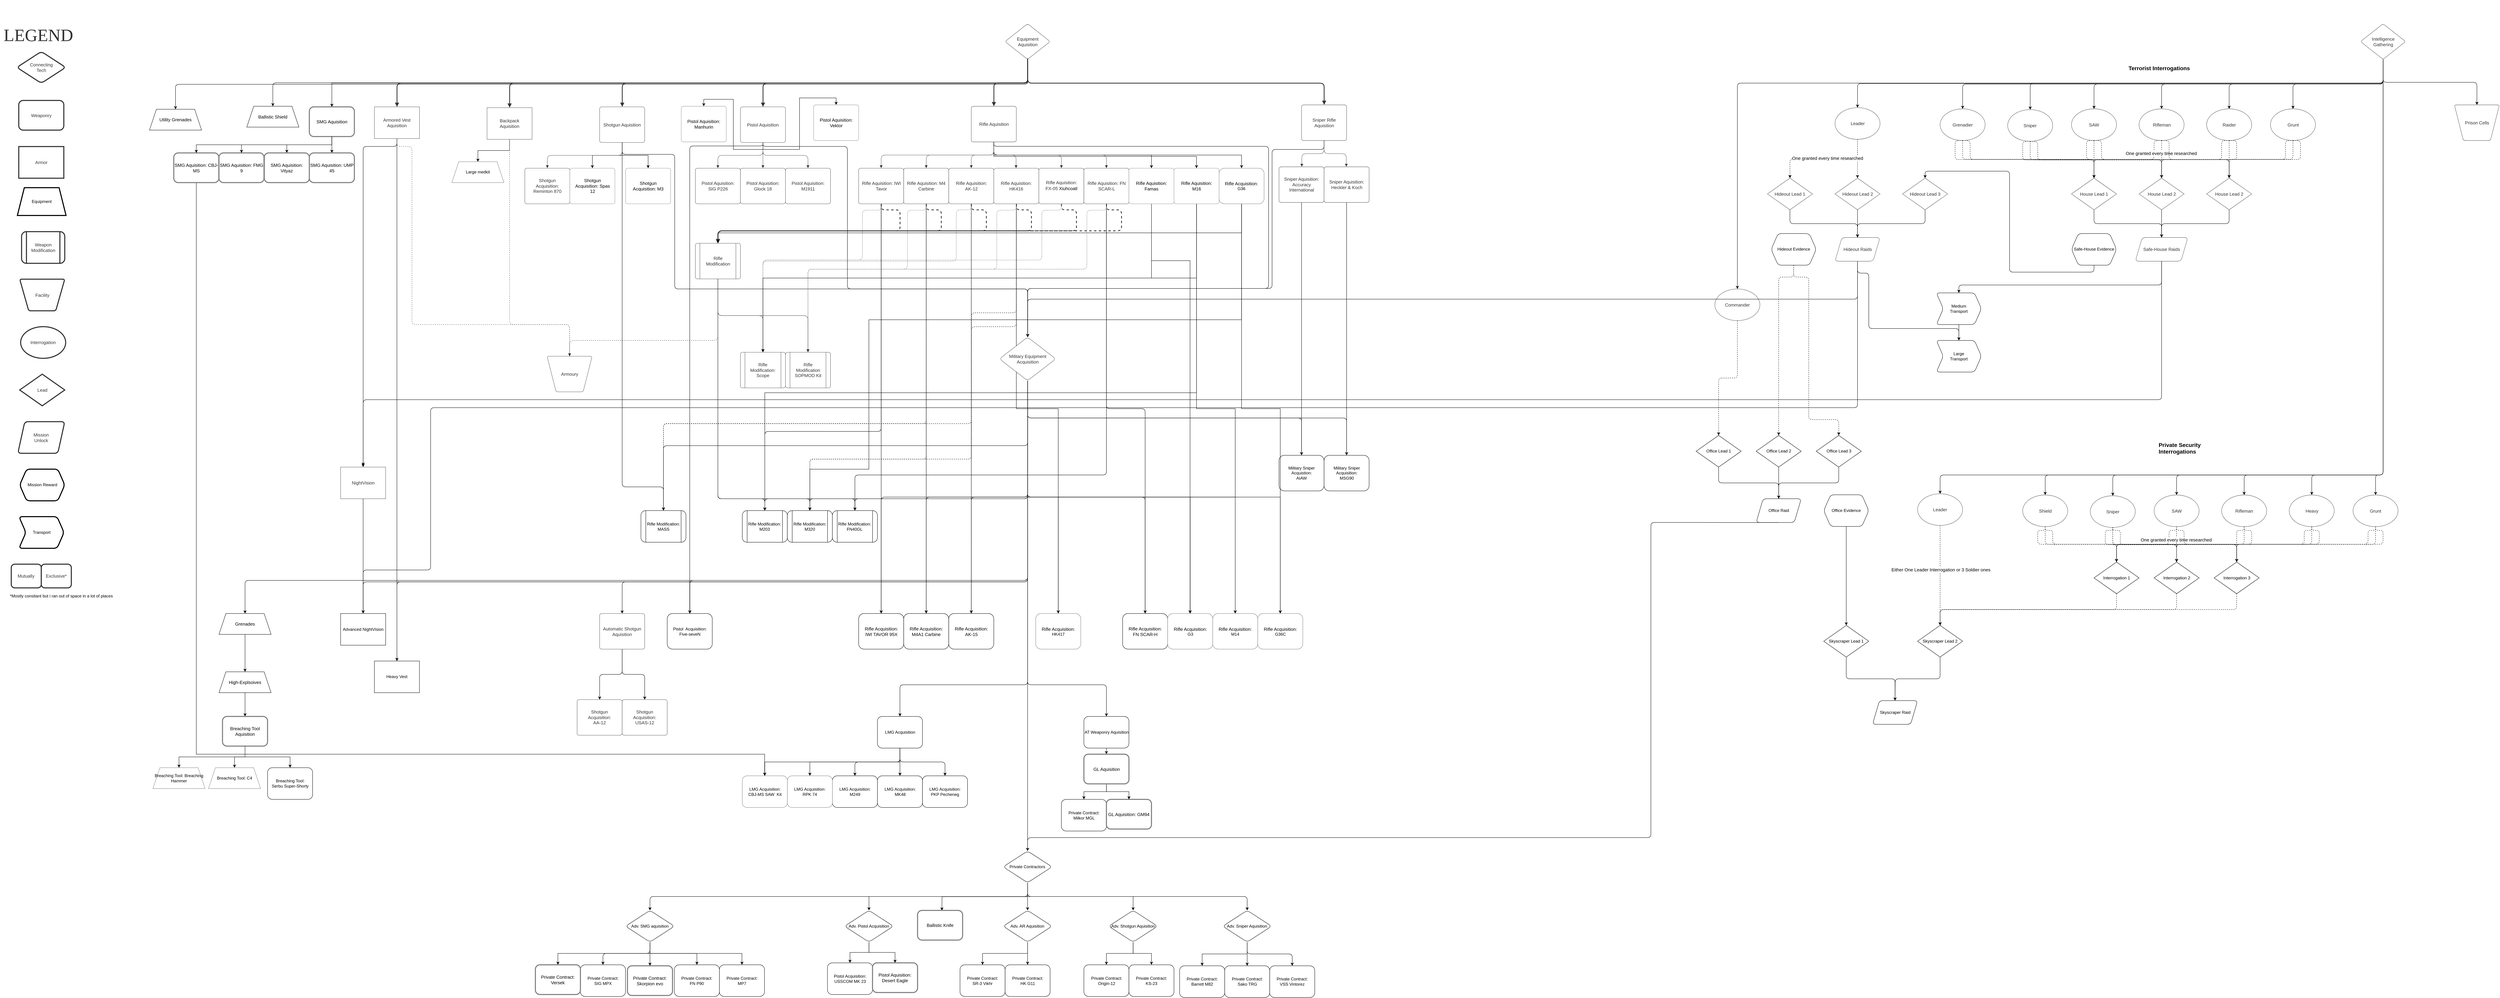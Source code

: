 <mxfile version="24.0.2" type="device">
  <diagram id="4cGTuTjY9rMHRPsiS7bT" name="Page-1">
    <mxGraphModel dx="4390" dy="1657" grid="1" gridSize="10" guides="1" tooltips="1" connect="1" arrows="1" fold="1" page="0" pageScale="1" pageWidth="827" pageHeight="1169" math="0" shadow="0">
      <root>
        <mxCell id="0" />
        <mxCell id="1" parent="0" />
        <mxCell id="SDo0XhH3Z9KrYT_JZEGo-375" value="" style="group;strokeWidth=3;fillColor=none;" parent="1" vertex="1" connectable="0">
          <mxGeometry x="-790" y="-60" width="5260" height="2870.003" as="geometry" />
        </mxCell>
        <mxCell id="SDo0XhH3Z9KrYT_JZEGo-376" style="edgeStyle=orthogonalEdgeStyle;rounded=0;orthogonalLoop=1;jettySize=auto;html=1;exitX=0.5;exitY=1;exitDx=0;exitDy=0;entryX=0.5;entryY=0;entryDx=0;entryDy=0;" parent="SDo0XhH3Z9KrYT_JZEGo-375" source="SDo0XhH3Z9KrYT_JZEGo-378" target="SDo0XhH3Z9KrYT_JZEGo-692" edge="1">
          <mxGeometry relative="1" as="geometry" />
        </mxCell>
        <mxCell id="SDo0XhH3Z9KrYT_JZEGo-377" style="edgeStyle=orthogonalEdgeStyle;rounded=0;orthogonalLoop=1;jettySize=auto;html=1;exitX=0.5;exitY=1;exitDx=0;exitDy=0;entryX=0.5;entryY=0;entryDx=0;entryDy=0;" parent="SDo0XhH3Z9KrYT_JZEGo-375" source="SDo0XhH3Z9KrYT_JZEGo-378" target="SDo0XhH3Z9KrYT_JZEGo-715" edge="1">
          <mxGeometry relative="1" as="geometry">
            <Array as="points">
              <mxPoint x="2149" y="450" />
              <mxPoint x="2733" y="450" />
            </Array>
          </mxGeometry>
        </mxCell>
        <mxCell id="dQ5w3jO5yOiNRFuh5SQ7-19" style="edgeStyle=orthogonalEdgeStyle;rounded=0;orthogonalLoop=1;jettySize=auto;html=1;exitX=0.5;exitY=1;exitDx=0;exitDy=0;entryX=0.5;entryY=0;entryDx=0;entryDy=0;" parent="SDo0XhH3Z9KrYT_JZEGo-375" source="SDo0XhH3Z9KrYT_JZEGo-378" target="SDo0XhH3Z9KrYT_JZEGo-693" edge="1">
          <mxGeometry relative="1" as="geometry" />
        </mxCell>
        <UserObject label="Rifle Aquisition" lucidchartObjectId=".nZdTzukBXGk" id="SDo0XhH3Z9KrYT_JZEGo-378">
          <mxCell style="html=1;overflow=block;blockSpacing=1;whiteSpace=wrap;;whiteSpace=wrap;fontSize=13;fontColor=#333333;align=center;spacing=9;strokeColor=#333333;strokeOpacity=100;fillOpacity=100;rounded=1;absoluteArcSize=1;arcSize=12;fillColor=#ffffff;strokeWidth=0.8;" parent="SDo0XhH3Z9KrYT_JZEGo-375" vertex="1">
            <mxGeometry x="2084.559" y="305.792" width="129.61" height="102.5" as="geometry" />
          </mxCell>
        </UserObject>
        <UserObject label="Rifle Aquisition: IWI Tavor" lucidchartObjectId="wpZdP2hJwvBx" id="SDo0XhH3Z9KrYT_JZEGo-379">
          <mxCell style="html=1;overflow=block;blockSpacing=1;whiteSpace=wrap;;whiteSpace=wrap;fontSize=13;fontColor=#333333;align=center;spacing=9;strokeColor=#333333;strokeOpacity=100;fillOpacity=100;rounded=1;absoluteArcSize=1;arcSize=12;fillColor=#ffffff;strokeWidth=0.8;" parent="SDo0XhH3Z9KrYT_JZEGo-375" vertex="1">
            <mxGeometry x="1760.534" y="484.028" width="129.61" height="102.5" as="geometry" />
          </mxCell>
        </UserObject>
        <UserObject label="Rifle Aquisition: M4 Carbine" lucidchartObjectId="ypZdUCTsFTgk" id="SDo0XhH3Z9KrYT_JZEGo-380">
          <mxCell style="html=1;overflow=block;blockSpacing=1;whiteSpace=wrap;;whiteSpace=wrap;fontSize=13;fontColor=#333333;align=center;spacing=9;strokeColor=#333333;strokeOpacity=100;fillOpacity=100;rounded=1;absoluteArcSize=1;arcSize=12;fillColor=#ffffff;strokeWidth=0.8;" parent="SDo0XhH3Z9KrYT_JZEGo-375" vertex="1">
            <mxGeometry x="1890.144" y="484.028" width="129.61" height="102.5" as="geometry" />
          </mxCell>
        </UserObject>
        <UserObject label="Rifle Aquisition: AK-12" lucidchartObjectId="DpZdWLfwVPbR" id="SDo0XhH3Z9KrYT_JZEGo-381">
          <mxCell style="html=1;overflow=block;blockSpacing=1;whiteSpace=wrap;;whiteSpace=wrap;fontSize=13;fontColor=#333333;align=center;spacing=9;strokeColor=#333333;strokeOpacity=100;fillOpacity=100;rounded=1;absoluteArcSize=1;arcSize=12;fillColor=#ffffff;strokeWidth=0.8;" parent="SDo0XhH3Z9KrYT_JZEGo-375" vertex="1">
            <mxGeometry x="2019.754" y="484.028" width="129.61" height="102.5" as="geometry" />
          </mxCell>
        </UserObject>
        <mxCell id="SDo0XhH3Z9KrYT_JZEGo-382" style="edgeStyle=orthogonalEdgeStyle;rounded=0;orthogonalLoop=1;jettySize=auto;html=1;exitX=0.5;exitY=1;exitDx=0;exitDy=0;entryX=0.5;entryY=0;entryDx=0;entryDy=0;" parent="SDo0XhH3Z9KrYT_JZEGo-375" source="SDo0XhH3Z9KrYT_JZEGo-383" target="SDo0XhH3Z9KrYT_JZEGo-685" edge="1">
          <mxGeometry relative="1" as="geometry" />
        </mxCell>
        <UserObject label="Rifle Aquisition: HK416" lucidchartObjectId="HpZdMb7RdRQD" id="SDo0XhH3Z9KrYT_JZEGo-383">
          <mxCell style="html=1;overflow=block;blockSpacing=1;whiteSpace=wrap;;whiteSpace=wrap;fontSize=13;fontColor=#333333;align=center;spacing=9;strokeColor=#333333;strokeOpacity=100;fillOpacity=100;rounded=1;absoluteArcSize=1;arcSize=12;fillColor=#ffffff;strokeWidth=0.8;" parent="SDo0XhH3Z9KrYT_JZEGo-375" vertex="1">
            <mxGeometry x="2149.363" y="484.028" width="129.61" height="102.5" as="geometry" />
          </mxCell>
        </UserObject>
        <UserObject label="&lt;div style=&quot;display: flex; justify-content: center; text-align: center; align-items: baseline; font-size: 0; line-height: 1.25;margin-top: -2px;&quot;&gt;&lt;span&gt;&lt;span style=&quot;font-size:13px;color:#333333;&quot;&gt;Rifle Aquisition: FX-05 &lt;/span&gt;&lt;span style=&quot;font-size:12.8px;color:#000000;&quot;&gt;Xiuhcoatl&lt;/span&gt;&lt;/span&gt;&lt;/div&gt;" lucidchartObjectId="KpZdOzohRT-l" id="SDo0XhH3Z9KrYT_JZEGo-385">
          <mxCell style="html=1;overflow=block;blockSpacing=1;whiteSpace=wrap;;whiteSpace=wrap;fontSize=13;spacing=9;strokeColor=#333333;strokeOpacity=100;fillOpacity=100;rounded=1;absoluteArcSize=1;arcSize=12;fillColor=#ffffff;strokeWidth=0.8;" parent="SDo0XhH3Z9KrYT_JZEGo-375" vertex="1">
            <mxGeometry x="2278.973" y="484.028" width="129.61" height="102.5" as="geometry" />
          </mxCell>
        </UserObject>
        <UserObject label="Rifle Aquisition: FN SCAR-L" lucidchartObjectId="OpZdpQtUeUHU" id="SDo0XhH3Z9KrYT_JZEGo-386">
          <mxCell style="html=1;overflow=block;blockSpacing=1;whiteSpace=wrap;;whiteSpace=wrap;fontSize=13;fontColor=#333333;align=center;spacing=9;strokeColor=#333333;strokeOpacity=100;fillOpacity=100;rounded=1;absoluteArcSize=1;arcSize=12;fillColor=#ffffff;strokeWidth=0.8;" parent="SDo0XhH3Z9KrYT_JZEGo-375" vertex="1">
            <mxGeometry x="2408.583" y="484.028" width="129.61" height="102.5" as="geometry" />
          </mxCell>
        </UserObject>
        <UserObject label="" lucidchartObjectId="QvZdIoXNtZzA" id="SDo0XhH3Z9KrYT_JZEGo-387">
          <mxCell style="html=1;jettySize=18;whiteSpace=wrap;fontSize=13;strokeColor=#333333;strokeOpacity=100;strokeWidth=0.8;rounded=1;arcSize=24;edgeStyle=orthogonalEdgeStyle;startArrow=none;;endArrow=block;endFill=1;;exitX=0.5;exitY=1.004;exitPerimeter=0;entryX=0.5;entryY=-0.004;entryPerimeter=0;" parent="SDo0XhH3Z9KrYT_JZEGo-375" source="SDo0XhH3Z9KrYT_JZEGo-378" target="SDo0XhH3Z9KrYT_JZEGo-381" edge="1">
            <mxGeometry width="100" height="100" relative="1" as="geometry">
              <Array as="points" />
            </mxGeometry>
          </mxCell>
        </UserObject>
        <UserObject label="" lucidchartObjectId="EwZdCx0tgdpZ" id="SDo0XhH3Z9KrYT_JZEGo-388">
          <mxCell style="html=1;jettySize=18;whiteSpace=wrap;fontSize=13;strokeColor=#333333;strokeOpacity=100;strokeWidth=0.8;rounded=1;arcSize=24;edgeStyle=orthogonalEdgeStyle;startArrow=none;;endArrow=block;endFill=1;;exitX=0.5;exitY=1.004;exitPerimeter=0;entryX=0.494;entryY=-0.004;entryPerimeter=0;" parent="SDo0XhH3Z9KrYT_JZEGo-375" source="SDo0XhH3Z9KrYT_JZEGo-378" target="SDo0XhH3Z9KrYT_JZEGo-383" edge="1">
            <mxGeometry width="100" height="100" relative="1" as="geometry">
              <Array as="points" />
            </mxGeometry>
          </mxCell>
        </UserObject>
        <UserObject label="" lucidchartObjectId="XwZdVSiIm4dq" id="SDo0XhH3Z9KrYT_JZEGo-389">
          <mxCell style="html=1;jettySize=18;whiteSpace=wrap;fontSize=13;strokeColor=#333333;strokeOpacity=100;strokeWidth=0.8;rounded=1;arcSize=24;edgeStyle=orthogonalEdgeStyle;startArrow=none;;endArrow=block;endFill=1;;exitX=0.5;exitY=1.004;exitPerimeter=0;entryX=0.5;entryY=-0.004;entryPerimeter=0;" parent="SDo0XhH3Z9KrYT_JZEGo-375" source="SDo0XhH3Z9KrYT_JZEGo-378" target="SDo0XhH3Z9KrYT_JZEGo-385" edge="1">
            <mxGeometry width="100" height="100" relative="1" as="geometry">
              <Array as="points" />
            </mxGeometry>
          </mxCell>
        </UserObject>
        <UserObject label="" lucidchartObjectId="nxZdc6QLQ7qf" id="SDo0XhH3Z9KrYT_JZEGo-390">
          <mxCell style="html=1;jettySize=18;whiteSpace=wrap;fontSize=13;strokeColor=#333333;strokeOpacity=100;strokeWidth=0.8;rounded=1;arcSize=24;edgeStyle=orthogonalEdgeStyle;startArrow=none;;endArrow=block;endFill=1;;exitX=0.5;exitY=1.004;exitPerimeter=0;entryX=0.5;entryY=-0.004;entryPerimeter=0;" parent="SDo0XhH3Z9KrYT_JZEGo-375" source="SDo0XhH3Z9KrYT_JZEGo-378" target="SDo0XhH3Z9KrYT_JZEGo-380" edge="1">
            <mxGeometry width="100" height="100" relative="1" as="geometry">
              <Array as="points" />
            </mxGeometry>
          </mxCell>
        </UserObject>
        <UserObject label="" lucidchartObjectId="vxZd.s7_DAgI" id="SDo0XhH3Z9KrYT_JZEGo-391">
          <mxCell style="html=1;jettySize=18;whiteSpace=wrap;fontSize=13;strokeColor=#333333;strokeOpacity=100;strokeWidth=0.8;rounded=1;arcSize=24;edgeStyle=orthogonalEdgeStyle;startArrow=none;;endArrow=block;endFill=1;;exitX=0.5;exitY=1.004;exitPerimeter=0;entryX=0.5;entryY=-0.004;entryPerimeter=0;" parent="SDo0XhH3Z9KrYT_JZEGo-375" source="SDo0XhH3Z9KrYT_JZEGo-378" target="SDo0XhH3Z9KrYT_JZEGo-386" edge="1">
            <mxGeometry width="100" height="100" relative="1" as="geometry">
              <Array as="points" />
            </mxGeometry>
          </mxCell>
        </UserObject>
        <UserObject label="" lucidchartObjectId="AxZd3iUiCq7C" id="SDo0XhH3Z9KrYT_JZEGo-392">
          <mxCell style="html=1;jettySize=18;whiteSpace=wrap;fontSize=13;strokeColor=#333333;strokeOpacity=100;strokeWidth=0.8;rounded=1;arcSize=24;edgeStyle=orthogonalEdgeStyle;startArrow=none;;endArrow=block;endFill=1;;exitX=0.5;exitY=1.004;exitPerimeter=0;entryX=0.5;entryY=-0.004;entryPerimeter=0;" parent="SDo0XhH3Z9KrYT_JZEGo-375" source="SDo0XhH3Z9KrYT_JZEGo-378" target="SDo0XhH3Z9KrYT_JZEGo-379" edge="1">
            <mxGeometry width="100" height="100" relative="1" as="geometry">
              <Array as="points" />
            </mxGeometry>
          </mxCell>
        </UserObject>
        <mxCell id="SDo0XhH3Z9KrYT_JZEGo-393" style="edgeStyle=orthogonalEdgeStyle;rounded=1;orthogonalLoop=1;jettySize=auto;html=1;exitX=0.5;exitY=1;exitDx=0;exitDy=0;" parent="SDo0XhH3Z9KrYT_JZEGo-375" source="SDo0XhH3Z9KrYT_JZEGo-395" target="SDo0XhH3Z9KrYT_JZEGo-671" edge="1">
          <mxGeometry relative="1" as="geometry" />
        </mxCell>
        <mxCell id="SDo0XhH3Z9KrYT_JZEGo-394" style="edgeStyle=orthogonalEdgeStyle;rounded=0;orthogonalLoop=1;jettySize=auto;html=1;exitX=0.5;exitY=1;exitDx=0;exitDy=0;entryX=0.5;entryY=0;entryDx=0;entryDy=0;" parent="SDo0XhH3Z9KrYT_JZEGo-375" source="SDo0XhH3Z9KrYT_JZEGo-395" target="SDo0XhH3Z9KrYT_JZEGo-680" edge="1">
          <mxGeometry relative="1" as="geometry" />
        </mxCell>
        <UserObject label="Equipment Aquisition" lucidchartObjectId="AEZdzTns~rJW" id="SDo0XhH3Z9KrYT_JZEGo-395">
          <mxCell style="html=1;overflow=block;blockSpacing=1;whiteSpace=wrap;rhombus;whiteSpace=wrap;fontSize=13;fontColor=#333333;align=center;spacing=9;strokeColor=#333333;strokeOpacity=100;fillOpacity=100;rounded=1;absoluteArcSize=1;arcSize=12;fillColor=#ffffff;strokeWidth=0.8;" parent="SDo0XhH3Z9KrYT_JZEGo-375" vertex="1">
            <mxGeometry x="2181.766" y="68.333" width="129.61" height="102.5" as="geometry" />
          </mxCell>
        </UserObject>
        <UserObject label="" lucidchartObjectId="NEZd5W1DCkiB" id="SDo0XhH3Z9KrYT_JZEGo-396">
          <mxCell style="html=1;jettySize=18;whiteSpace=wrap;fontSize=13;strokeColor=#333333;strokeOpacity=100;strokeWidth=2.3;rounded=1;arcSize=24;edgeStyle=orthogonalEdgeStyle;startArrow=none;;endArrow=block;endFill=1;;exitX=0.5;exitY=0.98;exitPerimeter=0;entryX=0.5;entryY=-0.004;entryPerimeter=0;" parent="SDo0XhH3Z9KrYT_JZEGo-375" source="SDo0XhH3Z9KrYT_JZEGo-395" target="SDo0XhH3Z9KrYT_JZEGo-378" edge="1">
            <mxGeometry width="100" height="100" relative="1" as="geometry">
              <Array as="points" />
            </mxGeometry>
          </mxCell>
        </UserObject>
        <UserObject label="Sniper Rifle Aquisition" lucidchartObjectId="wFZdonkYxjsh" id="SDo0XhH3Z9KrYT_JZEGo-397">
          <mxCell style="html=1;overflow=block;blockSpacing=1;whiteSpace=wrap;;whiteSpace=wrap;fontSize=13;fontColor=#333333;align=center;spacing=9;strokeColor=#333333;strokeOpacity=100;fillOpacity=100;rounded=1;absoluteArcSize=1;arcSize=12;fillColor=#ffffff;strokeWidth=0.8;" parent="SDo0XhH3Z9KrYT_JZEGo-375" vertex="1">
            <mxGeometry x="3034.807" y="301.812" width="129.61" height="102.5" as="geometry" />
          </mxCell>
        </UserObject>
        <UserObject label="Sniper Aquisition:&#xa;Accuracy International" lucidchartObjectId=".FZdUtw9KJ3a" id="SDo0XhH3Z9KrYT_JZEGo-398">
          <mxCell style="html=1;overflow=block;blockSpacing=1;whiteSpace=wrap;;whiteSpace=wrap;fontSize=13;fontColor=#333333;align=center;spacing=9;strokeColor=#333333;strokeOpacity=100;fillOpacity=100;rounded=1;absoluteArcSize=1;arcSize=12;fillColor=#ffffff;strokeWidth=0.8;" parent="SDo0XhH3Z9KrYT_JZEGo-375" vertex="1">
            <mxGeometry x="2970.002" y="480.048" width="129.61" height="102.5" as="geometry" />
          </mxCell>
        </UserObject>
        <UserObject label="Sniper Aquisition: Heckler &amp; Koch" lucidchartObjectId="~HZdCM5_0xa3" id="SDo0XhH3Z9KrYT_JZEGo-399">
          <mxCell style="html=1;overflow=block;blockSpacing=1;whiteSpace=wrap;;whiteSpace=wrap;fontSize=13;fontColor=#333333;align=center;spacing=9;strokeColor=#333333;strokeOpacity=100;fillOpacity=100;rounded=1;absoluteArcSize=1;arcSize=12;fillColor=#ffffff;strokeWidth=0.8;" parent="SDo0XhH3Z9KrYT_JZEGo-375" vertex="1">
            <mxGeometry x="3099.611" y="480.048" width="129.61" height="102.5" as="geometry" />
          </mxCell>
        </UserObject>
        <UserObject label="" lucidchartObjectId="CIZdazD75ilh" id="SDo0XhH3Z9KrYT_JZEGo-400">
          <mxCell style="html=1;jettySize=18;whiteSpace=wrap;fontSize=13;strokeColor=#333333;strokeOpacity=100;strokeWidth=0.8;rounded=1;arcSize=24;edgeStyle=orthogonalEdgeStyle;startArrow=none;;endArrow=block;endFill=1;;exitX=0.5;exitY=1.004;exitPerimeter=0;entryX=0.506;entryY=-0.004;entryPerimeter=0;" parent="SDo0XhH3Z9KrYT_JZEGo-375" source="SDo0XhH3Z9KrYT_JZEGo-397" target="SDo0XhH3Z9KrYT_JZEGo-398" edge="1">
            <mxGeometry width="100" height="100" relative="1" as="geometry">
              <Array as="points" />
            </mxGeometry>
          </mxCell>
        </UserObject>
        <UserObject label="" lucidchartObjectId="ZIZdZjh2DHgJ" id="SDo0XhH3Z9KrYT_JZEGo-401">
          <mxCell style="html=1;jettySize=18;whiteSpace=wrap;fontSize=13;strokeColor=#333333;strokeOpacity=100;strokeWidth=0.8;rounded=1;arcSize=24;edgeStyle=orthogonalEdgeStyle;startArrow=none;;endArrow=block;endFill=1;;exitX=0.5;exitY=1.004;exitPerimeter=0;entryX=0.494;entryY=-0.004;entryPerimeter=0;" parent="SDo0XhH3Z9KrYT_JZEGo-375" source="SDo0XhH3Z9KrYT_JZEGo-397" target="SDo0XhH3Z9KrYT_JZEGo-399" edge="1">
            <mxGeometry width="100" height="100" relative="1" as="geometry">
              <Array as="points" />
            </mxGeometry>
          </mxCell>
        </UserObject>
        <UserObject label="" lucidchartObjectId="5IZdWXKTfCLe" id="SDo0XhH3Z9KrYT_JZEGo-402">
          <mxCell style="html=1;jettySize=18;whiteSpace=wrap;fontSize=13;strokeColor=#333333;strokeOpacity=100;strokeWidth=2.3;rounded=1;arcSize=24;edgeStyle=orthogonalEdgeStyle;startArrow=none;;endArrow=block;endFill=1;;exitX=0.5;exitY=0.98;exitPerimeter=0;entryX=0.5;entryY=-0.004;entryPerimeter=0;" parent="SDo0XhH3Z9KrYT_JZEGo-375" source="SDo0XhH3Z9KrYT_JZEGo-395" target="SDo0XhH3Z9KrYT_JZEGo-397" edge="1">
            <mxGeometry width="100" height="100" relative="1" as="geometry">
              <Array as="points">
                <mxPoint x="2246" y="239" />
                <mxPoint x="3100" y="239" />
              </Array>
            </mxGeometry>
          </mxCell>
        </UserObject>
        <mxCell id="SDo0XhH3Z9KrYT_JZEGo-403" style="edgeStyle=orthogonalEdgeStyle;rounded=0;orthogonalLoop=1;jettySize=auto;html=1;exitX=0.5;exitY=1;exitDx=0;exitDy=0;entryX=0.5;entryY=0;entryDx=0;entryDy=0;" parent="SDo0XhH3Z9KrYT_JZEGo-375" source="SDo0XhH3Z9KrYT_JZEGo-405" target="SDo0XhH3Z9KrYT_JZEGo-681" edge="1">
          <mxGeometry relative="1" as="geometry" />
        </mxCell>
        <mxCell id="SDo0XhH3Z9KrYT_JZEGo-404" style="edgeStyle=orthogonalEdgeStyle;rounded=0;orthogonalLoop=1;jettySize=auto;html=1;exitX=0.5;exitY=1;exitDx=0;exitDy=0;" parent="SDo0XhH3Z9KrYT_JZEGo-375" source="SDo0XhH3Z9KrYT_JZEGo-405" target="SDo0XhH3Z9KrYT_JZEGo-710" edge="1">
          <mxGeometry relative="1" as="geometry" />
        </mxCell>
        <UserObject label="Shotgun Aquisition" lucidchartObjectId="NJZdjia7oByf" id="SDo0XhH3Z9KrYT_JZEGo-405">
          <mxCell style="html=1;overflow=block;blockSpacing=1;whiteSpace=wrap;;whiteSpace=wrap;fontSize=13;fontColor=#333333;align=center;spacing=9;strokeColor=#333333;strokeOpacity=100;fillOpacity=100;rounded=1;absoluteArcSize=1;arcSize=12;fillColor=#ffffff;strokeWidth=0.8;" parent="SDo0XhH3Z9KrYT_JZEGo-375" vertex="1">
            <mxGeometry x="1015.277" y="307.5" width="129.61" height="102.5" as="geometry" />
          </mxCell>
        </UserObject>
        <UserObject label="Shotgun Acquisition: Reminton 870" lucidchartObjectId="aKZdjtdj7G8_" id="SDo0XhH3Z9KrYT_JZEGo-406">
          <mxCell style="html=1;overflow=block;blockSpacing=1;whiteSpace=wrap;;whiteSpace=wrap;fontSize=13;fontColor=#333333;align=center;spacing=9;strokeColor=#333333;strokeOpacity=100;fillOpacity=100;rounded=1;absoluteArcSize=1;arcSize=12;fillColor=#ffffff;strokeWidth=0.8;" parent="SDo0XhH3Z9KrYT_JZEGo-375" vertex="1">
            <mxGeometry x="799.997" y="484.028" width="129.61" height="102.5" as="geometry" />
          </mxCell>
        </UserObject>
        <UserObject label="" lucidchartObjectId="KKZd92wMXNar" id="SDo0XhH3Z9KrYT_JZEGo-407">
          <mxCell style="html=1;jettySize=18;whiteSpace=wrap;fontSize=13;strokeColor=#333333;strokeOpacity=100;strokeWidth=0.8;rounded=1;arcSize=24;edgeStyle=orthogonalEdgeStyle;startArrow=none;;endArrow=block;endFill=1;;exitX=0.5;exitY=1.004;exitPerimeter=0;entryX=0.5;entryY=-0.004;entryPerimeter=0;" parent="SDo0XhH3Z9KrYT_JZEGo-375" source="SDo0XhH3Z9KrYT_JZEGo-405" target="SDo0XhH3Z9KrYT_JZEGo-406" edge="1">
            <mxGeometry width="100" height="100" relative="1" as="geometry">
              <Array as="points" />
            </mxGeometry>
          </mxCell>
        </UserObject>
        <UserObject label="" lucidchartObjectId="MKZdWgNyRrsv" id="SDo0XhH3Z9KrYT_JZEGo-408">
          <mxCell style="html=1;jettySize=18;whiteSpace=wrap;fontSize=13;strokeColor=#333333;strokeOpacity=100;strokeWidth=2.3;rounded=1;arcSize=24;edgeStyle=orthogonalEdgeStyle;startArrow=none;;endArrow=block;endFill=1;;exitX=0.5;exitY=0.98;exitPerimeter=0;entryX=0.5;entryY=-0.004;entryPerimeter=0;" parent="SDo0XhH3Z9KrYT_JZEGo-375" source="SDo0XhH3Z9KrYT_JZEGo-395" target="SDo0XhH3Z9KrYT_JZEGo-405" edge="1">
            <mxGeometry width="100" height="100" relative="1" as="geometry">
              <Array as="points">
                <mxPoint x="2246.571" y="239.167" />
                <mxPoint x="1080.082" y="239.167" />
              </Array>
            </mxGeometry>
          </mxCell>
        </UserObject>
        <mxCell id="SDo0XhH3Z9KrYT_JZEGo-409" style="edgeStyle=orthogonalEdgeStyle;rounded=1;orthogonalLoop=1;jettySize=auto;html=1;exitX=0.5;exitY=1;exitDx=0;exitDy=0;entryX=0.5;entryY=0;entryDx=0;entryDy=0;" parent="SDo0XhH3Z9KrYT_JZEGo-375" source="SDo0XhH3Z9KrYT_JZEGo-412" target="SDo0XhH3Z9KrYT_JZEGo-676" edge="1">
          <mxGeometry relative="1" as="geometry">
            <mxPoint x="1307" y="1760" as="targetPoint" />
            <Array as="points">
              <mxPoint x="1485" y="420" />
              <mxPoint x="1274" y="420" />
            </Array>
          </mxGeometry>
        </mxCell>
        <mxCell id="SDo0XhH3Z9KrYT_JZEGo-410" style="edgeStyle=orthogonalEdgeStyle;rounded=0;orthogonalLoop=1;jettySize=auto;html=1;exitX=0.5;exitY=1;exitDx=0;exitDy=0;entryX=0.5;entryY=0;entryDx=0;entryDy=0;" parent="SDo0XhH3Z9KrYT_JZEGo-375" source="SDo0XhH3Z9KrYT_JZEGo-412" target="SDo0XhH3Z9KrYT_JZEGo-687" edge="1">
          <mxGeometry relative="1" as="geometry" />
        </mxCell>
        <mxCell id="SDo0XhH3Z9KrYT_JZEGo-411" style="edgeStyle=orthogonalEdgeStyle;rounded=0;orthogonalLoop=1;jettySize=auto;html=1;exitX=0.5;exitY=1;exitDx=0;exitDy=0;entryX=0.5;entryY=0;entryDx=0;entryDy=0;" parent="SDo0XhH3Z9KrYT_JZEGo-375" source="SDo0XhH3Z9KrYT_JZEGo-412" target="SDo0XhH3Z9KrYT_JZEGo-688" edge="1">
          <mxGeometry relative="1" as="geometry" />
        </mxCell>
        <UserObject label="Pistol Aquisition" lucidchartObjectId="RMZdWAIVf3ku" id="SDo0XhH3Z9KrYT_JZEGo-412">
          <mxCell style="html=1;overflow=block;blockSpacing=1;whiteSpace=wrap;;whiteSpace=wrap;fontSize=13;fontColor=#333333;align=center;spacing=9;strokeColor=#333333;strokeOpacity=100;fillOpacity=100;rounded=1;absoluteArcSize=1;arcSize=12;fillColor=#ffffff;strokeWidth=0.8;" parent="SDo0XhH3Z9KrYT_JZEGo-375" vertex="1">
            <mxGeometry x="1420.308" y="307.5" width="129.61" height="102.5" as="geometry" />
          </mxCell>
        </UserObject>
        <UserObject label="Pistol Aquisition: SIG P226" lucidchartObjectId="nNZd9yNHCWl8" id="SDo0XhH3Z9KrYT_JZEGo-413">
          <mxCell style="html=1;overflow=block;blockSpacing=1;whiteSpace=wrap;;whiteSpace=wrap;fontSize=13;fontColor=#333333;align=center;spacing=9;strokeColor=#333333;strokeOpacity=100;fillOpacity=100;rounded=1;absoluteArcSize=1;arcSize=12;fillColor=#ffffff;strokeWidth=0.8;" parent="SDo0XhH3Z9KrYT_JZEGo-375" vertex="1">
            <mxGeometry x="1290.698" y="484.028" width="129.61" height="102.5" as="geometry" />
          </mxCell>
        </UserObject>
        <UserObject label="Pistol Aquisition: Glock 18" lucidchartObjectId="qNZdaVzqVqA_" id="SDo0XhH3Z9KrYT_JZEGo-414">
          <mxCell style="html=1;overflow=block;blockSpacing=1;whiteSpace=wrap;;whiteSpace=wrap;fontSize=13;fontColor=#333333;align=center;spacing=9;strokeColor=#333333;strokeOpacity=100;fillOpacity=100;rounded=1;absoluteArcSize=1;arcSize=12;fillColor=#ffffff;strokeWidth=0.8;" parent="SDo0XhH3Z9KrYT_JZEGo-375" vertex="1">
            <mxGeometry x="1420.308" y="484.028" width="129.61" height="102.5" as="geometry" />
          </mxCell>
        </UserObject>
        <UserObject label="Pistol Aquisition: M1911" lucidchartObjectId="tNZdOS5x-khd" id="SDo0XhH3Z9KrYT_JZEGo-415">
          <mxCell style="html=1;overflow=block;blockSpacing=1;whiteSpace=wrap;;whiteSpace=wrap;fontSize=13;fontColor=#333333;align=center;spacing=9;strokeColor=#333333;strokeOpacity=100;fillOpacity=100;rounded=1;absoluteArcSize=1;arcSize=12;fillColor=#ffffff;strokeWidth=0.8;" parent="SDo0XhH3Z9KrYT_JZEGo-375" vertex="1">
            <mxGeometry x="1549.918" y="484.028" width="129.61" height="102.5" as="geometry" />
          </mxCell>
        </UserObject>
        <UserObject label="" lucidchartObjectId="oQZd2~-~Y2gs" id="SDo0XhH3Z9KrYT_JZEGo-416">
          <mxCell style="html=1;jettySize=18;whiteSpace=wrap;fontSize=13;strokeColor=#333333;strokeOpacity=100;strokeWidth=0.8;rounded=1;arcSize=24;edgeStyle=orthogonalEdgeStyle;startArrow=none;;endArrow=block;endFill=1;;exitX=0.5;exitY=1.004;exitPerimeter=0;entryX=0.5;entryY=-0.004;entryPerimeter=0;" parent="SDo0XhH3Z9KrYT_JZEGo-375" source="SDo0XhH3Z9KrYT_JZEGo-412" target="SDo0XhH3Z9KrYT_JZEGo-413" edge="1">
            <mxGeometry width="100" height="100" relative="1" as="geometry">
              <Array as="points" />
            </mxGeometry>
          </mxCell>
        </UserObject>
        <UserObject label="" lucidchartObjectId="sQZd7AvisC3r" id="SDo0XhH3Z9KrYT_JZEGo-417">
          <mxCell style="html=1;jettySize=18;whiteSpace=wrap;fontSize=13;strokeColor=#333333;strokeOpacity=100;strokeWidth=0.8;rounded=1;arcSize=24;edgeStyle=orthogonalEdgeStyle;startArrow=none;;endArrow=block;endFill=1;;exitX=0.5;exitY=1.004;exitPerimeter=0;entryX=0.5;entryY=-0.004;entryPerimeter=0;" parent="SDo0XhH3Z9KrYT_JZEGo-375" source="SDo0XhH3Z9KrYT_JZEGo-412" target="SDo0XhH3Z9KrYT_JZEGo-415" edge="1">
            <mxGeometry width="100" height="100" relative="1" as="geometry">
              <Array as="points" />
            </mxGeometry>
          </mxCell>
        </UserObject>
        <UserObject label="" lucidchartObjectId="zQZd.8prdrVg" id="SDo0XhH3Z9KrYT_JZEGo-418">
          <mxCell style="html=1;jettySize=18;whiteSpace=wrap;fontSize=13;strokeColor=#333333;strokeOpacity=100;strokeWidth=0.8;rounded=1;arcSize=24;edgeStyle=orthogonalEdgeStyle;startArrow=none;;endArrow=block;endFill=1;;exitX=0.5;exitY=1.004;exitPerimeter=0;entryX=0.5;entryY=-0.004;entryPerimeter=0;" parent="SDo0XhH3Z9KrYT_JZEGo-375" source="SDo0XhH3Z9KrYT_JZEGo-412" target="SDo0XhH3Z9KrYT_JZEGo-414" edge="1">
            <mxGeometry width="100" height="100" relative="1" as="geometry">
              <Array as="points" />
            </mxGeometry>
          </mxCell>
        </UserObject>
        <UserObject label="" lucidchartObjectId="CQZdT_c2o7pa" id="SDo0XhH3Z9KrYT_JZEGo-419">
          <mxCell style="html=1;jettySize=18;whiteSpace=wrap;fontSize=13;strokeColor=#333333;strokeOpacity=100;strokeWidth=2.3;rounded=1;arcSize=24;edgeStyle=orthogonalEdgeStyle;startArrow=none;;endArrow=block;endFill=1;;exitX=0.5;exitY=0.98;exitPerimeter=0;entryX=0.5;entryY=-0.004;entryPerimeter=0;" parent="SDo0XhH3Z9KrYT_JZEGo-375" source="SDo0XhH3Z9KrYT_JZEGo-395" target="SDo0XhH3Z9KrYT_JZEGo-412" edge="1">
            <mxGeometry width="100" height="100" relative="1" as="geometry">
              <Array as="points">
                <mxPoint x="2246.571" y="239.167" />
                <mxPoint x="1485.113" y="239.167" />
              </Array>
            </mxGeometry>
          </mxCell>
        </UserObject>
        <UserObject label="Armored Vest Aquisition" lucidchartObjectId="TSZdAv5Nu1_F" id="SDo0XhH3Z9KrYT_JZEGo-420">
          <mxCell style="html=1;overflow=block;blockSpacing=1;whiteSpace=wrap;rounded=0;arcSize=50;whiteSpace=wrap;fontSize=13;fontColor=#333333;align=center;spacing=9;strokeColor=#333333;strokeOpacity=100;fillOpacity=100;fillColor=#ffffff;strokeWidth=0.8;" parent="SDo0XhH3Z9KrYT_JZEGo-375" vertex="1">
            <mxGeometry x="367.228" y="307.5" width="129.61" height="91.111" as="geometry" />
          </mxCell>
        </UserObject>
        <mxCell id="SDo0XhH3Z9KrYT_JZEGo-421" style="edgeStyle=orthogonalEdgeStyle;rounded=0;orthogonalLoop=1;jettySize=auto;html=1;exitX=0.5;exitY=1;exitDx=0;exitDy=0;entryX=0.5;entryY=0;entryDx=0;entryDy=0;" parent="SDo0XhH3Z9KrYT_JZEGo-375" source="SDo0XhH3Z9KrYT_JZEGo-422" target="SDo0XhH3Z9KrYT_JZEGo-707" edge="1">
          <mxGeometry relative="1" as="geometry" />
        </mxCell>
        <UserObject label="Backpack Aquisition" lucidchartObjectId="iTZdZ7eJWs2a" id="SDo0XhH3Z9KrYT_JZEGo-422">
          <mxCell style="html=1;overflow=block;blockSpacing=1;whiteSpace=wrap;rounded=0;arcSize=50;whiteSpace=wrap;fontSize=13;fontColor=#333333;align=center;spacing=9;strokeColor=#333333;strokeOpacity=100;fillOpacity=100;fillColor=#ffffff;strokeWidth=0.8;" parent="SDo0XhH3Z9KrYT_JZEGo-375" vertex="1">
            <mxGeometry x="691.253" y="309.778" width="129.61" height="91.111" as="geometry" />
          </mxCell>
        </UserObject>
        <UserObject label="" lucidchartObjectId="3TZdt3lii5ES" id="SDo0XhH3Z9KrYT_JZEGo-423">
          <mxCell style="html=1;jettySize=18;whiteSpace=wrap;fontSize=13;strokeColor=#333333;strokeOpacity=100;strokeWidth=2.3;rounded=1;arcSize=24;edgeStyle=orthogonalEdgeStyle;startArrow=none;;endArrow=block;endFill=1;;exitX=0.5;exitY=0.98;exitPerimeter=0;entryX=0.5;entryY=-0.004;entryPerimeter=0;" parent="SDo0XhH3Z9KrYT_JZEGo-375" source="SDo0XhH3Z9KrYT_JZEGo-395" target="SDo0XhH3Z9KrYT_JZEGo-420" edge="1">
            <mxGeometry width="100" height="100" relative="1" as="geometry">
              <Array as="points">
                <mxPoint x="2246.571" y="239.167" />
                <mxPoint x="432.033" y="239.167" />
              </Array>
            </mxGeometry>
          </mxCell>
        </UserObject>
        <UserObject label="" lucidchartObjectId="7TZdTCwb9kuW" id="SDo0XhH3Z9KrYT_JZEGo-424">
          <mxCell style="html=1;jettySize=18;whiteSpace=wrap;fontSize=13;strokeColor=#333333;strokeOpacity=100;strokeWidth=2.3;rounded=1;arcSize=24;edgeStyle=orthogonalEdgeStyle;startArrow=none;;endArrow=block;endFill=1;;exitX=0.5;exitY=0.98;exitPerimeter=0;entryX=0.5;entryY=-0.004;entryPerimeter=0;" parent="SDo0XhH3Z9KrYT_JZEGo-375" source="SDo0XhH3Z9KrYT_JZEGo-395" target="SDo0XhH3Z9KrYT_JZEGo-422" edge="1">
            <mxGeometry width="100" height="100" relative="1" as="geometry">
              <Array as="points">
                <mxPoint x="2246.571" y="239.167" />
                <mxPoint x="756.057" y="239.167" />
              </Array>
            </mxGeometry>
          </mxCell>
        </UserObject>
        <UserObject label="" lucidchartObjectId="h6ZdRJ-4xbI6" id="SDo0XhH3Z9KrYT_JZEGo-426">
          <mxCell style="html=1;jettySize=18;whiteSpace=wrap;fontSize=13;strokeColor=#333333;strokeOpacity=100;strokeWidth=2.3;rounded=1;arcSize=24;edgeStyle=orthogonalEdgeStyle;startArrow=none;;endArrow=block;endFill=1;;exitX=0.5;exitY=1.004;exitPerimeter=0;entryX=0.5;entryY=-0.004;entryPerimeter=0;dashed=1;" parent="SDo0XhH3Z9KrYT_JZEGo-375" source="SDo0XhH3Z9KrYT_JZEGo-379" target="SDo0XhH3Z9KrYT_JZEGo-425" edge="1">
            <mxGeometry width="100" height="100" relative="1" as="geometry">
              <Array as="points">
                <mxPoint x="1825.339" y="603.611" />
                <mxPoint x="1879.343" y="603.611" />
                <mxPoint x="1879.343" y="663.972" />
                <mxPoint x="1355.503" y="663.972" />
              </Array>
            </mxGeometry>
          </mxCell>
        </UserObject>
        <UserObject label="" lucidchartObjectId="k6ZdRMltAoLC" id="SDo0XhH3Z9KrYT_JZEGo-427">
          <mxCell style="html=1;jettySize=18;whiteSpace=wrap;fontSize=13;strokeColor=#333333;strokeOpacity=100;strokeWidth=2.3;rounded=1;arcSize=24;edgeStyle=orthogonalEdgeStyle;startArrow=none;;endArrow=block;endFill=1;;exitX=0.5;exitY=1.004;exitPerimeter=0;entryX=0.5;entryY=-0.004;entryPerimeter=0;dashed=1;" parent="SDo0XhH3Z9KrYT_JZEGo-375" source="SDo0XhH3Z9KrYT_JZEGo-380" target="SDo0XhH3Z9KrYT_JZEGo-425" edge="1">
            <mxGeometry width="100" height="100" relative="1" as="geometry">
              <Array as="points">
                <mxPoint x="1954.949" y="603.611" />
                <mxPoint x="1998.152" y="603.611" />
                <mxPoint x="1998.152" y="663.972" />
                <mxPoint x="1355.503" y="663.972" />
              </Array>
            </mxGeometry>
          </mxCell>
        </UserObject>
        <UserObject label="" lucidchartObjectId="u6ZdzQbKuTCf" id="SDo0XhH3Z9KrYT_JZEGo-428">
          <mxCell style="html=1;jettySize=18;whiteSpace=wrap;fontSize=13;strokeColor=#333333;strokeOpacity=100;strokeWidth=2.3;rounded=1;arcSize=24;edgeStyle=orthogonalEdgeStyle;startArrow=none;;endArrow=block;endFill=1;;exitX=0.5;exitY=1.004;exitPerimeter=0;entryX=0.5;entryY=-0.004;entryPerimeter=0;dashed=1;" parent="SDo0XhH3Z9KrYT_JZEGo-375" source="SDo0XhH3Z9KrYT_JZEGo-381" target="SDo0XhH3Z9KrYT_JZEGo-425" edge="1">
            <mxGeometry width="100" height="100" relative="1" as="geometry">
              <Array as="points">
                <mxPoint x="2084.559" y="603.611" />
                <mxPoint x="2127.762" y="603.611" />
                <mxPoint x="2127.762" y="663.972" />
                <mxPoint x="1355.503" y="663.972" />
              </Array>
            </mxGeometry>
          </mxCell>
        </UserObject>
        <UserObject label="" lucidchartObjectId="J6ZdNk4VffnR" id="SDo0XhH3Z9KrYT_JZEGo-429">
          <mxCell style="html=1;jettySize=18;whiteSpace=wrap;fontSize=13;strokeColor=#333333;strokeOpacity=100;strokeWidth=2.3;rounded=1;arcSize=24;edgeStyle=orthogonalEdgeStyle;startArrow=none;;endArrow=block;endFill=1;;exitX=0.5;exitY=1.004;exitPerimeter=0;entryX=0.5;entryY=-0.004;entryPerimeter=0;dashed=1;" parent="SDo0XhH3Z9KrYT_JZEGo-375" source="SDo0XhH3Z9KrYT_JZEGo-383" target="SDo0XhH3Z9KrYT_JZEGo-425" edge="1">
            <mxGeometry width="100" height="100" relative="1" as="geometry">
              <Array as="points">
                <mxPoint x="2214.168" y="603.611" />
                <mxPoint x="2257.372" y="603.611" />
                <mxPoint x="2257.372" y="663.972" />
                <mxPoint x="1355.503" y="663.972" />
              </Array>
            </mxGeometry>
          </mxCell>
        </UserObject>
        <UserObject label="" lucidchartObjectId="M6ZdO0bWWrU3" id="SDo0XhH3Z9KrYT_JZEGo-430">
          <mxCell style="html=1;jettySize=18;whiteSpace=wrap;fontSize=13;strokeColor=#333333;strokeOpacity=100;strokeWidth=2.3;rounded=1;arcSize=24;edgeStyle=orthogonalEdgeStyle;startArrow=none;;endArrow=block;endFill=1;;exitX=0.5;exitY=1.004;exitPerimeter=0;entryX=0.5;entryY=-0.004;entryPerimeter=0;dashed=1;" parent="SDo0XhH3Z9KrYT_JZEGo-375" source="SDo0XhH3Z9KrYT_JZEGo-385" target="SDo0XhH3Z9KrYT_JZEGo-425" edge="1">
            <mxGeometry width="100" height="100" relative="1" as="geometry">
              <Array as="points">
                <mxPoint x="2343.778" y="603.611" />
                <mxPoint x="2386.982" y="603.611" />
                <mxPoint x="2386.982" y="663.972" />
                <mxPoint x="1355.503" y="663.972" />
              </Array>
            </mxGeometry>
          </mxCell>
        </UserObject>
        <UserObject label="" lucidchartObjectId="P6Zdv4RYhlie" id="SDo0XhH3Z9KrYT_JZEGo-431">
          <mxCell style="html=1;jettySize=18;whiteSpace=wrap;fontSize=13;strokeColor=#333333;strokeOpacity=100;strokeWidth=2.3;rounded=1;arcSize=24;edgeStyle=orthogonalEdgeStyle;startArrow=none;;endArrow=block;endFill=1;;exitX=0.5;exitY=1.004;exitPerimeter=0;entryX=0.5;entryY=-0.004;entryPerimeter=0;dashed=1;" parent="SDo0XhH3Z9KrYT_JZEGo-375" source="SDo0XhH3Z9KrYT_JZEGo-386" target="SDo0XhH3Z9KrYT_JZEGo-425" edge="1">
            <mxGeometry width="100" height="100" relative="1" as="geometry">
              <Array as="points">
                <mxPoint x="2473.388" y="603.611" />
                <mxPoint x="2516.591" y="603.611" />
                <mxPoint x="2516.591" y="663.972" />
                <mxPoint x="1355.503" y="663.972" />
              </Array>
            </mxGeometry>
          </mxCell>
        </UserObject>
        <UserObject label="Rifle Modification: Scope" lucidchartObjectId="Y9ZdiyxfP5wW" id="SDo0XhH3Z9KrYT_JZEGo-432">
          <mxCell style="html=1;overflow=block;blockSpacing=1;whiteSpace=wrap;shape=process;whiteSpace=wrap;fontSize=13;fontColor=#333333;align=center;spacing=3.8;strokeColor=#333333;strokeOpacity=100;fillOpacity=100;rounded=1;absoluteArcSize=1;arcSize=12;fillColor=#ffffff;strokeWidth=0.8;" parent="SDo0XhH3Z9KrYT_JZEGo-375" vertex="1">
            <mxGeometry x="1420.308" y="1013.611" width="129.61" height="102.5" as="geometry" />
          </mxCell>
        </UserObject>
        <UserObject label="Rifle Modification SOPMOD Kit" lucidchartObjectId="d-ZddwU1q0cq" id="SDo0XhH3Z9KrYT_JZEGo-433">
          <mxCell style="html=1;overflow=block;blockSpacing=1;whiteSpace=wrap;shape=process;whiteSpace=wrap;fontSize=13;fontColor=#333333;align=center;spacing=3.8;strokeColor=#333333;strokeOpacity=100;fillOpacity=100;rounded=1;absoluteArcSize=1;arcSize=12;fillColor=#ffffff;strokeWidth=0.8;" parent="SDo0XhH3Z9KrYT_JZEGo-375" vertex="1">
            <mxGeometry x="1549.918" y="1013.611" width="129.61" height="102.5" as="geometry" />
          </mxCell>
        </UserObject>
        <UserObject label="" lucidchartObjectId="M-ZdUwTSwu39" id="SDo0XhH3Z9KrYT_JZEGo-434">
          <mxCell style="html=1;jettySize=18;whiteSpace=wrap;fontSize=13;strokeColor=#333333;strokeOpacity=100;strokeWidth=0.8;rounded=1;arcSize=24;edgeStyle=orthogonalEdgeStyle;startArrow=none;;endArrow=block;endFill=1;;exitX=0.5;exitY=1.004;exitPerimeter=0;entryX=0.5;entryY=-0.004;entryPerimeter=0;" parent="SDo0XhH3Z9KrYT_JZEGo-375" source="SDo0XhH3Z9KrYT_JZEGo-425" target="SDo0XhH3Z9KrYT_JZEGo-432" edge="1">
            <mxGeometry width="100" height="100" relative="1" as="geometry">
              <Array as="points" />
            </mxGeometry>
          </mxCell>
        </UserObject>
        <UserObject label="" lucidchartObjectId="R-ZdDBNfb4SS" id="SDo0XhH3Z9KrYT_JZEGo-435">
          <mxCell style="html=1;jettySize=18;whiteSpace=wrap;fontSize=13;strokeColor=#333333;strokeOpacity=100;strokeWidth=0.8;rounded=1;arcSize=24;edgeStyle=orthogonalEdgeStyle;startArrow=none;;endArrow=block;endFill=1;;exitX=0.5;exitY=1.004;exitPerimeter=0;entryX=0.5;entryY=-0.004;entryPerimeter=0;" parent="SDo0XhH3Z9KrYT_JZEGo-375" source="SDo0XhH3Z9KrYT_JZEGo-425" target="SDo0XhH3Z9KrYT_JZEGo-433" edge="1">
            <mxGeometry width="100" height="100" relative="1" as="geometry">
              <Array as="points" />
            </mxGeometry>
          </mxCell>
        </UserObject>
        <UserObject label="" lucidchartObjectId="8~ZdZJWn~6jy" id="SDo0XhH3Z9KrYT_JZEGo-436">
          <mxCell style="html=1;jettySize=18;whiteSpace=wrap;fontSize=13;strokeColor=#333333;strokeOpacity=100;strokeWidth=0.8;rounded=1;arcSize=24;edgeStyle=orthogonalEdgeStyle;startArrow=none;;endArrow=block;endFill=1;;exitX=0.5;exitY=1.004;exitPerimeter=0;entryX=0.5;entryY=-0.004;entryPerimeter=0;dashed=1;" parent="SDo0XhH3Z9KrYT_JZEGo-375" source="SDo0XhH3Z9KrYT_JZEGo-385" target="SDo0XhH3Z9KrYT_JZEGo-432" edge="1">
            <mxGeometry width="100" height="100" relative="1" as="geometry">
              <Array as="points">
                <mxPoint x="2343.778" y="604.75" />
                <mxPoint x="2287.614" y="604.75" />
                <mxPoint x="2287.614" y="748.25" />
                <mxPoint x="1485.113" y="748.25" />
              </Array>
            </mxGeometry>
          </mxCell>
        </UserObject>
        <UserObject label="" lucidchartObjectId="Bb0dUiIs-Duv" id="SDo0XhH3Z9KrYT_JZEGo-437">
          <mxCell style="html=1;jettySize=18;whiteSpace=wrap;fontSize=13;strokeColor=#333333;strokeOpacity=100;strokeWidth=0.8;rounded=1;arcSize=24;edgeStyle=orthogonalEdgeStyle;startArrow=none;;endArrow=block;endFill=1;;exitX=0.5;exitY=1.004;exitPerimeter=0;entryX=0.5;entryY=-0.004;entryPerimeter=0;dashed=1;" parent="SDo0XhH3Z9KrYT_JZEGo-375" source="SDo0XhH3Z9KrYT_JZEGo-383" target="SDo0XhH3Z9KrYT_JZEGo-433" edge="1">
            <mxGeometry width="100" height="100" relative="1" as="geometry">
              <Array as="points">
                <mxPoint x="2214.168" y="604.75" />
                <mxPoint x="2158.004" y="604.75" />
                <mxPoint x="2158.004" y="774.444" />
                <mxPoint x="1614.723" y="774.444" />
              </Array>
            </mxGeometry>
          </mxCell>
        </UserObject>
        <UserObject label="" lucidchartObjectId="rc0dC78Lwz8d" id="SDo0XhH3Z9KrYT_JZEGo-438">
          <mxCell style="html=1;jettySize=18;whiteSpace=wrap;fontSize=13;strokeColor=#333333;strokeOpacity=100;strokeWidth=0.8;rounded=1;arcSize=24;edgeStyle=orthogonalEdgeStyle;startArrow=none;;endArrow=block;endFill=1;;exitX=0.5;exitY=1.004;exitPerimeter=0;entryX=0.5;entryY=-0.004;entryPerimeter=0;dashed=1;" parent="SDo0XhH3Z9KrYT_JZEGo-375" source="SDo0XhH3Z9KrYT_JZEGo-386" target="SDo0XhH3Z9KrYT_JZEGo-433" edge="1">
            <mxGeometry width="100" height="100" relative="1" as="geometry">
              <Array as="points">
                <mxPoint x="2473.388" y="604.75" />
                <mxPoint x="2417.224" y="604.75" />
                <mxPoint x="2417.224" y="774.444" />
                <mxPoint x="1614.723" y="774.444" />
              </Array>
            </mxGeometry>
          </mxCell>
        </UserObject>
        <UserObject label="Armoury" lucidchartObjectId="1g0dXQ1J5.~K" id="SDo0XhH3Z9KrYT_JZEGo-440">
          <mxCell style="html=1;overflow=block;blockSpacing=1;whiteSpace=wrap;shape=trapezoid;perimeter=trapezoidPerimeter;anchorPointDirection=0;flipV=1;whiteSpace=wrap;fontSize=13;fontColor=#333333;align=center;spacing=3.8;strokeColor=#333333;strokeOpacity=100;fillOpacity=100;rounded=1;absoluteArcSize=1;arcSize=12;fillColor=#ffffff;strokeWidth=0.8;" parent="SDo0XhH3Z9KrYT_JZEGo-375" vertex="1">
            <mxGeometry x="864.066" y="1025" width="129.61" height="102.5" as="geometry" />
          </mxCell>
        </UserObject>
        <UserObject label="" lucidchartObjectId="~i0dhqj4wzYG" id="SDo0XhH3Z9KrYT_JZEGo-441">
          <mxCell style="html=1;jettySize=18;whiteSpace=wrap;fontSize=13;strokeColor=#333333;strokeOpacity=100;dashed=1;fixDash=1;strokeWidth=0.8;rounded=1;arcSize=24;edgeStyle=orthogonalEdgeStyle;startArrow=none;;endArrow=block;endFill=1;;exitX=0.5;exitY=1.004;exitPerimeter=0;entryX=0.5;entryY=0;entryDx=0;entryDy=0;" parent="SDo0XhH3Z9KrYT_JZEGo-375" source="SDo0XhH3Z9KrYT_JZEGo-425" target="SDo0XhH3Z9KrYT_JZEGo-440" edge="1">
            <mxGeometry width="100" height="100" relative="1" as="geometry">
              <Array as="points">
                <mxPoint x="1355.503" y="979.444" />
                <mxPoint x="928.871" y="979.444" />
              </Array>
              <mxPoint x="939.671" y="1091.056" as="targetPoint" />
            </mxGeometry>
          </mxCell>
        </UserObject>
        <UserObject label="" lucidchartObjectId="fj0dUpJlIClm" id="SDo0XhH3Z9KrYT_JZEGo-442">
          <mxCell style="html=1;jettySize=18;whiteSpace=wrap;fontSize=13;strokeColor=#333333;strokeOpacity=100;dashed=1;fixDash=1;strokeWidth=0.8;rounded=1;arcSize=24;edgeStyle=orthogonalEdgeStyle;startArrow=none;;endArrow=block;endFill=1;;exitX=0.5;exitY=1.004;exitPerimeter=0;entryX=0.5;entryY=0;entryDx=0;entryDy=0;" parent="SDo0XhH3Z9KrYT_JZEGo-375" source="SDo0XhH3Z9KrYT_JZEGo-422" target="SDo0XhH3Z9KrYT_JZEGo-440" edge="1">
            <mxGeometry width="100" height="100" relative="1" as="geometry">
              <Array as="points">
                <mxPoint x="756.057" y="933.889" />
                <mxPoint x="928.871" y="933.889" />
              </Array>
            </mxGeometry>
          </mxCell>
        </UserObject>
        <UserObject label="" lucidchartObjectId="qj0dGZWE5XJo" id="SDo0XhH3Z9KrYT_JZEGo-443">
          <mxCell style="html=1;jettySize=18;whiteSpace=wrap;fontSize=13;strokeColor=#333333;strokeOpacity=100;dashed=1;fixDash=1;strokeWidth=0.8;rounded=1;arcSize=24;edgeStyle=orthogonalEdgeStyle;startArrow=none;;endArrow=block;endFill=1;;exitX=0.5;exitY=1.004;exitPerimeter=0;entryX=0.5;entryY=0;entryDx=0;entryDy=0;" parent="SDo0XhH3Z9KrYT_JZEGo-375" source="SDo0XhH3Z9KrYT_JZEGo-420" target="SDo0XhH3Z9KrYT_JZEGo-440" edge="1">
            <mxGeometry width="100" height="100" relative="1" as="geometry">
              <Array as="points">
                <mxPoint x="432.033" y="421.389" />
                <mxPoint x="475.236" y="421.389" />
                <mxPoint x="475.236" y="933.889" />
                <mxPoint x="928.871" y="933.889" />
              </Array>
            </mxGeometry>
          </mxCell>
        </UserObject>
        <UserObject label="" lucidchartObjectId="e_ZdpowuHeYt" id="SDo0XhH3Z9KrYT_JZEGo-446">
          <mxCell style="html=1;jettySize=18;whiteSpace=wrap;fontSize=13;strokeColor=#333333;strokeOpacity=100;strokeWidth=0.8;rounded=1;arcSize=24;edgeStyle=orthogonalEdgeStyle;startArrow=none;;endArrow=block;endFill=1;;exitX=0.5;exitY=1.004;exitPerimeter=0;dashed=1;" parent="SDo0XhH3Z9KrYT_JZEGo-375" edge="1">
            <mxGeometry width="100" height="100" relative="1" as="geometry">
              <Array as="points">
                <mxPoint x="1825.339" y="604.75" />
                <mxPoint x="1771.335" y="604.75" />
                <mxPoint x="1771.335" y="748.25" />
                <mxPoint x="1485.113" y="748.25" />
              </Array>
              <mxPoint x="1825.339" y="586.528" as="sourcePoint" />
              <mxPoint x="1485.113" y="1013.611" as="targetPoint" />
            </mxGeometry>
          </mxCell>
        </UserObject>
        <UserObject label="" lucidchartObjectId="E.ZdO1NicGCf" id="SDo0XhH3Z9KrYT_JZEGo-447">
          <mxCell style="html=1;jettySize=18;whiteSpace=wrap;fontSize=13;strokeColor=#333333;strokeOpacity=100;strokeWidth=0.8;rounded=1;arcSize=24;edgeStyle=orthogonalEdgeStyle;startArrow=none;;endArrow=block;endFill=1;;exitX=0.5;exitY=1.004;exitPerimeter=0;entryX=0.5;entryY=0;dashed=1;entryDx=0;entryDy=0;" parent="SDo0XhH3Z9KrYT_JZEGo-375" target="SDo0XhH3Z9KrYT_JZEGo-433" edge="1">
            <mxGeometry width="100" height="100" relative="1" as="geometry">
              <Array as="points">
                <mxPoint x="1954.949" y="604.75" />
                <mxPoint x="1900.945" y="604.75" />
                <mxPoint x="1900.945" y="774.444" />
                <mxPoint x="1614.723" y="774.444" />
              </Array>
              <mxPoint x="1954.949" y="586.528" as="sourcePoint" />
              <mxPoint x="1614.723" y="910.291" as="targetPoint" />
            </mxGeometry>
          </mxCell>
        </UserObject>
        <UserObject label="" lucidchartObjectId="I~ZdLhp9c9FH" id="SDo0XhH3Z9KrYT_JZEGo-448">
          <mxCell style="html=1;jettySize=18;whiteSpace=wrap;fontSize=13;strokeColor=#333333;strokeOpacity=100;strokeWidth=0.8;rounded=1;arcSize=24;edgeStyle=orthogonalEdgeStyle;startArrow=none;;endArrow=block;endFill=1;;exitX=0.5;exitY=1;entryX=0.5;entryY=-0.004;entryPerimeter=0;dashed=1;exitDx=0;exitDy=0;" parent="SDo0XhH3Z9KrYT_JZEGo-375" source="SDo0XhH3Z9KrYT_JZEGo-381" edge="1">
            <mxGeometry width="100" height="100" relative="1" as="geometry">
              <Array as="points">
                <mxPoint x="2084.559" y="603.611" />
                <mxPoint x="2041.355" y="603.611" />
                <mxPoint x="2041.355" y="751.667" />
                <mxPoint x="1485.113" y="751.667" />
              </Array>
              <mxPoint x="2084.559" y="689.848" as="sourcePoint" />
              <mxPoint x="1485.113" y="1013.611" as="targetPoint" />
            </mxGeometry>
          </mxCell>
        </UserObject>
        <mxCell id="SDo0XhH3Z9KrYT_JZEGo-491" value="NightVision" style="rounded=0;whiteSpace=wrap;html=1;strokeColor=#333333;strokeWidth=0.8;fontSize=13;fontColor=#333333;" parent="SDo0XhH3Z9KrYT_JZEGo-375" vertex="1">
          <mxGeometry x="270.021" y="1343.889" width="129.61" height="91.111" as="geometry" />
        </mxCell>
        <mxCell id="SDo0XhH3Z9KrYT_JZEGo-492" style="edgeStyle=orthogonalEdgeStyle;orthogonalLoop=1;jettySize=auto;html=1;exitX=0.5;exitY=1;exitDx=0;exitDy=0;fontSize=13;fontColor=#333333;" parent="SDo0XhH3Z9KrYT_JZEGo-375" source="SDo0XhH3Z9KrYT_JZEGo-420" target="SDo0XhH3Z9KrYT_JZEGo-491" edge="1">
          <mxGeometry relative="1" as="geometry">
            <Array as="points">
              <mxPoint x="432.033" y="421.389" />
              <mxPoint x="334.825" y="421.389" />
            </Array>
          </mxGeometry>
        </mxCell>
        <mxCell id="SDo0XhH3Z9KrYT_JZEGo-493" style="edgeStyle=orthogonalEdgeStyle;orthogonalLoop=1;jettySize=auto;html=1;exitX=0.5;exitY=1;exitDx=0;exitDy=0;fontSize=13;fontColor=#333333;" parent="SDo0XhH3Z9KrYT_JZEGo-375" source="SDo0XhH3Z9KrYT_JZEGo-487" edge="1">
          <mxGeometry relative="1" as="geometry">
            <Array as="points">
              <mxPoint x="5509" y="1150" />
              <mxPoint x="335" y="1150" />
            </Array>
            <mxPoint x="335" y="1340" as="targetPoint" />
          </mxGeometry>
        </mxCell>
        <mxCell id="SDo0XhH3Z9KrYT_JZEGo-505" style="edgeStyle=orthogonalEdgeStyle;rounded=1;orthogonalLoop=1;jettySize=auto;html=1;exitX=0.5;exitY=1;exitDx=0;exitDy=0;" parent="SDo0XhH3Z9KrYT_JZEGo-375" source="SDo0XhH3Z9KrYT_JZEGo-513" target="SDo0XhH3Z9KrYT_JZEGo-673" edge="1">
          <mxGeometry relative="1" as="geometry">
            <Array as="points">
              <mxPoint x="2247" y="1670" />
              <mxPoint x="-5" y="1670" />
            </Array>
          </mxGeometry>
        </mxCell>
        <mxCell id="SDo0XhH3Z9KrYT_JZEGo-506" style="edgeStyle=orthogonalEdgeStyle;rounded=1;orthogonalLoop=1;jettySize=auto;html=1;exitX=0.5;exitY=1;exitDx=0;exitDy=0;entryX=0.5;entryY=0;entryDx=0;entryDy=0;" parent="SDo0XhH3Z9KrYT_JZEGo-375" source="SDo0XhH3Z9KrYT_JZEGo-513" target="SDo0XhH3Z9KrYT_JZEGo-597" edge="1">
          <mxGeometry relative="1" as="geometry" />
        </mxCell>
        <mxCell id="SDo0XhH3Z9KrYT_JZEGo-507" style="edgeStyle=orthogonalEdgeStyle;rounded=1;orthogonalLoop=1;jettySize=auto;html=1;exitX=0.5;exitY=1;exitDx=0;exitDy=0;" parent="SDo0XhH3Z9KrYT_JZEGo-375" source="SDo0XhH3Z9KrYT_JZEGo-513" target="SDo0XhH3Z9KrYT_JZEGo-599" edge="1">
          <mxGeometry relative="1" as="geometry" />
        </mxCell>
        <mxCell id="SDo0XhH3Z9KrYT_JZEGo-508" style="edgeStyle=orthogonalEdgeStyle;rounded=1;orthogonalLoop=1;jettySize=auto;html=1;exitX=0.5;exitY=1;exitDx=0;exitDy=0;" parent="SDo0XhH3Z9KrYT_JZEGo-375" source="SDo0XhH3Z9KrYT_JZEGo-513" target="SDo0XhH3Z9KrYT_JZEGo-589" edge="1">
          <mxGeometry relative="1" as="geometry" />
        </mxCell>
        <mxCell id="SDo0XhH3Z9KrYT_JZEGo-509" style="edgeStyle=orthogonalEdgeStyle;rounded=1;orthogonalLoop=1;jettySize=auto;html=1;exitX=0.5;exitY=1;exitDx=0;exitDy=0;" parent="SDo0XhH3Z9KrYT_JZEGo-375" source="SDo0XhH3Z9KrYT_JZEGo-513" target="SDo0XhH3Z9KrYT_JZEGo-591" edge="1">
          <mxGeometry relative="1" as="geometry" />
        </mxCell>
        <mxCell id="SDo0XhH3Z9KrYT_JZEGo-510" style="edgeStyle=orthogonalEdgeStyle;rounded=1;orthogonalLoop=1;jettySize=auto;html=1;exitX=0.5;exitY=1;exitDx=0;exitDy=0;entryX=0.5;entryY=0;entryDx=0;entryDy=0;" parent="SDo0XhH3Z9KrYT_JZEGo-375" source="SDo0XhH3Z9KrYT_JZEGo-513" target="SDo0XhH3Z9KrYT_JZEGo-593" edge="1">
          <mxGeometry relative="1" as="geometry" />
        </mxCell>
        <mxCell id="SDo0XhH3Z9KrYT_JZEGo-511" style="edgeStyle=orthogonalEdgeStyle;rounded=1;orthogonalLoop=1;jettySize=auto;html=1;exitX=0.5;exitY=1;exitDx=0;exitDy=0;" parent="SDo0XhH3Z9KrYT_JZEGo-375" source="SDo0XhH3Z9KrYT_JZEGo-513" target="SDo0XhH3Z9KrYT_JZEGo-595" edge="1">
          <mxGeometry relative="1" as="geometry" />
        </mxCell>
        <mxCell id="SDo0XhH3Z9KrYT_JZEGo-512" style="edgeStyle=orthogonalEdgeStyle;rounded=1;orthogonalLoop=1;jettySize=auto;html=1;exitX=0.5;exitY=1;exitDx=0;exitDy=0;" parent="SDo0XhH3Z9KrYT_JZEGo-375" source="SDo0XhH3Z9KrYT_JZEGo-513" target="SDo0XhH3Z9KrYT_JZEGo-676" edge="1">
          <mxGeometry relative="1" as="geometry">
            <Array as="points">
              <mxPoint x="2247" y="1670" />
              <mxPoint x="1275" y="1670" />
            </Array>
          </mxGeometry>
        </mxCell>
        <mxCell id="dQ5w3jO5yOiNRFuh5SQ7-26" style="edgeStyle=orthogonalEdgeStyle;rounded=0;orthogonalLoop=1;jettySize=auto;html=1;exitX=0.5;exitY=1;exitDx=0;exitDy=0;entryX=0.5;entryY=0;entryDx=0;entryDy=0;" parent="SDo0XhH3Z9KrYT_JZEGo-375" source="SDo0XhH3Z9KrYT_JZEGo-513" target="dQ5w3jO5yOiNRFuh5SQ7-20" edge="1">
          <mxGeometry relative="1" as="geometry" />
        </mxCell>
        <mxCell id="dQ5w3jO5yOiNRFuh5SQ7-27" style="edgeStyle=orthogonalEdgeStyle;rounded=0;orthogonalLoop=1;jettySize=auto;html=1;exitX=0.5;exitY=1;exitDx=0;exitDy=0;entryX=0.5;entryY=0;entryDx=0;entryDy=0;" parent="SDo0XhH3Z9KrYT_JZEGo-375" source="SDo0XhH3Z9KrYT_JZEGo-513" target="SDo0XhH3Z9KrYT_JZEGo-716" edge="1">
          <mxGeometry relative="1" as="geometry" />
        </mxCell>
        <mxCell id="dQ5w3jO5yOiNRFuh5SQ7-28" style="edgeStyle=orthogonalEdgeStyle;rounded=0;orthogonalLoop=1;jettySize=auto;html=1;exitX=0.5;exitY=1;exitDx=0;exitDy=0;entryX=0.5;entryY=0;entryDx=0;entryDy=0;" parent="SDo0XhH3Z9KrYT_JZEGo-375" source="SDo0XhH3Z9KrYT_JZEGo-513" target="SDo0XhH3Z9KrYT_JZEGo-689" edge="1">
          <mxGeometry relative="1" as="geometry" />
        </mxCell>
        <mxCell id="dQ5w3jO5yOiNRFuh5SQ7-29" style="edgeStyle=orthogonalEdgeStyle;rounded=0;orthogonalLoop=1;jettySize=auto;html=1;exitX=0.5;exitY=1;exitDx=0;exitDy=0;entryX=0.5;entryY=0;entryDx=0;entryDy=0;" parent="SDo0XhH3Z9KrYT_JZEGo-375" source="SDo0XhH3Z9KrYT_JZEGo-513" target="SDo0XhH3Z9KrYT_JZEGo-685" edge="1">
          <mxGeometry relative="1" as="geometry" />
        </mxCell>
        <mxCell id="SDo0XhH3Z9KrYT_JZEGo-513" value="Military Equipment Acquisition" style="rhombus;whiteSpace=wrap;html=1;rounded=1;strokeColor=#333333;strokeWidth=0.8;fontSize=13;fontColor=#333333;" parent="SDo0XhH3Z9KrYT_JZEGo-375" vertex="1">
          <mxGeometry x="2165.565" y="970.002" width="162.012" height="125.278" as="geometry" />
        </mxCell>
        <mxCell id="SDo0XhH3Z9KrYT_JZEGo-514" style="edgeStyle=orthogonalEdgeStyle;orthogonalLoop=1;jettySize=auto;html=1;exitX=0.5;exitY=1;exitDx=0;exitDy=0;entryX=0.5;entryY=0;entryDx=0;entryDy=0;fontSize=13;fontColor=#333333;" parent="SDo0XhH3Z9KrYT_JZEGo-375" source="SDo0XhH3Z9KrYT_JZEGo-378" target="SDo0XhH3Z9KrYT_JZEGo-513" edge="1">
          <mxGeometry relative="1" as="geometry">
            <Array as="points">
              <mxPoint x="2149" y="421" />
              <mxPoint x="2940" y="421" />
              <mxPoint x="2940" y="830" />
              <mxPoint x="2247" y="830" />
            </Array>
          </mxGeometry>
        </mxCell>
        <mxCell id="SDo0XhH3Z9KrYT_JZEGo-515" style="edgeStyle=orthogonalEdgeStyle;orthogonalLoop=1;jettySize=auto;html=1;exitX=0.5;exitY=1;exitDx=0;exitDy=0;fontSize=13;fontColor=#333333;" parent="SDo0XhH3Z9KrYT_JZEGo-375" source="SDo0XhH3Z9KrYT_JZEGo-397" target="SDo0XhH3Z9KrYT_JZEGo-513" edge="1">
          <mxGeometry relative="1" as="geometry">
            <Array as="points">
              <mxPoint x="3100" y="430" />
              <mxPoint x="2950" y="430" />
              <mxPoint x="2950" y="830" />
              <mxPoint x="2247" y="830" />
            </Array>
          </mxGeometry>
        </mxCell>
        <mxCell id="SDo0XhH3Z9KrYT_JZEGo-516" style="edgeStyle=orthogonalEdgeStyle;orthogonalLoop=1;jettySize=auto;html=1;exitX=0.5;exitY=1;exitDx=0;exitDy=0;fontSize=13;fontColor=#333333;" parent="SDo0XhH3Z9KrYT_JZEGo-375" source="SDo0XhH3Z9KrYT_JZEGo-405" target="SDo0XhH3Z9KrYT_JZEGo-513" edge="1">
          <mxGeometry relative="1" as="geometry">
            <Array as="points">
              <mxPoint x="1080.082" y="444.167" />
              <mxPoint x="1231.294" y="444.167" />
              <mxPoint x="1231.294" y="831.389" />
              <mxPoint x="2246.571" y="831.389" />
            </Array>
          </mxGeometry>
        </mxCell>
        <mxCell id="SDo0XhH3Z9KrYT_JZEGo-517" style="edgeStyle=orthogonalEdgeStyle;orthogonalLoop=1;jettySize=auto;html=1;exitX=0.5;exitY=1;exitDx=0;exitDy=0;entryX=0.5;entryY=0;entryDx=0;entryDy=0;fontSize=13;fontColor=#333333;" parent="SDo0XhH3Z9KrYT_JZEGo-375" source="SDo0XhH3Z9KrYT_JZEGo-412" target="SDo0XhH3Z9KrYT_JZEGo-513" edge="1">
          <mxGeometry relative="1" as="geometry">
            <Array as="points">
              <mxPoint x="1485.113" y="421.389" />
              <mxPoint x="1728.131" y="421.389" />
              <mxPoint x="1728.131" y="831.389" />
              <mxPoint x="2246.571" y="831.389" />
            </Array>
          </mxGeometry>
        </mxCell>
        <mxCell id="SDo0XhH3Z9KrYT_JZEGo-589" value="&lt;div style=&quot;font-size: 13px&quot;&gt;Rifle Acquisition:&lt;/div&gt;&lt;div style=&quot;font-size: 13px&quot;&gt;IWI TAVOR 95X&lt;br&gt;&lt;/div&gt;" style="rounded=1;whiteSpace=wrap;html=1;strokeWidth=1;align=center;" parent="SDo0XhH3Z9KrYT_JZEGo-375" vertex="1">
          <mxGeometry x="1760.534" y="1765.278" width="129.61" height="102.5" as="geometry" />
        </mxCell>
        <mxCell id="SDo0XhH3Z9KrYT_JZEGo-590" style="edgeStyle=orthogonalEdgeStyle;rounded=1;orthogonalLoop=1;jettySize=auto;html=1;exitX=0.5;exitY=1;exitDx=0;exitDy=0;entryX=0.5;entryY=0;entryDx=0;entryDy=0;" parent="SDo0XhH3Z9KrYT_JZEGo-375" source="SDo0XhH3Z9KrYT_JZEGo-379" target="SDo0XhH3Z9KrYT_JZEGo-589" edge="1">
          <mxGeometry relative="1" as="geometry" />
        </mxCell>
        <mxCell id="SDo0XhH3Z9KrYT_JZEGo-591" value="&lt;div&gt;Rifle Acquisition:&lt;/div&gt;&lt;div&gt;M4A1 Carbine&lt;br&gt;&lt;/div&gt;" style="rounded=1;whiteSpace=wrap;html=1;strokeWidth=1;fontSize=13;" parent="SDo0XhH3Z9KrYT_JZEGo-375" vertex="1">
          <mxGeometry x="1890.144" y="1765.278" width="129.61" height="102.5" as="geometry" />
        </mxCell>
        <mxCell id="SDo0XhH3Z9KrYT_JZEGo-592" style="edgeStyle=orthogonalEdgeStyle;rounded=1;orthogonalLoop=1;jettySize=auto;html=1;exitX=0.5;exitY=1;exitDx=0;exitDy=0;" parent="SDo0XhH3Z9KrYT_JZEGo-375" source="SDo0XhH3Z9KrYT_JZEGo-380" target="SDo0XhH3Z9KrYT_JZEGo-591" edge="1">
          <mxGeometry relative="1" as="geometry" />
        </mxCell>
        <mxCell id="SDo0XhH3Z9KrYT_JZEGo-593" value="&lt;div style=&quot;font-size: 13px&quot;&gt;&lt;font style=&quot;font-size: 13px&quot;&gt;Rifle Acquisition:&lt;/font&gt;&lt;/div&gt;&lt;div style=&quot;font-size: 13px&quot;&gt;&lt;font style=&quot;font-size: 13px&quot;&gt;AK-15&lt;br&gt;&lt;/font&gt;&lt;/div&gt;" style="rounded=1;whiteSpace=wrap;html=1;strokeWidth=1;" parent="SDo0XhH3Z9KrYT_JZEGo-375" vertex="1">
          <mxGeometry x="2019.754" y="1765.278" width="129.61" height="102.5" as="geometry" />
        </mxCell>
        <mxCell id="SDo0XhH3Z9KrYT_JZEGo-594" style="edgeStyle=orthogonalEdgeStyle;rounded=1;orthogonalLoop=1;jettySize=auto;html=1;exitX=0.5;exitY=1;exitDx=0;exitDy=0;" parent="SDo0XhH3Z9KrYT_JZEGo-375" source="SDo0XhH3Z9KrYT_JZEGo-381" target="SDo0XhH3Z9KrYT_JZEGo-593" edge="1">
          <mxGeometry relative="1" as="geometry" />
        </mxCell>
        <mxCell id="SDo0XhH3Z9KrYT_JZEGo-595" value="&lt;div style=&quot;font-size: 13px&quot;&gt;&lt;font style=&quot;font-size: 13px&quot;&gt;Rifle Acquisition:&lt;/font&gt;&lt;/div&gt;&lt;div style=&quot;font-size: 13px&quot;&gt;&lt;font style=&quot;font-size: 13px&quot;&gt;FN SCAR-H&lt;/font&gt;&lt;br&gt;&lt;/div&gt;" style="rounded=1;whiteSpace=wrap;html=1;strokeWidth=1;" parent="SDo0XhH3Z9KrYT_JZEGo-375" vertex="1">
          <mxGeometry x="2520.003" y="1765.279" width="129.61" height="102.5" as="geometry" />
        </mxCell>
        <mxCell id="SDo0XhH3Z9KrYT_JZEGo-596" style="edgeStyle=orthogonalEdgeStyle;rounded=1;orthogonalLoop=1;jettySize=auto;html=1;exitX=0.5;exitY=1;exitDx=0;exitDy=0;" parent="SDo0XhH3Z9KrYT_JZEGo-375" source="SDo0XhH3Z9KrYT_JZEGo-386" target="SDo0XhH3Z9KrYT_JZEGo-595" edge="1">
          <mxGeometry relative="1" as="geometry" />
        </mxCell>
        <mxCell id="SDo0XhH3Z9KrYT_JZEGo-597" value="&lt;div&gt;Military Sniper&lt;/div&gt;&lt;div&gt;Acquistion:&lt;/div&gt;AIAW" style="rounded=1;whiteSpace=wrap;html=1;strokeWidth=1;" parent="SDo0XhH3Z9KrYT_JZEGo-375" vertex="1">
          <mxGeometry x="2970.002" y="1309.999" width="129.61" height="102.5" as="geometry" />
        </mxCell>
        <mxCell id="SDo0XhH3Z9KrYT_JZEGo-598" style="edgeStyle=orthogonalEdgeStyle;rounded=1;orthogonalLoop=1;jettySize=auto;html=1;exitX=0.5;exitY=1;exitDx=0;exitDy=0;" parent="SDo0XhH3Z9KrYT_JZEGo-375" source="SDo0XhH3Z9KrYT_JZEGo-398" target="SDo0XhH3Z9KrYT_JZEGo-597" edge="1">
          <mxGeometry relative="1" as="geometry" />
        </mxCell>
        <mxCell id="SDo0XhH3Z9KrYT_JZEGo-599" value="&lt;div&gt;Military Sniper&lt;/div&gt;&lt;div&gt;Acquisition:&lt;/div&gt;&lt;div&gt;MSG90&lt;br&gt;&lt;/div&gt;" style="rounded=1;whiteSpace=wrap;html=1;strokeWidth=1;" parent="SDo0XhH3Z9KrYT_JZEGo-375" vertex="1">
          <mxGeometry x="3099.611" y="1309.999" width="129.61" height="102.5" as="geometry" />
        </mxCell>
        <UserObject label="Automatic Shotgun Aquisition" lucidchartObjectId="NJZdjia7oByf" id="SDo0XhH3Z9KrYT_JZEGo-600">
          <mxCell style="html=1;overflow=block;blockSpacing=1;whiteSpace=wrap;;whiteSpace=wrap;fontSize=13;fontColor=#333333;align=center;spacing=9;strokeColor=#333333;strokeOpacity=100;fillOpacity=100;rounded=1;absoluteArcSize=1;arcSize=12;fillColor=#ffffff;strokeWidth=0.8;" parent="SDo0XhH3Z9KrYT_JZEGo-375" vertex="1">
            <mxGeometry x="1015.277" y="1765.278" width="129.61" height="102.5" as="geometry" />
          </mxCell>
        </UserObject>
        <mxCell id="SDo0XhH3Z9KrYT_JZEGo-601" style="edgeStyle=orthogonalEdgeStyle;rounded=1;orthogonalLoop=1;jettySize=auto;html=1;exitX=0.5;exitY=1;exitDx=0;exitDy=0;" parent="SDo0XhH3Z9KrYT_JZEGo-375" source="SDo0XhH3Z9KrYT_JZEGo-399" target="SDo0XhH3Z9KrYT_JZEGo-599" edge="1">
          <mxGeometry relative="1" as="geometry" />
        </mxCell>
        <mxCell id="SDo0XhH3Z9KrYT_JZEGo-602" style="edgeStyle=orthogonalEdgeStyle;rounded=1;orthogonalLoop=1;jettySize=auto;html=1;exitX=0.5;exitY=1;exitDx=0;exitDy=0;" parent="SDo0XhH3Z9KrYT_JZEGo-375" source="SDo0XhH3Z9KrYT_JZEGo-513" target="SDo0XhH3Z9KrYT_JZEGo-600" edge="1">
          <mxGeometry relative="1" as="geometry">
            <Array as="points">
              <mxPoint x="2246.571" y="1674.167" />
              <mxPoint x="1080.082" y="1674.167" />
            </Array>
          </mxGeometry>
        </mxCell>
        <UserObject label="Shotgun Acquisition:&lt;br&gt;AA-12" lucidchartObjectId="NJZdjia7oByf" id="SDo0XhH3Z9KrYT_JZEGo-603">
          <mxCell style="html=1;overflow=block;blockSpacing=1;whiteSpace=wrap;;whiteSpace=wrap;fontSize=13;fontColor=#333333;align=center;spacing=9;strokeColor=#333333;strokeOpacity=100;fillOpacity=100;rounded=1;absoluteArcSize=1;arcSize=12;fillColor=#ffffff;strokeWidth=0.8;" parent="SDo0XhH3Z9KrYT_JZEGo-375" vertex="1">
            <mxGeometry x="950.472" y="2012.986" width="129.61" height="102.5" as="geometry" />
          </mxCell>
        </UserObject>
        <UserObject label="&lt;div&gt;Shotgun Acquisition:&lt;/div&gt;&lt;div&gt;USAS-12&lt;br&gt;&lt;/div&gt;" lucidchartObjectId="NJZdjia7oByf" id="SDo0XhH3Z9KrYT_JZEGo-604">
          <mxCell style="html=1;overflow=block;blockSpacing=1;whiteSpace=wrap;;whiteSpace=wrap;fontSize=13;fontColor=#333333;align=center;spacing=9;strokeColor=#333333;strokeOpacity=100;fillOpacity=100;rounded=1;absoluteArcSize=1;arcSize=12;fillColor=#ffffff;strokeWidth=0.8;" parent="SDo0XhH3Z9KrYT_JZEGo-375" vertex="1">
            <mxGeometry x="1080.082" y="2012.986" width="129.61" height="102.5" as="geometry" />
          </mxCell>
        </UserObject>
        <mxCell id="SDo0XhH3Z9KrYT_JZEGo-605" value="Rifle Modification:&lt;br&gt;MASS" style="shape=process;whiteSpace=wrap;html=1;backgroundOutline=1;rounded=1;strokeWidth=1;" parent="SDo0XhH3Z9KrYT_JZEGo-375" vertex="1">
          <mxGeometry x="1134.086" y="1469.167" width="129.61" height="91.111" as="geometry" />
        </mxCell>
        <mxCell id="SDo0XhH3Z9KrYT_JZEGo-606" value="&lt;div&gt;Rifle Modification:&lt;/div&gt;&lt;div&gt;M203&lt;br&gt;&lt;/div&gt;" style="shape=process;whiteSpace=wrap;html=1;backgroundOutline=1;rounded=1;strokeWidth=1;" parent="SDo0XhH3Z9KrYT_JZEGo-375" vertex="1">
          <mxGeometry x="1425.708" y="1469.167" width="129.61" height="91.111" as="geometry" />
        </mxCell>
        <mxCell id="SDo0XhH3Z9KrYT_JZEGo-607" value="&lt;div&gt;Rifle Modification:&lt;/div&gt;&lt;div&gt;M320&lt;br&gt;&lt;/div&gt;" style="shape=process;whiteSpace=wrap;html=1;backgroundOutline=1;rounded=1;strokeWidth=1;" parent="SDo0XhH3Z9KrYT_JZEGo-375" vertex="1">
          <mxGeometry x="1555.318" y="1469.167" width="129.61" height="91.111" as="geometry" />
        </mxCell>
        <mxCell id="SDo0XhH3Z9KrYT_JZEGo-608" value="&lt;div&gt;Rifle Modification:&lt;/div&gt;&lt;div&gt;FN40GL&lt;br&gt;&lt;/div&gt;" style="shape=process;whiteSpace=wrap;html=1;backgroundOutline=1;rounded=1;strokeWidth=1;" parent="SDo0XhH3Z9KrYT_JZEGo-375" vertex="1">
          <mxGeometry x="1684.928" y="1469.167" width="129.61" height="91.111" as="geometry" />
        </mxCell>
        <mxCell id="SDo0XhH3Z9KrYT_JZEGo-609" value="Advanced NightVision" style="rounded=0;whiteSpace=wrap;html=1;strokeWidth=1;" parent="SDo0XhH3Z9KrYT_JZEGo-375" vertex="1">
          <mxGeometry x="270.021" y="1765.278" width="129.61" height="91.111" as="geometry" />
        </mxCell>
        <mxCell id="SDo0XhH3Z9KrYT_JZEGo-610" value="Heavy Vest" style="rounded=0;whiteSpace=wrap;html=1;strokeWidth=1;" parent="SDo0XhH3Z9KrYT_JZEGo-375" vertex="1">
          <mxGeometry x="367.228" y="1901.944" width="129.61" height="91.111" as="geometry" />
        </mxCell>
        <mxCell id="SDo0XhH3Z9KrYT_JZEGo-611" style="edgeStyle=orthogonalEdgeStyle;rounded=0;orthogonalLoop=1;jettySize=auto;html=1;exitX=0.5;exitY=1;exitDx=0;exitDy=0;entryX=0.5;entryY=0;entryDx=0;entryDy=0;" parent="SDo0XhH3Z9KrYT_JZEGo-375" source="SDo0XhH3Z9KrYT_JZEGo-613" target="SDo0XhH3Z9KrYT_JZEGo-686" edge="1">
          <mxGeometry relative="1" as="geometry" />
        </mxCell>
        <mxCell id="SDo0XhH3Z9KrYT_JZEGo-612" style="edgeStyle=orthogonalEdgeStyle;rounded=0;orthogonalLoop=1;jettySize=auto;html=1;exitX=0.5;exitY=1;exitDx=0;exitDy=0;" parent="SDo0XhH3Z9KrYT_JZEGo-375" source="SDo0XhH3Z9KrYT_JZEGo-613" target="SDo0XhH3Z9KrYT_JZEGo-723" edge="1">
          <mxGeometry relative="1" as="geometry" />
        </mxCell>
        <mxCell id="SDo0XhH3Z9KrYT_JZEGo-613" value="LMG Acquisition" style="rounded=1;whiteSpace=wrap;html=1;strokeWidth=1;" parent="SDo0XhH3Z9KrYT_JZEGo-375" vertex="1">
          <mxGeometry x="1814.538" y="2061.389" width="129.61" height="91.111" as="geometry" />
        </mxCell>
        <mxCell id="SDo0XhH3Z9KrYT_JZEGo-614" style="edgeStyle=orthogonalEdgeStyle;rounded=1;orthogonalLoop=1;jettySize=auto;html=1;exitX=0.5;exitY=1;exitDx=0;exitDy=0;" parent="SDo0XhH3Z9KrYT_JZEGo-375" source="SDo0XhH3Z9KrYT_JZEGo-600" target="SDo0XhH3Z9KrYT_JZEGo-603" edge="1">
          <mxGeometry relative="1" as="geometry" />
        </mxCell>
        <mxCell id="SDo0XhH3Z9KrYT_JZEGo-615" style="edgeStyle=orthogonalEdgeStyle;rounded=1;orthogonalLoop=1;jettySize=auto;html=1;exitX=0.5;exitY=1;exitDx=0;exitDy=0;" parent="SDo0XhH3Z9KrYT_JZEGo-375" source="SDo0XhH3Z9KrYT_JZEGo-600" target="SDo0XhH3Z9KrYT_JZEGo-604" edge="1">
          <mxGeometry relative="1" as="geometry" />
        </mxCell>
        <mxCell id="SDo0XhH3Z9KrYT_JZEGo-616" style="edgeStyle=orthogonalEdgeStyle;rounded=1;orthogonalLoop=1;jettySize=auto;html=1;exitX=0.5;exitY=1;exitDx=0;exitDy=0;dashed=1;" parent="SDo0XhH3Z9KrYT_JZEGo-375" source="SDo0XhH3Z9KrYT_JZEGo-380" target="SDo0XhH3Z9KrYT_JZEGo-605" edge="1">
          <mxGeometry relative="1" as="geometry">
            <Array as="points">
              <mxPoint x="1954.949" y="1218.611" />
              <mxPoint x="1198.891" y="1218.611" />
            </Array>
          </mxGeometry>
        </mxCell>
        <mxCell id="SDo0XhH3Z9KrYT_JZEGo-617" value="&lt;div&gt;LMG Acquisition:&lt;/div&gt;&lt;div&gt;M249&lt;br&gt;&lt;/div&gt;" style="rounded=1;whiteSpace=wrap;html=1;strokeWidth=1;" parent="SDo0XhH3Z9KrYT_JZEGo-375" vertex="1">
          <mxGeometry x="1684.928" y="2232.222" width="129.61" height="91.111" as="geometry" />
        </mxCell>
        <mxCell id="SDo0XhH3Z9KrYT_JZEGo-618" value="&lt;div&gt;LMG Acquisition:&lt;/div&gt;&lt;div&gt;MK48&lt;br&gt;&lt;/div&gt;" style="rounded=1;whiteSpace=wrap;html=1;strokeWidth=1;" parent="SDo0XhH3Z9KrYT_JZEGo-375" vertex="1">
          <mxGeometry x="1814.538" y="2232.222" width="129.61" height="91.111" as="geometry" />
        </mxCell>
        <mxCell id="SDo0XhH3Z9KrYT_JZEGo-619" value="&lt;div&gt;LMG Acquisition:&lt;/div&gt;&lt;div&gt;PKP Pecheneg&lt;br&gt;&lt;/div&gt;" style="rounded=1;whiteSpace=wrap;html=1;strokeWidth=1;" parent="SDo0XhH3Z9KrYT_JZEGo-375" vertex="1">
          <mxGeometry x="1944.148" y="2232.222" width="129.61" height="91.111" as="geometry" />
        </mxCell>
        <mxCell id="SDo0XhH3Z9KrYT_JZEGo-620" style="edgeStyle=orthogonalEdgeStyle;rounded=0;orthogonalLoop=1;jettySize=auto;html=1;exitX=0.5;exitY=1;exitDx=0;exitDy=0;entryX=0.5;entryY=0;entryDx=0;entryDy=0;" parent="SDo0XhH3Z9KrYT_JZEGo-375" source="SDo0XhH3Z9KrYT_JZEGo-621" target="SDo0XhH3Z9KrYT_JZEGo-699" edge="1">
          <mxGeometry relative="1" as="geometry" />
        </mxCell>
        <mxCell id="SDo0XhH3Z9KrYT_JZEGo-621" value="AT Weaponry Aquisition" style="rounded=1;whiteSpace=wrap;html=1;strokeWidth=1;" parent="SDo0XhH3Z9KrYT_JZEGo-375" vertex="1">
          <mxGeometry x="2408.583" y="2061.389" width="129.61" height="91.111" as="geometry" />
        </mxCell>
        <mxCell id="SDo0XhH3Z9KrYT_JZEGo-622" style="edgeStyle=orthogonalEdgeStyle;rounded=0;orthogonalLoop=1;jettySize=auto;html=1;exitX=0.5;exitY=1;exitDx=0;exitDy=0;" parent="SDo0XhH3Z9KrYT_JZEGo-375" source="SDo0XhH3Z9KrYT_JZEGo-624" target="SDo0XhH3Z9KrYT_JZEGo-703" edge="1">
          <mxGeometry relative="1" as="geometry" />
        </mxCell>
        <mxCell id="SDo0XhH3Z9KrYT_JZEGo-623" style="edgeStyle=orthogonalEdgeStyle;rounded=0;orthogonalLoop=1;jettySize=auto;html=1;exitX=0.5;exitY=1;exitDx=0;exitDy=0;entryX=0.5;entryY=0;entryDx=0;entryDy=0;" parent="SDo0XhH3Z9KrYT_JZEGo-375" source="SDo0XhH3Z9KrYT_JZEGo-624" target="SDo0XhH3Z9KrYT_JZEGo-720" edge="1">
          <mxGeometry relative="1" as="geometry" />
        </mxCell>
        <mxCell id="SDo0XhH3Z9KrYT_JZEGo-751" style="edgeStyle=orthogonalEdgeStyle;rounded=0;orthogonalLoop=1;jettySize=auto;html=1;exitX=0.5;exitY=1;exitDx=0;exitDy=0;" parent="SDo0XhH3Z9KrYT_JZEGo-375" source="SDo0XhH3Z9KrYT_JZEGo-624" edge="1">
          <mxGeometry relative="1" as="geometry">
            <mxPoint x="2000" y="2620" as="targetPoint" />
          </mxGeometry>
        </mxCell>
        <mxCell id="SDo0XhH3Z9KrYT_JZEGo-624" value="Private Contractors" style="rhombus;whiteSpace=wrap;html=1;rounded=1;strokeWidth=1;" parent="SDo0XhH3Z9KrYT_JZEGo-375" vertex="1">
          <mxGeometry x="2176.366" y="2448.611" width="140.411" height="91.111" as="geometry" />
        </mxCell>
        <mxCell id="SDo0XhH3Z9KrYT_JZEGo-625" style="edgeStyle=orthogonalEdgeStyle;rounded=1;orthogonalLoop=1;jettySize=auto;html=1;exitX=0.5;exitY=1;exitDx=0;exitDy=0;dashed=1;" parent="SDo0XhH3Z9KrYT_JZEGo-375" source="SDo0XhH3Z9KrYT_JZEGo-383" target="SDo0XhH3Z9KrYT_JZEGo-605" edge="1">
          <mxGeometry relative="1" as="geometry">
            <Array as="points">
              <mxPoint x="2214" y="940" />
              <mxPoint x="2085" y="940" />
              <mxPoint x="2085" y="1219" />
              <mxPoint x="1199" y="1219" />
            </Array>
          </mxGeometry>
        </mxCell>
        <mxCell id="SDo0XhH3Z9KrYT_JZEGo-626" style="edgeStyle=orthogonalEdgeStyle;rounded=1;orthogonalLoop=1;jettySize=auto;html=1;exitX=0.5;exitY=1;exitDx=0;exitDy=0;" parent="SDo0XhH3Z9KrYT_JZEGo-375" source="SDo0XhH3Z9KrYT_JZEGo-405" target="SDo0XhH3Z9KrYT_JZEGo-605" edge="1">
          <mxGeometry relative="1" as="geometry">
            <Array as="points">
              <mxPoint x="1080.082" y="1400.833" />
              <mxPoint x="1198.891" y="1400.833" />
            </Array>
          </mxGeometry>
        </mxCell>
        <mxCell id="SDo0XhH3Z9KrYT_JZEGo-627" style="edgeStyle=orthogonalEdgeStyle;rounded=1;orthogonalLoop=1;jettySize=auto;html=1;exitX=0.5;exitY=1;exitDx=0;exitDy=0;" parent="SDo0XhH3Z9KrYT_JZEGo-375" source="SDo0XhH3Z9KrYT_JZEGo-513" target="SDo0XhH3Z9KrYT_JZEGo-605" edge="1">
          <mxGeometry relative="1" as="geometry" />
        </mxCell>
        <mxCell id="SDo0XhH3Z9KrYT_JZEGo-628" style="edgeStyle=orthogonalEdgeStyle;rounded=0;orthogonalLoop=1;jettySize=auto;html=1;exitX=0.5;exitY=1;exitDx=0;exitDy=0;entryX=0.5;entryY=0;entryDx=0;entryDy=0;" parent="SDo0XhH3Z9KrYT_JZEGo-375" source="SDo0XhH3Z9KrYT_JZEGo-630" target="SDo0XhH3Z9KrYT_JZEGo-649" edge="1">
          <mxGeometry relative="1" as="geometry" />
        </mxCell>
        <mxCell id="SDo0XhH3Z9KrYT_JZEGo-629" style="edgeStyle=orthogonalEdgeStyle;rounded=0;orthogonalLoop=1;jettySize=auto;html=1;exitX=0.5;exitY=1;exitDx=0;exitDy=0;entryX=0.5;entryY=0;entryDx=0;entryDy=0;" parent="SDo0XhH3Z9KrYT_JZEGo-375" source="SDo0XhH3Z9KrYT_JZEGo-630" target="SDo0XhH3Z9KrYT_JZEGo-683" edge="1">
          <mxGeometry relative="1" as="geometry" />
        </mxCell>
        <mxCell id="dQ5w3jO5yOiNRFuh5SQ7-2" style="edgeStyle=orthogonalEdgeStyle;rounded=0;orthogonalLoop=1;jettySize=auto;html=1;exitX=0.5;exitY=1;exitDx=0;exitDy=0;entryX=0.5;entryY=0;entryDx=0;entryDy=0;" parent="SDo0XhH3Z9KrYT_JZEGo-375" source="SDo0XhH3Z9KrYT_JZEGo-630" target="dQ5w3jO5yOiNRFuh5SQ7-1" edge="1">
          <mxGeometry relative="1" as="geometry" />
        </mxCell>
        <mxCell id="aZlZ1vKmJzquajNngCHb-1" style="edgeStyle=orthogonalEdgeStyle;rounded=0;orthogonalLoop=1;jettySize=auto;html=1;exitX=0.5;exitY=1;exitDx=0;exitDy=0;entryX=0.5;entryY=0;entryDx=0;entryDy=0;" edge="1" parent="SDo0XhH3Z9KrYT_JZEGo-375" source="SDo0XhH3Z9KrYT_JZEGo-630" target="SDo0XhH3Z9KrYT_JZEGo-708">
          <mxGeometry relative="1" as="geometry" />
        </mxCell>
        <mxCell id="SDo0XhH3Z9KrYT_JZEGo-630" value="Adv. SMG aquisition" style="rhombus;whiteSpace=wrap;html=1;rounded=1;strokeWidth=1;" parent="SDo0XhH3Z9KrYT_JZEGo-375" vertex="1">
          <mxGeometry x="1089.918" y="2619.444" width="140.411" height="91.111" as="geometry" />
        </mxCell>
        <mxCell id="SDo0XhH3Z9KrYT_JZEGo-631" style="edgeStyle=orthogonalEdgeStyle;rounded=1;orthogonalLoop=1;jettySize=auto;html=1;exitX=0.5;exitY=1;exitDx=0;exitDy=0;" parent="SDo0XhH3Z9KrYT_JZEGo-375" source="SDo0XhH3Z9KrYT_JZEGo-379" target="SDo0XhH3Z9KrYT_JZEGo-606" edge="1">
          <mxGeometry relative="1" as="geometry">
            <Array as="points">
              <mxPoint x="1825.339" y="1241.389" />
              <mxPoint x="1490.513" y="1241.389" />
            </Array>
          </mxGeometry>
        </mxCell>
        <mxCell id="SDo0XhH3Z9KrYT_JZEGo-632" style="edgeStyle=orthogonalEdgeStyle;rounded=1;orthogonalLoop=1;jettySize=auto;html=1;exitX=0.5;exitY=1;exitDx=0;exitDy=0;entryX=0.5;entryY=0;entryDx=0;entryDy=0;" parent="SDo0XhH3Z9KrYT_JZEGo-375" source="SDo0XhH3Z9KrYT_JZEGo-425" target="SDo0XhH3Z9KrYT_JZEGo-606" edge="1">
          <mxGeometry relative="1" as="geometry">
            <Array as="points">
              <mxPoint x="1355.503" y="1435" />
              <mxPoint x="1490.513" y="1435" />
            </Array>
          </mxGeometry>
        </mxCell>
        <mxCell id="SDo0XhH3Z9KrYT_JZEGo-633" style="edgeStyle=orthogonalEdgeStyle;rounded=1;orthogonalLoop=1;jettySize=auto;html=1;exitX=0.5;exitY=1;exitDx=0;exitDy=0;entryX=0.5;entryY=0;entryDx=0;entryDy=0;" parent="SDo0XhH3Z9KrYT_JZEGo-375" source="SDo0XhH3Z9KrYT_JZEGo-513" target="SDo0XhH3Z9KrYT_JZEGo-606" edge="1">
          <mxGeometry relative="1" as="geometry">
            <Array as="points">
              <mxPoint x="2246.571" y="1435" />
              <mxPoint x="1490.513" y="1435" />
            </Array>
          </mxGeometry>
        </mxCell>
        <mxCell id="SDo0XhH3Z9KrYT_JZEGo-634" style="edgeStyle=orthogonalEdgeStyle;rounded=1;orthogonalLoop=1;jettySize=auto;html=1;exitX=0.5;exitY=1;exitDx=0;exitDy=0;entryX=0.5;entryY=0;entryDx=0;entryDy=0;dashed=1;" parent="SDo0XhH3Z9KrYT_JZEGo-375" source="SDo0XhH3Z9KrYT_JZEGo-380" target="SDo0XhH3Z9KrYT_JZEGo-607" edge="1">
          <mxGeometry relative="1" as="geometry">
            <Array as="points">
              <mxPoint x="1954.949" y="1321.111" />
              <mxPoint x="1620.123" y="1321.111" />
            </Array>
          </mxGeometry>
        </mxCell>
        <mxCell id="SDo0XhH3Z9KrYT_JZEGo-635" style="edgeStyle=orthogonalEdgeStyle;rounded=0;orthogonalLoop=1;jettySize=auto;html=1;exitX=0.5;exitY=1;exitDx=0;exitDy=0;entryX=0.5;entryY=0;entryDx=0;entryDy=0;" parent="SDo0XhH3Z9KrYT_JZEGo-375" source="SDo0XhH3Z9KrYT_JZEGo-636" target="SDo0XhH3Z9KrYT_JZEGo-652" edge="1">
          <mxGeometry relative="1" as="geometry" />
        </mxCell>
        <mxCell id="SDo0XhH3Z9KrYT_JZEGo-636" value="Adv. AR Aquisition" style="rhombus;whiteSpace=wrap;html=1;rounded=1;strokeWidth=1;" parent="SDo0XhH3Z9KrYT_JZEGo-375" vertex="1">
          <mxGeometry x="2176.366" y="2619.444" width="140.411" height="91.111" as="geometry" />
        </mxCell>
        <mxCell id="SDo0XhH3Z9KrYT_JZEGo-637" style="edgeStyle=orthogonalEdgeStyle;rounded=1;orthogonalLoop=1;jettySize=auto;html=1;exitX=0.5;exitY=1;exitDx=0;exitDy=0;entryX=0.5;entryY=0;entryDx=0;entryDy=0;dashed=1;" parent="SDo0XhH3Z9KrYT_JZEGo-375" source="SDo0XhH3Z9KrYT_JZEGo-383" target="SDo0XhH3Z9KrYT_JZEGo-607" edge="1">
          <mxGeometry relative="1" as="geometry">
            <Array as="points">
              <mxPoint x="2214" y="900" />
              <mxPoint x="2085" y="900" />
              <mxPoint x="2085" y="1321" />
              <mxPoint x="1620" y="1321" />
            </Array>
          </mxGeometry>
        </mxCell>
        <mxCell id="SDo0XhH3Z9KrYT_JZEGo-638" style="edgeStyle=orthogonalEdgeStyle;rounded=1;orthogonalLoop=1;jettySize=auto;html=1;exitX=0.5;exitY=1;exitDx=0;exitDy=0;" parent="SDo0XhH3Z9KrYT_JZEGo-375" source="SDo0XhH3Z9KrYT_JZEGo-425" target="SDo0XhH3Z9KrYT_JZEGo-607" edge="1">
          <mxGeometry relative="1" as="geometry">
            <Array as="points">
              <mxPoint x="1355.503" y="1435" />
              <mxPoint x="1620.123" y="1435" />
            </Array>
          </mxGeometry>
        </mxCell>
        <mxCell id="SDo0XhH3Z9KrYT_JZEGo-639" style="edgeStyle=orthogonalEdgeStyle;rounded=1;orthogonalLoop=1;jettySize=auto;html=1;exitX=0.5;exitY=1;exitDx=0;exitDy=0;entryX=0.5;entryY=0;entryDx=0;entryDy=0;" parent="SDo0XhH3Z9KrYT_JZEGo-375" source="SDo0XhH3Z9KrYT_JZEGo-513" target="SDo0XhH3Z9KrYT_JZEGo-607" edge="1">
          <mxGeometry relative="1" as="geometry">
            <Array as="points">
              <mxPoint x="2246.571" y="1435" />
              <mxPoint x="1620.123" y="1435" />
            </Array>
          </mxGeometry>
        </mxCell>
        <mxCell id="SDo0XhH3Z9KrYT_JZEGo-640" style="edgeStyle=orthogonalEdgeStyle;rounded=1;orthogonalLoop=1;jettySize=auto;html=1;exitX=0.5;exitY=1;exitDx=0;exitDy=0;" parent="SDo0XhH3Z9KrYT_JZEGo-375" source="SDo0XhH3Z9KrYT_JZEGo-386" target="SDo0XhH3Z9KrYT_JZEGo-608" edge="1">
          <mxGeometry relative="1" as="geometry">
            <Array as="points">
              <mxPoint x="2473.388" y="1366.667" />
              <mxPoint x="1749.733" y="1366.667" />
            </Array>
          </mxGeometry>
        </mxCell>
        <mxCell id="SDo0XhH3Z9KrYT_JZEGo-641" style="edgeStyle=orthogonalEdgeStyle;rounded=0;orthogonalLoop=1;jettySize=auto;html=1;exitX=0.5;exitY=1;exitDx=0;exitDy=0;entryX=0.5;entryY=0;entryDx=0;entryDy=0;" parent="SDo0XhH3Z9KrYT_JZEGo-375" source="SDo0XhH3Z9KrYT_JZEGo-643" target="SDo0XhH3Z9KrYT_JZEGo-651" edge="1">
          <mxGeometry relative="1" as="geometry" />
        </mxCell>
        <mxCell id="SDo0XhH3Z9KrYT_JZEGo-642" style="edgeStyle=orthogonalEdgeStyle;rounded=0;orthogonalLoop=1;jettySize=auto;html=1;exitX=0.5;exitY=1;exitDx=0;exitDy=0;entryX=0.5;entryY=0;entryDx=0;entryDy=0;" parent="SDo0XhH3Z9KrYT_JZEGo-375" source="SDo0XhH3Z9KrYT_JZEGo-643" target="SDo0XhH3Z9KrYT_JZEGo-700" edge="1">
          <mxGeometry relative="1" as="geometry" />
        </mxCell>
        <mxCell id="SDo0XhH3Z9KrYT_JZEGo-643" value="Adv. Sniper Aquisition" style="rhombus;whiteSpace=wrap;html=1;rounded=1;strokeWidth=1;" parent="SDo0XhH3Z9KrYT_JZEGo-375" vertex="1">
          <mxGeometry x="2808.214" y="2619.444" width="140.411" height="91.111" as="geometry" />
        </mxCell>
        <mxCell id="SDo0XhH3Z9KrYT_JZEGo-644" style="edgeStyle=orthogonalEdgeStyle;rounded=1;orthogonalLoop=1;jettySize=auto;html=1;exitX=0.5;exitY=1;exitDx=0;exitDy=0;" parent="SDo0XhH3Z9KrYT_JZEGo-375" source="SDo0XhH3Z9KrYT_JZEGo-425" target="SDo0XhH3Z9KrYT_JZEGo-608" edge="1">
          <mxGeometry relative="1" as="geometry">
            <Array as="points">
              <mxPoint x="1355.503" y="1435" />
              <mxPoint x="1749.733" y="1435" />
            </Array>
          </mxGeometry>
        </mxCell>
        <mxCell id="SDo0XhH3Z9KrYT_JZEGo-645" style="edgeStyle=orthogonalEdgeStyle;rounded=1;orthogonalLoop=1;jettySize=auto;html=1;exitX=0.5;exitY=1;exitDx=0;exitDy=0;" parent="SDo0XhH3Z9KrYT_JZEGo-375" source="SDo0XhH3Z9KrYT_JZEGo-513" target="SDo0XhH3Z9KrYT_JZEGo-608" edge="1">
          <mxGeometry relative="1" as="geometry">
            <Array as="points">
              <mxPoint x="2246.571" y="1435" />
              <mxPoint x="1749.733" y="1435" />
            </Array>
          </mxGeometry>
        </mxCell>
        <mxCell id="SDo0XhH3Z9KrYT_JZEGo-646" style="edgeStyle=orthogonalEdgeStyle;rounded=1;orthogonalLoop=1;jettySize=auto;html=1;exitX=0.5;exitY=1;exitDx=0;exitDy=0;entryX=0.5;entryY=0;entryDx=0;entryDy=0;" parent="SDo0XhH3Z9KrYT_JZEGo-375" source="SDo0XhH3Z9KrYT_JZEGo-491" target="SDo0XhH3Z9KrYT_JZEGo-609" edge="1">
          <mxGeometry relative="1" as="geometry" />
        </mxCell>
        <mxCell id="SDo0XhH3Z9KrYT_JZEGo-648" value="&lt;div&gt;Private Contract:&lt;/div&gt;&lt;div&gt;SIG MPX&lt;br&gt;&lt;/div&gt;" style="rounded=1;whiteSpace=wrap;html=1;strokeWidth=1;" parent="SDo0XhH3Z9KrYT_JZEGo-375" vertex="1">
          <mxGeometry x="959.999" y="2776.039" width="129.61" height="91.111" as="geometry" />
        </mxCell>
        <mxCell id="SDo0XhH3Z9KrYT_JZEGo-649" value="&lt;div&gt;Private Contract:&lt;/div&gt;&lt;div&gt;FN P90&lt;br&gt;&lt;/div&gt;" style="rounded=1;whiteSpace=wrap;html=1;strokeWidth=1;" parent="SDo0XhH3Z9KrYT_JZEGo-375" vertex="1">
          <mxGeometry x="1230.329" y="2776.039" width="129.61" height="91.111" as="geometry" />
        </mxCell>
        <mxCell id="SDo0XhH3Z9KrYT_JZEGo-650" value="&lt;div&gt;Private Contract:&lt;/div&gt;&lt;div&gt;HK G11&lt;br&gt;&lt;/div&gt;" style="rounded=1;whiteSpace=wrap;html=1;strokeWidth=1;" parent="SDo0XhH3Z9KrYT_JZEGo-375" vertex="1">
          <mxGeometry x="2181.763" y="2776.039" width="129.61" height="91.111" as="geometry" />
        </mxCell>
        <mxCell id="SDo0XhH3Z9KrYT_JZEGo-651" value="&lt;div&gt;Private Contract:&lt;/div&gt;&lt;div&gt;Sako TRG&lt;br&gt;&lt;/div&gt;" style="rounded=1;whiteSpace=wrap;html=1;strokeWidth=1;" parent="SDo0XhH3Z9KrYT_JZEGo-375" vertex="1">
          <mxGeometry x="2813.608" y="2778.889" width="129.61" height="91.111" as="geometry" />
        </mxCell>
        <mxCell id="SDo0XhH3Z9KrYT_JZEGo-652" value="&lt;div&gt;Private Contract:&lt;/div&gt;&lt;div&gt;SR-3 Vikhr&lt;br&gt;&lt;/div&gt;" style="rounded=1;whiteSpace=wrap;html=1;strokeWidth=1;" parent="SDo0XhH3Z9KrYT_JZEGo-375" vertex="1">
          <mxGeometry x="2052.158" y="2776.039" width="129.61" height="91.111" as="geometry" />
        </mxCell>
        <mxCell id="SDo0XhH3Z9KrYT_JZEGo-653" value="&lt;div&gt;Private Contract:&lt;/div&gt;&lt;div&gt;VSS Vintorez&lt;br&gt;&lt;/div&gt;" style="rounded=1;whiteSpace=wrap;html=1;strokeWidth=1;" parent="SDo0XhH3Z9KrYT_JZEGo-375" vertex="1">
          <mxGeometry x="2943.222" y="2778.889" width="129.61" height="91.111" as="geometry" />
        </mxCell>
        <mxCell id="SDo0XhH3Z9KrYT_JZEGo-654" value="&lt;div&gt;Private Contract:&lt;/div&gt;&lt;div&gt;Milkor MGL&lt;br&gt;&lt;/div&gt;" style="rounded=1;whiteSpace=wrap;html=1;strokeWidth=1;" parent="SDo0XhH3Z9KrYT_JZEGo-375" vertex="1">
          <mxGeometry x="2343.777" y="2299.999" width="129.61" height="91.111" as="geometry" />
        </mxCell>
        <mxCell id="SDo0XhH3Z9KrYT_JZEGo-655" style="edgeStyle=orthogonalEdgeStyle;rounded=1;orthogonalLoop=1;jettySize=auto;html=1;exitX=0.5;exitY=1;exitDx=0;exitDy=0;" parent="SDo0XhH3Z9KrYT_JZEGo-375" source="SDo0XhH3Z9KrYT_JZEGo-513" target="SDo0XhH3Z9KrYT_JZEGo-609" edge="1">
          <mxGeometry relative="1" as="geometry">
            <Array as="points">
              <mxPoint x="2246.571" y="1674.167" />
              <mxPoint x="334.825" y="1674.167" />
            </Array>
          </mxGeometry>
        </mxCell>
        <mxCell id="SDo0XhH3Z9KrYT_JZEGo-656" style="edgeStyle=orthogonalEdgeStyle;rounded=1;orthogonalLoop=1;jettySize=auto;html=1;exitX=0.5;exitY=1;exitDx=0;exitDy=0;entryX=0.5;entryY=0;entryDx=0;entryDy=0;" parent="SDo0XhH3Z9KrYT_JZEGo-375" source="SDo0XhH3Z9KrYT_JZEGo-420" target="SDo0XhH3Z9KrYT_JZEGo-610" edge="1">
          <mxGeometry relative="1" as="geometry">
            <Array as="points">
              <mxPoint x="432.033" y="1867.778" />
              <mxPoint x="432.033" y="1867.778" />
            </Array>
          </mxGeometry>
        </mxCell>
        <mxCell id="SDo0XhH3Z9KrYT_JZEGo-657" style="edgeStyle=orthogonalEdgeStyle;rounded=1;orthogonalLoop=1;jettySize=auto;html=1;exitX=0.5;exitY=1;exitDx=0;exitDy=0;" parent="SDo0XhH3Z9KrYT_JZEGo-375" source="SDo0XhH3Z9KrYT_JZEGo-513" target="SDo0XhH3Z9KrYT_JZEGo-610" edge="1">
          <mxGeometry relative="1" as="geometry">
            <Array as="points">
              <mxPoint x="2246.571" y="1674.167" />
              <mxPoint x="432.033" y="1674.167" />
            </Array>
          </mxGeometry>
        </mxCell>
        <mxCell id="SDo0XhH3Z9KrYT_JZEGo-658" style="edgeStyle=orthogonalEdgeStyle;rounded=1;orthogonalLoop=1;jettySize=auto;html=1;exitX=0.5;exitY=1;exitDx=0;exitDy=0;" parent="SDo0XhH3Z9KrYT_JZEGo-375" source="SDo0XhH3Z9KrYT_JZEGo-513" target="SDo0XhH3Z9KrYT_JZEGo-613" edge="1">
          <mxGeometry relative="1" as="geometry">
            <Array as="points">
              <mxPoint x="2246.571" y="1970.278" />
              <mxPoint x="1879.343" y="1970.278" />
            </Array>
          </mxGeometry>
        </mxCell>
        <mxCell id="SDo0XhH3Z9KrYT_JZEGo-659" style="edgeStyle=orthogonalEdgeStyle;rounded=1;orthogonalLoop=1;jettySize=auto;html=1;exitX=0.5;exitY=1;exitDx=0;exitDy=0;" parent="SDo0XhH3Z9KrYT_JZEGo-375" source="SDo0XhH3Z9KrYT_JZEGo-613" target="SDo0XhH3Z9KrYT_JZEGo-617" edge="1">
          <mxGeometry relative="1" as="geometry" />
        </mxCell>
        <mxCell id="SDo0XhH3Z9KrYT_JZEGo-660" style="edgeStyle=orthogonalEdgeStyle;rounded=1;orthogonalLoop=1;jettySize=auto;html=1;exitX=0.5;exitY=1;exitDx=0;exitDy=0;entryX=0.5;entryY=0;entryDx=0;entryDy=0;" parent="SDo0XhH3Z9KrYT_JZEGo-375" source="SDo0XhH3Z9KrYT_JZEGo-613" target="SDo0XhH3Z9KrYT_JZEGo-618" edge="1">
          <mxGeometry relative="1" as="geometry" />
        </mxCell>
        <mxCell id="SDo0XhH3Z9KrYT_JZEGo-661" style="edgeStyle=orthogonalEdgeStyle;rounded=1;orthogonalLoop=1;jettySize=auto;html=1;exitX=0.5;exitY=1;exitDx=0;exitDy=0;entryX=0.5;entryY=0;entryDx=0;entryDy=0;" parent="SDo0XhH3Z9KrYT_JZEGo-375" source="SDo0XhH3Z9KrYT_JZEGo-613" target="SDo0XhH3Z9KrYT_JZEGo-619" edge="1">
          <mxGeometry relative="1" as="geometry" />
        </mxCell>
        <mxCell id="SDo0XhH3Z9KrYT_JZEGo-662" style="edgeStyle=orthogonalEdgeStyle;rounded=1;orthogonalLoop=1;jettySize=auto;html=1;exitX=0.5;exitY=1;exitDx=0;exitDy=0;" parent="SDo0XhH3Z9KrYT_JZEGo-375" source="SDo0XhH3Z9KrYT_JZEGo-513" target="SDo0XhH3Z9KrYT_JZEGo-621" edge="1">
          <mxGeometry relative="1" as="geometry">
            <Array as="points">
              <mxPoint x="2246.571" y="1970.278" />
              <mxPoint x="2473.388" y="1970.278" />
            </Array>
          </mxGeometry>
        </mxCell>
        <mxCell id="SDo0XhH3Z9KrYT_JZEGo-663" style="edgeStyle=orthogonalEdgeStyle;rounded=1;orthogonalLoop=1;jettySize=auto;html=1;exitX=0.5;exitY=1;exitDx=0;exitDy=0;entryX=0.5;entryY=0;entryDx=0;entryDy=0;" parent="SDo0XhH3Z9KrYT_JZEGo-375" source="SDo0XhH3Z9KrYT_JZEGo-513" target="SDo0XhH3Z9KrYT_JZEGo-624" edge="1">
          <mxGeometry relative="1" as="geometry" />
        </mxCell>
        <mxCell id="SDo0XhH3Z9KrYT_JZEGo-665" style="edgeStyle=orthogonalEdgeStyle;rounded=1;orthogonalLoop=1;jettySize=auto;html=1;exitX=0.5;exitY=1;exitDx=0;exitDy=0;" parent="SDo0XhH3Z9KrYT_JZEGo-375" source="SDo0XhH3Z9KrYT_JZEGo-624" target="SDo0XhH3Z9KrYT_JZEGo-630" edge="1">
          <mxGeometry relative="1" as="geometry" />
        </mxCell>
        <mxCell id="SDo0XhH3Z9KrYT_JZEGo-666" style="edgeStyle=orthogonalEdgeStyle;rounded=1;orthogonalLoop=1;jettySize=auto;html=1;exitX=0.5;exitY=1;exitDx=0;exitDy=0;entryX=0.5;entryY=0;entryDx=0;entryDy=0;" parent="SDo0XhH3Z9KrYT_JZEGo-375" source="SDo0XhH3Z9KrYT_JZEGo-624" target="SDo0XhH3Z9KrYT_JZEGo-636" edge="1">
          <mxGeometry relative="1" as="geometry" />
        </mxCell>
        <mxCell id="SDo0XhH3Z9KrYT_JZEGo-667" style="edgeStyle=orthogonalEdgeStyle;rounded=1;orthogonalLoop=1;jettySize=auto;html=1;exitX=0.5;exitY=1;exitDx=0;exitDy=0;" parent="SDo0XhH3Z9KrYT_JZEGo-375" source="SDo0XhH3Z9KrYT_JZEGo-624" target="SDo0XhH3Z9KrYT_JZEGo-643" edge="1">
          <mxGeometry relative="1" as="geometry" />
        </mxCell>
        <mxCell id="SDo0XhH3Z9KrYT_JZEGo-668" style="edgeStyle=orthogonalEdgeStyle;rounded=1;orthogonalLoop=1;jettySize=auto;html=1;exitX=0.5;exitY=1;exitDx=0;exitDy=0;entryX=0.5;entryY=0;entryDx=0;entryDy=0;" parent="SDo0XhH3Z9KrYT_JZEGo-375" source="SDo0XhH3Z9KrYT_JZEGo-630" target="SDo0XhH3Z9KrYT_JZEGo-648" edge="1">
          <mxGeometry relative="1" as="geometry" />
        </mxCell>
        <mxCell id="SDo0XhH3Z9KrYT_JZEGo-669" style="edgeStyle=orthogonalEdgeStyle;rounded=1;orthogonalLoop=1;jettySize=auto;html=1;exitX=0.5;exitY=1;exitDx=0;exitDy=0;" parent="SDo0XhH3Z9KrYT_JZEGo-375" source="SDo0XhH3Z9KrYT_JZEGo-636" target="SDo0XhH3Z9KrYT_JZEGo-650" edge="1">
          <mxGeometry relative="1" as="geometry" />
        </mxCell>
        <mxCell id="SDo0XhH3Z9KrYT_JZEGo-670" style="edgeStyle=orthogonalEdgeStyle;rounded=1;orthogonalLoop=1;jettySize=auto;html=1;exitX=0.5;exitY=1;exitDx=0;exitDy=0;" parent="SDo0XhH3Z9KrYT_JZEGo-375" source="SDo0XhH3Z9KrYT_JZEGo-643" target="SDo0XhH3Z9KrYT_JZEGo-653" edge="1">
          <mxGeometry relative="1" as="geometry" />
        </mxCell>
        <mxCell id="SDo0XhH3Z9KrYT_JZEGo-671" value="&lt;font style=&quot;font-size: 13px&quot;&gt;Ballistic Shield&lt;/font&gt;" style="shape=trapezoid;perimeter=trapezoidPerimeter;whiteSpace=wrap;html=1;fixedSize=1;strokeWidth=1;" parent="SDo0XhH3Z9KrYT_JZEGo-375" vertex="1">
          <mxGeometry y="305.79" width="150" height="60" as="geometry" />
        </mxCell>
        <mxCell id="SDo0XhH3Z9KrYT_JZEGo-672" style="edgeStyle=orthogonalEdgeStyle;rounded=1;orthogonalLoop=1;jettySize=auto;html=1;exitX=0.5;exitY=1;exitDx=0;exitDy=0;" parent="SDo0XhH3Z9KrYT_JZEGo-375" source="SDo0XhH3Z9KrYT_JZEGo-673" target="SDo0XhH3Z9KrYT_JZEGo-675" edge="1">
          <mxGeometry relative="1" as="geometry" />
        </mxCell>
        <mxCell id="SDo0XhH3Z9KrYT_JZEGo-673" value="&lt;font style=&quot;font-size: 13px&quot;&gt;Grenades&lt;/font&gt;" style="shape=trapezoid;perimeter=trapezoidPerimeter;whiteSpace=wrap;html=1;fixedSize=1;strokeWidth=1;" parent="SDo0XhH3Z9KrYT_JZEGo-375" vertex="1">
          <mxGeometry x="-80" y="1765.28" width="150" height="60" as="geometry" />
        </mxCell>
        <mxCell id="SDo0XhH3Z9KrYT_JZEGo-674" style="edgeStyle=orthogonalEdgeStyle;rounded=0;orthogonalLoop=1;jettySize=auto;html=1;exitX=0.5;exitY=1;exitDx=0;exitDy=0;entryX=0.5;entryY=0;entryDx=0;entryDy=0;" parent="SDo0XhH3Z9KrYT_JZEGo-375" source="SDo0XhH3Z9KrYT_JZEGo-675" target="SDo0XhH3Z9KrYT_JZEGo-696" edge="1">
          <mxGeometry relative="1" as="geometry" />
        </mxCell>
        <mxCell id="SDo0XhH3Z9KrYT_JZEGo-675" value="&lt;font style=&quot;font-size: 13px&quot;&gt;High-Explsoives&lt;/font&gt;" style="shape=trapezoid;perimeter=trapezoidPerimeter;whiteSpace=wrap;html=1;fixedSize=1;strokeWidth=1;" parent="SDo0XhH3Z9KrYT_JZEGo-375" vertex="1">
          <mxGeometry x="-80" y="1933.06" width="150" height="60" as="geometry" />
        </mxCell>
        <mxCell id="SDo0XhH3Z9KrYT_JZEGo-676" value="&lt;div&gt;Pistol&amp;nbsp; Acquisition:&lt;/div&gt;&lt;div&gt;Five-seveN&lt;br&gt;&lt;/div&gt;" style="rounded=1;whiteSpace=wrap;html=1;strokeWidth=1;align=center;" parent="SDo0XhH3Z9KrYT_JZEGo-375" vertex="1">
          <mxGeometry x="1209.694" y="1765.278" width="129.61" height="102.5" as="geometry" />
        </mxCell>
        <mxCell id="SDo0XhH3Z9KrYT_JZEGo-677" value="&lt;div&gt;Breaching Tool:&lt;/div&gt;&lt;div&gt;Serbu Super-Shorty&lt;br&gt;&lt;/div&gt;" style="rounded=1;whiteSpace=wrap;html=1;strokeWidth=1;" parent="SDo0XhH3Z9KrYT_JZEGo-375" vertex="1">
          <mxGeometry x="59.803" y="2208.889" width="129.61" height="91.111" as="geometry" />
        </mxCell>
        <mxCell id="SDo0XhH3Z9KrYT_JZEGo-678" style="edgeStyle=orthogonalEdgeStyle;rounded=0;orthogonalLoop=1;jettySize=auto;html=1;exitX=0.5;exitY=1;exitDx=0;exitDy=0;entryX=0.5;entryY=0;entryDx=0;entryDy=0;" parent="SDo0XhH3Z9KrYT_JZEGo-375" source="SDo0XhH3Z9KrYT_JZEGo-680" target="SDo0XhH3Z9KrYT_JZEGo-682" edge="1">
          <mxGeometry relative="1" as="geometry" />
        </mxCell>
        <mxCell id="SDo0XhH3Z9KrYT_JZEGo-679" style="edgeStyle=orthogonalEdgeStyle;rounded=0;orthogonalLoop=1;jettySize=auto;html=1;exitX=0.5;exitY=1;exitDx=0;exitDy=0;entryX=0.5;entryY=0;entryDx=0;entryDy=0;" parent="SDo0XhH3Z9KrYT_JZEGo-375" source="SDo0XhH3Z9KrYT_JZEGo-680" target="SDo0XhH3Z9KrYT_JZEGo-684" edge="1">
          <mxGeometry relative="1" as="geometry" />
        </mxCell>
        <mxCell id="SDo0XhH3Z9KrYT_JZEGo-680" value="SMG Aquisition" style="rounded=1;whiteSpace=wrap;html=1;strokeColor=#808080;strokeWidth=3;fontSize=13;fillColor=#FFFFFF;" parent="SDo0XhH3Z9KrYT_JZEGo-375" vertex="1">
          <mxGeometry x="180.004" y="307.496" width="129.61" height="85.417" as="geometry" />
        </mxCell>
        <UserObject label="Shotgun Acquisition: Spas 12" lucidchartObjectId="aKZdjtdj7G8_" id="SDo0XhH3Z9KrYT_JZEGo-681">
          <mxCell style="html=1;overflow=block;blockSpacing=1;whiteSpace=wrap;;whiteSpace=wrap;fontSize=13;align=center;spacing=9;strokeColor=#808080;strokeOpacity=100;fillOpacity=100;rounded=1;absoluteArcSize=1;arcSize=12;fillColor=#FFFFFF;strokeWidth=0.8;" parent="SDo0XhH3Z9KrYT_JZEGo-375" vertex="1">
            <mxGeometry x="929.607" y="484.028" width="129.61" height="102.5" as="geometry" />
          </mxCell>
        </UserObject>
        <mxCell id="SDo0XhH3Z9KrYT_JZEGo-682" value="SMG Aquisition: UMP 45" style="rounded=1;whiteSpace=wrap;html=1;strokeColor=#808080;strokeWidth=3;fontSize=13;fillColor=#FFFFFF;" parent="SDo0XhH3Z9KrYT_JZEGo-375" vertex="1">
          <mxGeometry x="180.004" y="439.996" width="129.61" height="85.417" as="geometry" />
        </mxCell>
        <mxCell id="SDo0XhH3Z9KrYT_JZEGo-683" value="Private Contract: Skorpion evo" style="rounded=1;whiteSpace=wrap;html=1;strokeColor=#808080;strokeWidth=3;fontSize=13;fillColor=#FFFFFF;" parent="SDo0XhH3Z9KrYT_JZEGo-375" vertex="1">
          <mxGeometry x="1095.314" y="2778.886" width="129.61" height="85.417" as="geometry" />
        </mxCell>
        <mxCell id="SDo0XhH3Z9KrYT_JZEGo-684" value="SMG Aquisition: Vityaz" style="rounded=1;whiteSpace=wrap;html=1;strokeColor=#808080;strokeWidth=3;fontSize=13;fillColor=#FFFFFF;" parent="SDo0XhH3Z9KrYT_JZEGo-375" vertex="1">
          <mxGeometry x="50.394" y="439.996" width="129.61" height="85.417" as="geometry" />
        </mxCell>
        <mxCell id="SDo0XhH3Z9KrYT_JZEGo-685" value="&lt;div style=&quot;font-size: 13px&quot;&gt;&lt;font style=&quot;font-size: 13px&quot;&gt;Rifle Acquisition:&lt;/font&gt;&lt;/div&gt;HK417" style="rounded=1;whiteSpace=wrap;html=1;strokeWidth=1;fillColor=#FFFFFF;strokeColor=#808080;" parent="SDo0XhH3Z9KrYT_JZEGo-375" vertex="1">
          <mxGeometry x="2270.004" y="1765.278" width="129.61" height="102.5" as="geometry" />
        </mxCell>
        <mxCell id="SDo0XhH3Z9KrYT_JZEGo-686" value="&lt;div&gt;LMG Acquisition:&lt;/div&gt;&lt;div&gt;RPK 74&lt;br&gt;&lt;/div&gt;" style="rounded=1;whiteSpace=wrap;html=1;strokeWidth=1;fillColor=#FFFFFF;strokeColor=#808080;" parent="SDo0XhH3Z9KrYT_JZEGo-375" vertex="1">
          <mxGeometry x="1555.318" y="2232.222" width="129.61" height="91.111" as="geometry" />
        </mxCell>
        <UserObject label="Pistol Aquisition: Vektor" lucidchartObjectId="aKZdjtdj7G8_" id="SDo0XhH3Z9KrYT_JZEGo-687">
          <mxCell style="html=1;overflow=block;blockSpacing=1;whiteSpace=wrap;;whiteSpace=wrap;fontSize=13;align=center;spacing=9;strokeColor=#808080;strokeOpacity=100;fillOpacity=100;rounded=1;absoluteArcSize=1;arcSize=12;fillColor=#FFFFFF;strokeWidth=0.8;" parent="SDo0XhH3Z9KrYT_JZEGo-375" vertex="1">
            <mxGeometry x="1630.927" y="301.808" width="129.61" height="102.5" as="geometry" />
          </mxCell>
        </UserObject>
        <UserObject label="Pistol Aquisition: Manhurin" lucidchartObjectId="aKZdjtdj7G8_" id="SDo0XhH3Z9KrYT_JZEGo-688">
          <mxCell style="html=1;overflow=block;blockSpacing=1;whiteSpace=wrap;;whiteSpace=wrap;fontSize=13;align=center;spacing=9;strokeColor=#808080;strokeOpacity=100;fillOpacity=100;rounded=1;absoluteArcSize=1;arcSize=12;fillColor=#FFFFFF;strokeWidth=0.8;" parent="SDo0XhH3Z9KrYT_JZEGo-375" vertex="1">
            <mxGeometry x="1249.997" y="305.788" width="129.61" height="102.5" as="geometry" />
          </mxCell>
        </UserObject>
        <mxCell id="SDo0XhH3Z9KrYT_JZEGo-689" value="&lt;div style=&quot;font-size: 13px&quot;&gt;&lt;font style=&quot;font-size: 13px&quot;&gt;Rifle Acquisition:&lt;/font&gt;&lt;/div&gt;G3" style="rounded=1;whiteSpace=wrap;html=1;strokeWidth=1;fillColor=#FFFFFF;strokeColor=#808080;" parent="SDo0XhH3Z9KrYT_JZEGo-375" vertex="1">
          <mxGeometry x="2649.614" y="1765.278" width="129.61" height="102.5" as="geometry" />
        </mxCell>
        <mxCell id="SDo0XhH3Z9KrYT_JZEGo-690" style="edgeStyle=orthogonalEdgeStyle;rounded=0;orthogonalLoop=1;jettySize=auto;html=1;exitX=0.5;exitY=1;exitDx=0;exitDy=0;" parent="SDo0XhH3Z9KrYT_JZEGo-375" source="SDo0XhH3Z9KrYT_JZEGo-692" target="SDo0XhH3Z9KrYT_JZEGo-689" edge="1">
          <mxGeometry relative="1" as="geometry">
            <Array as="points">
              <mxPoint x="2603" y="750" />
              <mxPoint x="2714" y="750" />
            </Array>
          </mxGeometry>
        </mxCell>
        <mxCell id="SDo0XhH3Z9KrYT_JZEGo-691" style="edgeStyle=orthogonalEdgeStyle;rounded=0;orthogonalLoop=1;jettySize=auto;html=1;exitX=0.5;exitY=1;exitDx=0;exitDy=0;entryX=0.5;entryY=0;entryDx=0;entryDy=0;" parent="SDo0XhH3Z9KrYT_JZEGo-375" source="SDo0XhH3Z9KrYT_JZEGo-692" target="SDo0XhH3Z9KrYT_JZEGo-432" edge="1">
          <mxGeometry relative="1" as="geometry" />
        </mxCell>
        <UserObject label="Rifle Aquisition: Famas" lucidchartObjectId="OpZdpQtUeUHU" id="SDo0XhH3Z9KrYT_JZEGo-692">
          <mxCell style="html=1;overflow=block;blockSpacing=1;whiteSpace=wrap;;whiteSpace=wrap;fontSize=13;align=center;spacing=9;strokeColor=#808080;strokeOpacity=100;fillOpacity=100;rounded=1;absoluteArcSize=1;arcSize=12;fillColor=#FFFFFF;strokeWidth=0.8;" parent="SDo0XhH3Z9KrYT_JZEGo-375" vertex="1">
            <mxGeometry x="2538.193" y="484.028" width="129.61" height="102.5" as="geometry" />
          </mxCell>
        </UserObject>
        <mxCell id="dQ5w3jO5yOiNRFuh5SQ7-22" style="edgeStyle=orthogonalEdgeStyle;rounded=0;orthogonalLoop=1;jettySize=auto;html=1;exitX=0.5;exitY=1;exitDx=0;exitDy=0;entryX=0.5;entryY=0;entryDx=0;entryDy=0;" parent="SDo0XhH3Z9KrYT_JZEGo-375" source="SDo0XhH3Z9KrYT_JZEGo-693" target="SDo0XhH3Z9KrYT_JZEGo-425" edge="1">
          <mxGeometry relative="1" as="geometry">
            <Array as="points">
              <mxPoint x="2862" y="670" />
              <mxPoint x="1356" y="670" />
            </Array>
          </mxGeometry>
        </mxCell>
        <mxCell id="dQ5w3jO5yOiNRFuh5SQ7-24" style="edgeStyle=orthogonalEdgeStyle;rounded=0;orthogonalLoop=1;jettySize=auto;html=1;exitX=0.5;exitY=1;exitDx=0;exitDy=0;entryX=0.5;entryY=0;entryDx=0;entryDy=0;" parent="SDo0XhH3Z9KrYT_JZEGo-375" source="SDo0XhH3Z9KrYT_JZEGo-693" target="SDo0XhH3Z9KrYT_JZEGo-607" edge="1">
          <mxGeometry relative="1" as="geometry">
            <Array as="points">
              <mxPoint x="2862" y="920" />
              <mxPoint x="1790" y="920" />
              <mxPoint x="1790" y="1350" />
              <mxPoint x="1620" y="1350" />
            </Array>
          </mxGeometry>
        </mxCell>
        <mxCell id="dQ5w3jO5yOiNRFuh5SQ7-25" style="edgeStyle=orthogonalEdgeStyle;rounded=0;orthogonalLoop=1;jettySize=auto;html=1;exitX=0.5;exitY=1;exitDx=0;exitDy=0;entryX=0.5;entryY=0;entryDx=0;entryDy=0;" parent="SDo0XhH3Z9KrYT_JZEGo-375" source="SDo0XhH3Z9KrYT_JZEGo-693" target="dQ5w3jO5yOiNRFuh5SQ7-20" edge="1">
          <mxGeometry relative="1" as="geometry" />
        </mxCell>
        <mxCell id="SDo0XhH3Z9KrYT_JZEGo-693" value="&lt;div style=&quot;font-size: 13px&quot;&gt;&lt;font style=&quot;font-size: 13px&quot;&gt;Rifle Acquisition:&lt;/font&gt;&lt;/div&gt;G36" style="rounded=1;whiteSpace=wrap;html=1;strokeWidth=1;fillColor=#FFFFFF;strokeColor=#808080;" parent="SDo0XhH3Z9KrYT_JZEGo-375" vertex="1">
          <mxGeometry x="2797.414" y="484.028" width="129.61" height="102.5" as="geometry" />
        </mxCell>
        <mxCell id="SDo0XhH3Z9KrYT_JZEGo-694" value="GL Aquisition: GM94" style="rounded=1;whiteSpace=wrap;html=1;strokeColor=#808080;strokeWidth=3;fontSize=13;fillColor=#FFFFFF;" parent="SDo0XhH3Z9KrYT_JZEGo-375" vertex="1">
          <mxGeometry x="2473.384" y="2299.996" width="129.61" height="85.417" as="geometry" />
        </mxCell>
        <mxCell id="SDo0XhH3Z9KrYT_JZEGo-695" style="edgeStyle=orthogonalEdgeStyle;rounded=0;orthogonalLoop=1;jettySize=auto;html=1;exitX=0.5;exitY=1;exitDx=0;exitDy=0;entryX=0.5;entryY=0;entryDx=0;entryDy=0;" parent="SDo0XhH3Z9KrYT_JZEGo-375" source="SDo0XhH3Z9KrYT_JZEGo-696" target="SDo0XhH3Z9KrYT_JZEGo-677" edge="1">
          <mxGeometry relative="1" as="geometry" />
        </mxCell>
        <mxCell id="SDo0XhH3Z9KrYT_JZEGo-696" value="Breaching Tool Aquisition" style="rounded=1;whiteSpace=wrap;html=1;strokeColor=#808080;strokeWidth=3;fontSize=13;fillColor=#FFFFFF;" parent="SDo0XhH3Z9KrYT_JZEGo-375" vertex="1">
          <mxGeometry x="-69.806" y="2061.386" width="129.61" height="85.417" as="geometry" />
        </mxCell>
        <mxCell id="SDo0XhH3Z9KrYT_JZEGo-697" style="edgeStyle=orthogonalEdgeStyle;rounded=0;orthogonalLoop=1;jettySize=auto;html=1;exitX=0.5;exitY=1;exitDx=0;exitDy=0;entryX=0.5;entryY=0;entryDx=0;entryDy=0;" parent="SDo0XhH3Z9KrYT_JZEGo-375" source="SDo0XhH3Z9KrYT_JZEGo-699" target="SDo0XhH3Z9KrYT_JZEGo-694" edge="1">
          <mxGeometry relative="1" as="geometry" />
        </mxCell>
        <mxCell id="SDo0XhH3Z9KrYT_JZEGo-698" style="edgeStyle=orthogonalEdgeStyle;rounded=0;orthogonalLoop=1;jettySize=auto;html=1;exitX=0.5;exitY=1;exitDx=0;exitDy=0;entryX=0.5;entryY=0;entryDx=0;entryDy=0;" parent="SDo0XhH3Z9KrYT_JZEGo-375" source="SDo0XhH3Z9KrYT_JZEGo-699" target="SDo0XhH3Z9KrYT_JZEGo-654" edge="1">
          <mxGeometry relative="1" as="geometry" />
        </mxCell>
        <mxCell id="SDo0XhH3Z9KrYT_JZEGo-699" value="GL Aquisition" style="rounded=1;whiteSpace=wrap;html=1;strokeColor=#808080;strokeWidth=3;fontSize=13;fillColor=#FFFFFF;" parent="SDo0XhH3Z9KrYT_JZEGo-375" vertex="1">
          <mxGeometry x="2408.584" y="2169.996" width="129.61" height="85.417" as="geometry" />
        </mxCell>
        <mxCell id="SDo0XhH3Z9KrYT_JZEGo-700" value="&lt;div&gt;Private Contract:&lt;/div&gt;&lt;div&gt;Barrett M82&lt;br&gt;&lt;/div&gt;" style="rounded=1;whiteSpace=wrap;html=1;strokeWidth=1;" parent="SDo0XhH3Z9KrYT_JZEGo-375" vertex="1">
          <mxGeometry x="2683.999" y="2778.889" width="129.61" height="91.111" as="geometry" />
        </mxCell>
        <mxCell id="SDo0XhH3Z9KrYT_JZEGo-701" style="edgeStyle=orthogonalEdgeStyle;rounded=0;orthogonalLoop=1;jettySize=auto;html=1;exitX=0.5;exitY=1;exitDx=0;exitDy=0;entryX=0.5;entryY=0;entryDx=0;entryDy=0;" parent="SDo0XhH3Z9KrYT_JZEGo-375" source="SDo0XhH3Z9KrYT_JZEGo-703" target="SDo0XhH3Z9KrYT_JZEGo-704" edge="1">
          <mxGeometry relative="1" as="geometry" />
        </mxCell>
        <mxCell id="SDo0XhH3Z9KrYT_JZEGo-702" style="edgeStyle=orthogonalEdgeStyle;rounded=0;orthogonalLoop=1;jettySize=auto;html=1;exitX=0.5;exitY=1;exitDx=0;exitDy=0;entryX=0.5;entryY=0;entryDx=0;entryDy=0;" parent="SDo0XhH3Z9KrYT_JZEGo-375" source="SDo0XhH3Z9KrYT_JZEGo-703" target="SDo0XhH3Z9KrYT_JZEGo-705" edge="1">
          <mxGeometry relative="1" as="geometry" />
        </mxCell>
        <mxCell id="SDo0XhH3Z9KrYT_JZEGo-703" value="Adv. Shotgun Aquisition" style="rhombus;whiteSpace=wrap;html=1;rounded=1;strokeWidth=1;" parent="SDo0XhH3Z9KrYT_JZEGo-375" vertex="1">
          <mxGeometry x="2480.004" y="2619.444" width="140.411" height="91.111" as="geometry" />
        </mxCell>
        <mxCell id="SDo0XhH3Z9KrYT_JZEGo-704" value="&lt;div&gt;Private Contract:&lt;/div&gt;&lt;div&gt;Origin-12&lt;br&gt;&lt;/div&gt;" style="rounded=1;whiteSpace=wrap;html=1;strokeWidth=1;" parent="SDo0XhH3Z9KrYT_JZEGo-375" vertex="1">
          <mxGeometry x="2408.584" y="2776.039" width="129.61" height="91.111" as="geometry" />
        </mxCell>
        <mxCell id="SDo0XhH3Z9KrYT_JZEGo-705" value="&lt;div&gt;Private Contract:&lt;/div&gt;&lt;div&gt;KS-23&lt;br&gt;&lt;/div&gt;" style="rounded=1;whiteSpace=wrap;html=1;strokeWidth=1;" parent="SDo0XhH3Z9KrYT_JZEGo-375" vertex="1">
          <mxGeometry x="2538.194" y="2776.039" width="129.61" height="91.111" as="geometry" />
        </mxCell>
        <mxCell id="SDo0XhH3Z9KrYT_JZEGo-706" value="&lt;div&gt;Pistol Acquisition:&lt;/div&gt;&lt;div&gt;USSCOM MK 23&lt;br&gt;&lt;/div&gt;" style="rounded=1;whiteSpace=wrap;html=1;strokeWidth=1;" parent="SDo0XhH3Z9KrYT_JZEGo-375" vertex="1">
          <mxGeometry x="1670.785" y="2770.339" width="129.61" height="91.111" as="geometry" />
        </mxCell>
        <mxCell id="SDo0XhH3Z9KrYT_JZEGo-707" value="Large medkit" style="shape=trapezoid;perimeter=trapezoidPerimeter;whiteSpace=wrap;html=1;fixedSize=1;strokeWidth=1;fillColor=#FFFFFF;strokeColor=#808080;" parent="SDo0XhH3Z9KrYT_JZEGo-375" vertex="1">
          <mxGeometry x="590" y="465.41" width="150" height="60" as="geometry" />
        </mxCell>
        <UserObject label="Shotgun Acquisition: M3" lucidchartObjectId="aKZdjtdj7G8_" id="SDo0XhH3Z9KrYT_JZEGo-710">
          <mxCell style="html=1;overflow=block;blockSpacing=1;whiteSpace=wrap;;whiteSpace=wrap;fontSize=13;align=center;spacing=9;strokeColor=#808080;strokeOpacity=100;fillOpacity=100;rounded=1;absoluteArcSize=1;arcSize=12;fillColor=#FFFFFF;strokeWidth=0.8;" parent="SDo0XhH3Z9KrYT_JZEGo-375" vertex="1">
            <mxGeometry x="1089.997" y="484.028" width="129.61" height="102.5" as="geometry" />
          </mxCell>
        </UserObject>
        <mxCell id="SDo0XhH3Z9KrYT_JZEGo-711" style="edgeStyle=orthogonalEdgeStyle;rounded=0;orthogonalLoop=1;jettySize=auto;html=1;exitX=0.5;exitY=1;exitDx=0;exitDy=0;" parent="SDo0XhH3Z9KrYT_JZEGo-375" source="SDo0XhH3Z9KrYT_JZEGo-715" target="SDo0XhH3Z9KrYT_JZEGo-716" edge="1">
          <mxGeometry relative="1" as="geometry" />
        </mxCell>
        <mxCell id="SDo0XhH3Z9KrYT_JZEGo-712" style="edgeStyle=orthogonalEdgeStyle;rounded=0;orthogonalLoop=1;jettySize=auto;html=1;exitX=0.5;exitY=1;exitDx=0;exitDy=0;entryX=0.5;entryY=0;entryDx=0;entryDy=0;" parent="SDo0XhH3Z9KrYT_JZEGo-375" source="SDo0XhH3Z9KrYT_JZEGo-715" target="SDo0XhH3Z9KrYT_JZEGo-425" edge="1">
          <mxGeometry relative="1" as="geometry">
            <Array as="points">
              <mxPoint x="2733" y="670" />
              <mxPoint x="1356" y="670" />
            </Array>
          </mxGeometry>
        </mxCell>
        <mxCell id="SDo0XhH3Z9KrYT_JZEGo-713" style="edgeStyle=orthogonalEdgeStyle;rounded=0;orthogonalLoop=1;jettySize=auto;html=1;exitX=0.5;exitY=1;exitDx=0;exitDy=0;entryX=0.5;entryY=0;entryDx=0;entryDy=0;" parent="SDo0XhH3Z9KrYT_JZEGo-375" source="SDo0XhH3Z9KrYT_JZEGo-715" target="SDo0XhH3Z9KrYT_JZEGo-432" edge="1">
          <mxGeometry relative="1" as="geometry" />
        </mxCell>
        <mxCell id="SDo0XhH3Z9KrYT_JZEGo-714" style="edgeStyle=orthogonalEdgeStyle;rounded=0;orthogonalLoop=1;jettySize=auto;html=1;exitX=0.5;exitY=1;exitDx=0;exitDy=0;entryX=0.5;entryY=0;entryDx=0;entryDy=0;" parent="SDo0XhH3Z9KrYT_JZEGo-375" source="SDo0XhH3Z9KrYT_JZEGo-715" target="SDo0XhH3Z9KrYT_JZEGo-606" edge="1">
          <mxGeometry relative="1" as="geometry">
            <Array as="points">
              <mxPoint x="2733" y="1130" />
              <mxPoint x="1491" y="1130" />
            </Array>
          </mxGeometry>
        </mxCell>
        <UserObject label="Rifle Aquisition: M16" lucidchartObjectId="OpZdpQtUeUHU" id="SDo0XhH3Z9KrYT_JZEGo-715">
          <mxCell style="html=1;overflow=block;blockSpacing=1;whiteSpace=wrap;;whiteSpace=wrap;fontSize=13;align=center;spacing=9;strokeColor=#808080;strokeOpacity=100;fillOpacity=100;rounded=1;absoluteArcSize=1;arcSize=12;fillColor=#FFFFFF;strokeWidth=0.8;" parent="SDo0XhH3Z9KrYT_JZEGo-375" vertex="1">
            <mxGeometry x="2667.803" y="484.028" width="129.61" height="102.5" as="geometry" />
          </mxCell>
        </UserObject>
        <mxCell id="SDo0XhH3Z9KrYT_JZEGo-716" value="&lt;div style=&quot;font-size: 13px&quot;&gt;&lt;font style=&quot;font-size: 13px&quot;&gt;Rifle Acquisition:&lt;/font&gt;&lt;/div&gt;M14" style="rounded=1;whiteSpace=wrap;html=1;strokeWidth=1;fillColor=#FFFFFF;strokeColor=#808080;" parent="SDo0XhH3Z9KrYT_JZEGo-375" vertex="1">
          <mxGeometry x="2779.224" y="1765.278" width="129.61" height="102.5" as="geometry" />
        </mxCell>
        <mxCell id="SDo0XhH3Z9KrYT_JZEGo-717" style="edgeStyle=orthogonalEdgeStyle;rounded=0;orthogonalLoop=1;jettySize=auto;html=1;exitX=0.5;exitY=1;exitDx=0;exitDy=0;entryX=0.5;entryY=0;entryDx=0;entryDy=0;" parent="SDo0XhH3Z9KrYT_JZEGo-375" source="SDo0XhH3Z9KrYT_JZEGo-720" target="SDo0XhH3Z9KrYT_JZEGo-706" edge="1">
          <mxGeometry relative="1" as="geometry" />
        </mxCell>
        <mxCell id="SDo0XhH3Z9KrYT_JZEGo-719" style="edgeStyle=orthogonalEdgeStyle;rounded=0;orthogonalLoop=1;jettySize=auto;html=1;exitX=0.5;exitY=1;exitDx=0;exitDy=0;" parent="SDo0XhH3Z9KrYT_JZEGo-375" source="SDo0XhH3Z9KrYT_JZEGo-720" target="SDo0XhH3Z9KrYT_JZEGo-722" edge="1">
          <mxGeometry relative="1" as="geometry" />
        </mxCell>
        <mxCell id="SDo0XhH3Z9KrYT_JZEGo-720" value="Adv. Pistol Acquisition" style="rhombus;whiteSpace=wrap;html=1;rounded=1;strokeWidth=1;" parent="SDo0XhH3Z9KrYT_JZEGo-375" vertex="1">
          <mxGeometry x="1719.996" y="2619.444" width="140.411" height="91.111" as="geometry" />
        </mxCell>
        <mxCell id="SDo0XhH3Z9KrYT_JZEGo-722" value="Pistol Aquisition: Desert Eagle" style="rounded=1;whiteSpace=wrap;html=1;strokeColor=#808080;strokeWidth=3;fontSize=13;fillColor=#FFFFFF;" parent="SDo0XhH3Z9KrYT_JZEGo-375" vertex="1">
          <mxGeometry x="1800.394" y="2770.336" width="129.61" height="85.417" as="geometry" />
        </mxCell>
        <mxCell id="SDo0XhH3Z9KrYT_JZEGo-723" value="&lt;div&gt;LMG Acquisition:&lt;/div&gt;CBJ-MS SAW&amp;nbsp; Kit" style="rounded=1;whiteSpace=wrap;html=1;strokeWidth=1;fillColor=#FFFFFF;strokeColor=#808080;" parent="SDo0XhH3Z9KrYT_JZEGo-375" vertex="1">
          <mxGeometry x="1425.708" y="2232.222" width="129.61" height="91.111" as="geometry" />
        </mxCell>
        <mxCell id="SDo0XhH3Z9KrYT_JZEGo-752" value="Ballistic Knife " style="rounded=1;whiteSpace=wrap;html=1;strokeColor=#808080;strokeWidth=3;fontSize=13;fillColor=#FFFFFF;" parent="SDo0XhH3Z9KrYT_JZEGo-375" vertex="1">
          <mxGeometry x="1930.004" y="2619.446" width="129.61" height="85.417" as="geometry" />
        </mxCell>
        <mxCell id="dQ5w3jO5yOiNRFuh5SQ7-1" value="&lt;div&gt;Private Contract:&lt;/div&gt;&lt;div&gt;MP7&lt;br&gt;&lt;/div&gt;" style="rounded=1;whiteSpace=wrap;html=1;strokeWidth=1;" parent="SDo0XhH3Z9KrYT_JZEGo-375" vertex="1">
          <mxGeometry x="1359.939" y="2776.039" width="129.61" height="91.111" as="geometry" />
        </mxCell>
        <UserObject label="Rifle Modification" lucidchartObjectId="a6ZdoMXelwi5" id="SDo0XhH3Z9KrYT_JZEGo-425">
          <mxCell style="html=1;overflow=block;blockSpacing=1;whiteSpace=wrap;shape=process;whiteSpace=wrap;fontSize=13;fontColor=#333333;align=center;spacing=3.8;strokeColor=#333333;strokeOpacity=100;fillOpacity=100;rounded=1;absoluteArcSize=1;arcSize=12;fillColor=#ffffff;strokeWidth=0.8;" parent="SDo0XhH3Z9KrYT_JZEGo-375" vertex="1">
            <mxGeometry x="1290.698" y="699.998" width="129.61" height="102.5" as="geometry" />
          </mxCell>
        </UserObject>
        <mxCell id="dQ5w3jO5yOiNRFuh5SQ7-20" value="&lt;div style=&quot;font-size: 13px&quot;&gt;&lt;font style=&quot;font-size: 13px&quot;&gt;Rifle Acquisition:&lt;/font&gt;&lt;/div&gt;G36C" style="rounded=1;whiteSpace=wrap;html=1;strokeWidth=1;fillColor=#FFFFFF;strokeColor=#808080;" parent="SDo0XhH3Z9KrYT_JZEGo-375" vertex="1">
          <mxGeometry x="2908.834" y="1765.278" width="129.61" height="102.5" as="geometry" />
        </mxCell>
        <mxCell id="SDo0XhH3Z9KrYT_JZEGo-744" value="SMG Aquisition: FMG 9" style="rounded=1;whiteSpace=wrap;html=1;strokeColor=#808080;strokeWidth=3;fontSize=13;fillColor=#FFFFFF;" parent="SDo0XhH3Z9KrYT_JZEGo-375" vertex="1">
          <mxGeometry x="-79.996" y="439.996" width="129.61" height="85.417" as="geometry" />
        </mxCell>
        <mxCell id="SDo0XhH3Z9KrYT_JZEGo-745" style="edgeStyle=orthogonalEdgeStyle;rounded=0;orthogonalLoop=1;jettySize=auto;html=1;exitX=0.5;exitY=1;exitDx=0;exitDy=0;entryX=0.5;entryY=0;entryDx=0;entryDy=0;" parent="SDo0XhH3Z9KrYT_JZEGo-375" source="SDo0XhH3Z9KrYT_JZEGo-680" target="SDo0XhH3Z9KrYT_JZEGo-744" edge="1">
          <mxGeometry relative="1" as="geometry" />
        </mxCell>
        <mxCell id="SDo0XhH3Z9KrYT_JZEGo-708" value="Private Contract: Versek" style="rounded=1;whiteSpace=wrap;html=1;strokeColor=#808080;strokeWidth=3;fontSize=13;fillColor=#FFFFFF;" parent="SDo0XhH3Z9KrYT_JZEGo-375" vertex="1">
          <mxGeometry x="830.394" y="2776.036" width="129.61" height="85.417" as="geometry" />
        </mxCell>
        <mxCell id="SDo0XhH3Z9KrYT_JZEGo-724" value="&lt;div&gt;Connecting&lt;/div&gt;&lt;div&gt; Tech&lt;/div&gt;" style="rhombus;whiteSpace=wrap;html=1;rounded=1;strokeColor=#333333;strokeWidth=3;fontSize=13;fontColor=#333333;" parent="1" vertex="1">
          <mxGeometry x="-1451.396" y="88.333" width="140.411" height="91.111" as="geometry" />
        </mxCell>
        <mxCell id="SDo0XhH3Z9KrYT_JZEGo-725" value="&lt;font style=&quot;font-size: 50px&quot; face=&quot;Verdana&quot;&gt;LEGEND&lt;/font&gt;" style="text;html=1;align=center;verticalAlign=middle;resizable=0;points=[];autosize=1;fontSize=13;fontColor=#333333;strokeWidth=3;" parent="1" vertex="1">
          <mxGeometry x="-1500" y="20" width="220" height="40" as="geometry" />
        </mxCell>
        <mxCell id="SDo0XhH3Z9KrYT_JZEGo-726" value="Weaponry" style="rounded=1;whiteSpace=wrap;html=1;strokeColor=#333333;strokeWidth=3;fontSize=13;fontColor=#333333;" parent="1" vertex="1">
          <mxGeometry x="-1445.996" y="228.986" width="129.61" height="85.417" as="geometry" />
        </mxCell>
        <mxCell id="SDo0XhH3Z9KrYT_JZEGo-727" value="Armor" style="rounded=0;whiteSpace=wrap;html=1;strokeColor=#333333;strokeWidth=3;fontSize=13;fontColor=#333333;" parent="1" vertex="1">
          <mxGeometry x="-1445.996" y="361.667" width="129.61" height="91.111" as="geometry" />
        </mxCell>
        <mxCell id="SDo0XhH3Z9KrYT_JZEGo-728" value="Weapon Modification" style="shape=process;whiteSpace=wrap;html=1;backgroundOutline=1;rounded=1;strokeColor=#333333;strokeWidth=3;fontSize=13;fontColor=#333333;" parent="1" vertex="1">
          <mxGeometry x="-1437.895" y="606.523" width="124.209" height="91.111" as="geometry" />
        </mxCell>
        <UserObject label="Facility" lucidchartObjectId="1g0dXQ1J5.~K" id="SDo0XhH3Z9KrYT_JZEGo-729">
          <mxCell style="html=1;overflow=block;blockSpacing=1;whiteSpace=wrap;shape=trapezoid;perimeter=trapezoidPerimeter;anchorPointDirection=0;flipV=1;whiteSpace=wrap;fontSize=13;fontColor=#333333;align=center;spacing=3.8;strokeColor=#333333;strokeOpacity=100;fillOpacity=100;rounded=1;absoluteArcSize=1;arcSize=12;fillColor=#ffffff;strokeWidth=3;" parent="1" vertex="1">
            <mxGeometry x="-1443.296" y="743.19" width="129.61" height="91.111" as="geometry" />
          </mxCell>
        </UserObject>
        <mxCell id="SDo0XhH3Z9KrYT_JZEGo-730" value="Interrogation" style="ellipse;whiteSpace=wrap;html=1;rounded=1;strokeColor=#333333;strokeWidth=3;fontSize=13;fontColor=#333333;" parent="1" vertex="1">
          <mxGeometry x="-1440.596" y="879.857" width="129.61" height="91.111" as="geometry" />
        </mxCell>
        <mxCell id="SDo0XhH3Z9KrYT_JZEGo-731" value="Lead" style="rhombus;whiteSpace=wrap;html=1;rounded=0;strokeColor=#333333;strokeWidth=3;fontSize=13;fontColor=#333333;" parent="1" vertex="1">
          <mxGeometry x="-1443.296" y="1016.523" width="129.61" height="91.111" as="geometry" />
        </mxCell>
        <mxCell id="SDo0XhH3Z9KrYT_JZEGo-732" value="&lt;div&gt;Mission&lt;/div&gt;&lt;div&gt;Unlock&lt;br&gt;&lt;/div&gt;" style="shape=parallelogram;perimeter=parallelogramPerimeter;whiteSpace=wrap;html=1;fixedSize=1;rounded=1;strokeColor=#333333;strokeWidth=3;fontSize=13;fontColor=#333333;" parent="1" vertex="1">
          <mxGeometry x="-1448.696" y="1153.19" width="135.01" height="91.111" as="geometry" />
        </mxCell>
        <mxCell id="SDo0XhH3Z9KrYT_JZEGo-733" value="Mutually" style="rounded=1;whiteSpace=wrap;html=1;strokeColor=#333333;strokeWidth=3;fontSize=13;fontColor=#333333;" parent="1" vertex="1">
          <mxGeometry x="-1467.598" y="1563.19" width="86.407" height="68.333" as="geometry" />
        </mxCell>
        <mxCell id="SDo0XhH3Z9KrYT_JZEGo-734" value="Exclusive*" style="rounded=1;whiteSpace=wrap;html=1;strokeColor=#333333;strokeWidth=3;fontSize=13;fontColor=#333333;" parent="1" vertex="1">
          <mxGeometry x="-1381.191" y="1563.19" width="86.407" height="68.333" as="geometry" />
        </mxCell>
        <mxCell id="SDo0XhH3Z9KrYT_JZEGo-735" value="Mission Reward" style="shape=hexagon;perimeter=hexagonPerimeter2;whiteSpace=wrap;html=1;fixedSize=1;rounded=1;strokeWidth=3;" parent="1" vertex="1">
          <mxGeometry x="-1443.296" y="1289.857" width="129.61" height="91.111" as="geometry" />
        </mxCell>
        <mxCell id="SDo0XhH3Z9KrYT_JZEGo-736" value="Transport" style="shape=step;perimeter=stepPerimeter;whiteSpace=wrap;html=1;fixedSize=1;rounded=1;strokeWidth=3;" parent="1" vertex="1">
          <mxGeometry x="-1445.456" y="1426.523" width="129.61" height="91.111" as="geometry" />
        </mxCell>
        <mxCell id="SDo0XhH3Z9KrYT_JZEGo-737" value="Equipment" style="shape=trapezoid;perimeter=trapezoidPerimeter;whiteSpace=wrap;html=1;fixedSize=1;strokeWidth=3;" parent="1" vertex="1">
          <mxGeometry x="-1450" y="480" width="140" height="80" as="geometry" />
        </mxCell>
        <mxCell id="SDo0XhH3Z9KrYT_JZEGo-738" value="&lt;font style=&quot;font-size: 13px&quot;&gt;Utility Grenades&lt;/font&gt;" style="shape=trapezoid;perimeter=trapezoidPerimeter;whiteSpace=wrap;html=1;fixedSize=1;strokeWidth=1;" parent="1" vertex="1">
          <mxGeometry x="-1070" y="254.4" width="150" height="60" as="geometry" />
        </mxCell>
        <mxCell id="SDo0XhH3Z9KrYT_JZEGo-739" style="edgeStyle=orthogonalEdgeStyle;rounded=1;orthogonalLoop=1;jettySize=auto;html=1;exitX=0.5;exitY=1;exitDx=0;exitDy=0;" parent="1" source="SDo0XhH3Z9KrYT_JZEGo-395" target="SDo0XhH3Z9KrYT_JZEGo-738" edge="1">
          <mxGeometry relative="1" as="geometry" />
        </mxCell>
        <mxCell id="SDo0XhH3Z9KrYT_JZEGo-741" value="Breaching Tool: C4" style="shape=trapezoid;perimeter=trapezoidPerimeter;whiteSpace=wrap;html=1;fixedSize=1;strokeWidth=1;fillColor=#FFFFFF;strokeColor=#808080;" parent="1" vertex="1">
          <mxGeometry x="-900.2" y="2148.89" width="150" height="60" as="geometry" />
        </mxCell>
        <mxCell id="SDo0XhH3Z9KrYT_JZEGo-742" style="edgeStyle=orthogonalEdgeStyle;rounded=0;orthogonalLoop=1;jettySize=auto;html=1;exitX=0.5;exitY=1;exitDx=0;exitDy=0;" parent="1" source="SDo0XhH3Z9KrYT_JZEGo-696" target="SDo0XhH3Z9KrYT_JZEGo-741" edge="1">
          <mxGeometry relative="1" as="geometry">
            <mxPoint x="-815.001" y="2154.586" as="targetPoint" />
          </mxGeometry>
        </mxCell>
        <mxCell id="SDo0XhH3Z9KrYT_JZEGo-743" value="*Mostly consitant but i ran out of space in a lot of places" style="text;html=1;align=center;verticalAlign=middle;resizable=0;points=[];autosize=1;strokeColor=none;fillColor=none;" parent="1" vertex="1">
          <mxGeometry x="-1484" y="1640" width="320" height="30" as="geometry" />
        </mxCell>
        <mxCell id="SDo0XhH3Z9KrYT_JZEGo-746" style="edgeStyle=orthogonalEdgeStyle;rounded=0;orthogonalLoop=1;jettySize=auto;html=1;exitX=0.5;exitY=1;exitDx=0;exitDy=0;" parent="1" source="SDo0XhH3Z9KrYT_JZEGo-747" target="SDo0XhH3Z9KrYT_JZEGo-723" edge="1">
          <mxGeometry relative="1" as="geometry">
            <Array as="points">
              <mxPoint x="-935" y="2110" />
              <mxPoint x="700" y="2110" />
            </Array>
          </mxGeometry>
        </mxCell>
        <mxCell id="SDo0XhH3Z9KrYT_JZEGo-747" value="SMG Aquisition: CBJ-MS" style="rounded=1;whiteSpace=wrap;html=1;strokeColor=#808080;strokeWidth=3;fontSize=13;fillColor=#FFFFFF;" parent="1" vertex="1">
          <mxGeometry x="-999.996" y="379.996" width="129.61" height="85.417" as="geometry" />
        </mxCell>
        <mxCell id="SDo0XhH3Z9KrYT_JZEGo-748" style="edgeStyle=orthogonalEdgeStyle;rounded=0;orthogonalLoop=1;jettySize=auto;html=1;exitX=0.5;exitY=1;exitDx=0;exitDy=0;entryX=0.5;entryY=0;entryDx=0;entryDy=0;" parent="1" source="SDo0XhH3Z9KrYT_JZEGo-680" target="SDo0XhH3Z9KrYT_JZEGo-747" edge="1">
          <mxGeometry relative="1" as="geometry" />
        </mxCell>
        <mxCell id="SDo0XhH3Z9KrYT_JZEGo-749" value="Breaching Tool: Breaching Hammer" style="shape=trapezoid;perimeter=trapezoidPerimeter;whiteSpace=wrap;html=1;fixedSize=1;strokeWidth=1;fillColor=#FFFFFF;strokeColor=#808080;" parent="1" vertex="1">
          <mxGeometry x="-1060" y="2148.89" width="150" height="60" as="geometry" />
        </mxCell>
        <mxCell id="SDo0XhH3Z9KrYT_JZEGo-750" style="edgeStyle=orthogonalEdgeStyle;rounded=0;orthogonalLoop=1;jettySize=auto;html=1;exitX=0.5;exitY=1;exitDx=0;exitDy=0;entryX=0.5;entryY=0;entryDx=0;entryDy=0;" parent="1" source="SDo0XhH3Z9KrYT_JZEGo-696" target="SDo0XhH3Z9KrYT_JZEGo-749" edge="1">
          <mxGeometry relative="1" as="geometry" />
        </mxCell>
        <UserObject label="Prison Cells" lucidchartObjectId="Rn0dfHhhg2u." id="SDo0XhH3Z9KrYT_JZEGo-444">
          <mxCell style="html=1;overflow=block;blockSpacing=1;whiteSpace=wrap;shape=trapezoid;perimeter=trapezoidPerimeter;anchorPointDirection=0;flipV=1;whiteSpace=wrap;fontSize=13;fontColor=#333333;align=center;spacing=3.8;strokeColor=#333333;strokeOpacity=100;fillOpacity=100;rounded=1;absoluteArcSize=1;arcSize=12;fillColor=#ffffff;strokeWidth=0.8;" parent="1" vertex="1">
            <mxGeometry x="5561.77" y="241.806" width="129.61" height="102.5" as="geometry" />
          </mxCell>
        </UserObject>
        <mxCell id="SDo0XhH3Z9KrYT_JZEGo-445" style="edgeStyle=orthogonalEdgeStyle;rounded=1;orthogonalLoop=1;jettySize=auto;html=1;entryX=0.5;entryY=0;entryDx=0;entryDy=0;exitX=0.5;exitY=1;exitDx=0;exitDy=0;" parent="1" source="SDo0XhH3Z9KrYT_JZEGo-439" target="SDo0XhH3Z9KrYT_JZEGo-444" edge="1">
          <mxGeometry relative="1" as="geometry">
            <Array as="points">
              <mxPoint x="5356.555" y="176.889" />
              <mxPoint x="5626.575" y="176.889" />
            </Array>
          </mxGeometry>
        </mxCell>
        <mxCell id="SDo0XhH3Z9KrYT_JZEGo-449" value="Sniper" style="ellipse;whiteSpace=wrap;html=1;rounded=1;strokeColor=#333333;strokeWidth=0.8;fontSize=13;fontColor=#333333;" parent="1" vertex="1">
          <mxGeometry x="4276.472" y="255.472" width="129.61" height="91.111" as="geometry" />
        </mxCell>
        <mxCell id="SDo0XhH3Z9KrYT_JZEGo-450" style="edgeStyle=orthogonalEdgeStyle;rounded=1;orthogonalLoop=1;jettySize=auto;html=1;fontSize=13;fontColor=#333333;exitX=0.5;exitY=1;exitDx=0;exitDy=0;entryX=0.5;entryY=0;entryDx=0;entryDy=0;" parent="1" source="SDo0XhH3Z9KrYT_JZEGo-439" target="SDo0XhH3Z9KrYT_JZEGo-449" edge="1">
          <mxGeometry relative="1" as="geometry">
            <Array as="points">
              <mxPoint x="5356.555" y="179.167" />
              <mxPoint x="4341.277" y="179.167" />
            </Array>
          </mxGeometry>
        </mxCell>
        <mxCell id="SDo0XhH3Z9KrYT_JZEGo-451" value="SAW" style="ellipse;whiteSpace=wrap;html=1;rounded=1;strokeColor=#333333;strokeWidth=0.8;fontSize=13;fontColor=#333333;" parent="1" vertex="1">
          <mxGeometry x="4460.086" y="253.194" width="129.61" height="91.111" as="geometry" />
        </mxCell>
        <mxCell id="SDo0XhH3Z9KrYT_JZEGo-452" style="edgeStyle=orthogonalEdgeStyle;rounded=1;orthogonalLoop=1;jettySize=auto;html=1;fontSize=13;fontColor=#333333;exitX=0.5;exitY=1;exitDx=0;exitDy=0;" parent="1" source="SDo0XhH3Z9KrYT_JZEGo-439" target="SDo0XhH3Z9KrYT_JZEGo-451" edge="1">
          <mxGeometry relative="1" as="geometry" />
        </mxCell>
        <mxCell id="SDo0XhH3Z9KrYT_JZEGo-453" value="Rifleman" style="ellipse;whiteSpace=wrap;html=1;rounded=1;strokeColor=#333333;strokeWidth=0.8;fontSize=13;fontColor=#333333;" parent="1" vertex="1">
          <mxGeometry x="4654.501" y="253.194" width="129.61" height="91.111" as="geometry" />
        </mxCell>
        <mxCell id="SDo0XhH3Z9KrYT_JZEGo-454" style="edgeStyle=orthogonalEdgeStyle;rounded=1;orthogonalLoop=1;jettySize=auto;html=1;entryX=0.5;entryY=0;entryDx=0;entryDy=0;fontSize=13;fontColor=#333333;exitX=0.5;exitY=1;exitDx=0;exitDy=0;" parent="1" source="SDo0XhH3Z9KrYT_JZEGo-439" target="SDo0XhH3Z9KrYT_JZEGo-453" edge="1">
          <mxGeometry relative="1" as="geometry" />
        </mxCell>
        <mxCell id="SDo0XhH3Z9KrYT_JZEGo-455" value="Raider" style="ellipse;whiteSpace=wrap;html=1;rounded=1;strokeColor=#333333;strokeWidth=0.8;fontSize=13;fontColor=#333333;" parent="1" vertex="1">
          <mxGeometry x="4848.916" y="253.194" width="129.61" height="91.111" as="geometry" />
        </mxCell>
        <mxCell id="SDo0XhH3Z9KrYT_JZEGo-456" style="edgeStyle=orthogonalEdgeStyle;rounded=1;orthogonalLoop=1;jettySize=auto;html=1;exitX=0.5;exitY=1;exitDx=0;exitDy=0;entryX=0.5;entryY=0;entryDx=0;entryDy=0;fontSize=13;fontColor=#333333;" parent="1" source="SDo0XhH3Z9KrYT_JZEGo-439" target="SDo0XhH3Z9KrYT_JZEGo-455" edge="1">
          <mxGeometry relative="1" as="geometry" />
        </mxCell>
        <mxCell id="SDo0XhH3Z9KrYT_JZEGo-457" value="Grunt" style="ellipse;whiteSpace=wrap;html=1;rounded=1;strokeColor=#333333;strokeWidth=0.8;fontSize=13;fontColor=#333333;" parent="1" vertex="1">
          <mxGeometry x="5032.53" y="253.194" width="129.61" height="91.111" as="geometry" />
        </mxCell>
        <mxCell id="SDo0XhH3Z9KrYT_JZEGo-458" style="edgeStyle=orthogonalEdgeStyle;rounded=1;orthogonalLoop=1;jettySize=auto;html=1;exitX=0.5;exitY=1;exitDx=0;exitDy=0;entryX=0.5;entryY=0;entryDx=0;entryDy=0;fontSize=13;fontColor=#333333;" parent="1" source="SDo0XhH3Z9KrYT_JZEGo-439" target="SDo0XhH3Z9KrYT_JZEGo-457" edge="1">
          <mxGeometry relative="1" as="geometry" />
        </mxCell>
        <mxCell id="SDo0XhH3Z9KrYT_JZEGo-459" value="Grenadier" style="ellipse;whiteSpace=wrap;html=1;rounded=1;strokeColor=#333333;strokeWidth=0.8;fontSize=13;fontColor=#333333;" parent="1" vertex="1">
          <mxGeometry x="4082.058" y="253.194" width="129.61" height="91.111" as="geometry" />
        </mxCell>
        <mxCell id="SDo0XhH3Z9KrYT_JZEGo-460" style="edgeStyle=orthogonalEdgeStyle;rounded=1;orthogonalLoop=1;jettySize=auto;html=1;exitX=0.5;exitY=1;exitDx=0;exitDy=0;fontSize=13;fontColor=#333333;" parent="1" source="SDo0XhH3Z9KrYT_JZEGo-439" target="SDo0XhH3Z9KrYT_JZEGo-459" edge="1">
          <mxGeometry relative="1" as="geometry" />
        </mxCell>
        <mxCell id="SDo0XhH3Z9KrYT_JZEGo-461" value="Leader" style="ellipse;whiteSpace=wrap;html=1;rounded=1;strokeColor=#333333;strokeWidth=0.8;fontSize=13;fontColor=#333333;" parent="1" vertex="1">
          <mxGeometry x="3779.635" y="249.778" width="129.61" height="91.111" as="geometry" />
        </mxCell>
        <mxCell id="SDo0XhH3Z9KrYT_JZEGo-462" style="edgeStyle=orthogonalEdgeStyle;rounded=1;orthogonalLoop=1;jettySize=auto;html=1;exitX=0.5;exitY=1;exitDx=0;exitDy=0;entryX=0.5;entryY=0;entryDx=0;entryDy=0;fontSize=13;fontColor=#333333;" parent="1" source="SDo0XhH3Z9KrYT_JZEGo-439" target="SDo0XhH3Z9KrYT_JZEGo-461" edge="1">
          <mxGeometry relative="1" as="geometry" />
        </mxCell>
        <mxCell id="SDo0XhH3Z9KrYT_JZEGo-463" value="Commander" style="ellipse;whiteSpace=wrap;html=1;rounded=1;strokeColor=#333333;strokeWidth=0.8;fontSize=13;fontColor=#333333;" parent="1" vertex="1">
          <mxGeometry x="3434.008" y="771.389" width="129.61" height="91.111" as="geometry" />
        </mxCell>
        <mxCell id="SDo0XhH3Z9KrYT_JZEGo-464" style="edgeStyle=orthogonalEdgeStyle;orthogonalLoop=1;jettySize=auto;html=1;exitX=0.5;exitY=1;exitDx=0;exitDy=0;entryX=0.5;entryY=0;entryDx=0;entryDy=0;fontSize=13;fontColor=#333333;rounded=1;" parent="1" source="SDo0XhH3Z9KrYT_JZEGo-439" target="SDo0XhH3Z9KrYT_JZEGo-463" edge="1">
          <mxGeometry relative="1" as="geometry">
            <Array as="points">
              <mxPoint x="5356.555" y="179.167" />
              <mxPoint x="3498.813" y="179.167" />
            </Array>
          </mxGeometry>
        </mxCell>
        <mxCell id="SDo0XhH3Z9KrYT_JZEGo-465" value="House Lead 1" style="rhombus;whiteSpace=wrap;html=1;rounded=1;strokeColor=#333333;strokeWidth=0.8;fontSize=13;fontColor=#333333;" parent="1" vertex="1">
          <mxGeometry x="4460.086" y="452.5" width="129.61" height="91.111" as="geometry" />
        </mxCell>
        <mxCell id="SDo0XhH3Z9KrYT_JZEGo-466" style="edgeStyle=orthogonalEdgeStyle;orthogonalLoop=1;jettySize=auto;html=1;exitX=0.5;exitY=1;exitDx=0;exitDy=0;entryX=0.5;entryY=0;entryDx=0;entryDy=0;fontSize=13;fontColor=#333333;dashed=1;" parent="1" source="SDo0XhH3Z9KrYT_JZEGo-449" target="SDo0XhH3Z9KrYT_JZEGo-465" edge="1">
          <mxGeometry relative="1" as="geometry">
            <Array as="points">
              <mxPoint x="4362.879" y="346.583" />
              <mxPoint x="4362.879" y="400.111" />
              <mxPoint x="4524.891" y="400.111" />
            </Array>
          </mxGeometry>
        </mxCell>
        <mxCell id="SDo0XhH3Z9KrYT_JZEGo-467" style="edgeStyle=orthogonalEdgeStyle;orthogonalLoop=1;jettySize=auto;html=1;exitX=0.5;exitY=1;exitDx=0;exitDy=0;entryX=0.5;entryY=0;entryDx=0;entryDy=0;fontSize=13;fontColor=#333333;dashed=1;" parent="1" source="SDo0XhH3Z9KrYT_JZEGo-451" target="SDo0XhH3Z9KrYT_JZEGo-465" edge="1">
          <mxGeometry relative="1" as="geometry" />
        </mxCell>
        <mxCell id="SDo0XhH3Z9KrYT_JZEGo-468" style="edgeStyle=orthogonalEdgeStyle;orthogonalLoop=1;jettySize=auto;html=1;entryX=0.5;entryY=0;entryDx=0;entryDy=0;dashed=1;fontSize=13;fontColor=#333333;exitX=0.5;exitY=1;exitDx=0;exitDy=0;" parent="1" source="SDo0XhH3Z9KrYT_JZEGo-453" target="SDo0XhH3Z9KrYT_JZEGo-465" edge="1">
          <mxGeometry relative="1" as="geometry">
            <Array as="points">
              <mxPoint x="4697.704" y="344.306" />
              <mxPoint x="4697.704" y="398.972" />
              <mxPoint x="4524.891" y="398.972" />
            </Array>
          </mxGeometry>
        </mxCell>
        <mxCell id="SDo0XhH3Z9KrYT_JZEGo-469" style="edgeStyle=orthogonalEdgeStyle;orthogonalLoop=1;jettySize=auto;html=1;exitX=0.5;exitY=1;exitDx=0;exitDy=0;entryX=0.5;entryY=0;entryDx=0;entryDy=0;fontSize=13;fontColor=#333333;dashed=1;" parent="1" source="SDo0XhH3Z9KrYT_JZEGo-455" target="SDo0XhH3Z9KrYT_JZEGo-465" edge="1">
          <mxGeometry relative="1" as="geometry">
            <Array as="points">
              <mxPoint x="4935.323" y="344.306" />
              <mxPoint x="4935.323" y="398.972" />
              <mxPoint x="4524.891" y="398.972" />
            </Array>
          </mxGeometry>
        </mxCell>
        <mxCell id="SDo0XhH3Z9KrYT_JZEGo-470" style="edgeStyle=orthogonalEdgeStyle;orthogonalLoop=1;jettySize=auto;html=1;exitX=0.5;exitY=1;exitDx=0;exitDy=0;entryX=0.5;entryY=0;entryDx=0;entryDy=0;fontSize=13;fontColor=#333333;dashed=1;" parent="1" source="SDo0XhH3Z9KrYT_JZEGo-457" target="SDo0XhH3Z9KrYT_JZEGo-465" edge="1">
          <mxGeometry relative="1" as="geometry">
            <Array as="points">
              <mxPoint x="5118.936" y="344.306" />
              <mxPoint x="5118.936" y="398.972" />
              <mxPoint x="4524.891" y="398.972" />
            </Array>
          </mxGeometry>
        </mxCell>
        <mxCell id="SDo0XhH3Z9KrYT_JZEGo-471" style="edgeStyle=orthogonalEdgeStyle;orthogonalLoop=1;jettySize=auto;html=1;exitX=0.5;exitY=1;exitDx=0;exitDy=0;entryX=0.5;entryY=0;entryDx=0;entryDy=0;dashed=1;fontSize=13;fontColor=#333333;" parent="1" source="SDo0XhH3Z9KrYT_JZEGo-459" target="SDo0XhH3Z9KrYT_JZEGo-465" edge="1">
          <mxGeometry relative="1" as="geometry" />
        </mxCell>
        <mxCell id="SDo0XhH3Z9KrYT_JZEGo-472" value="House Lead 2" style="rhombus;whiteSpace=wrap;html=1;rounded=0;strokeColor=#333333;strokeWidth=0.8;fontSize=13;fontColor=#333333;" parent="1" vertex="1">
          <mxGeometry x="4654.501" y="452.5" width="129.61" height="91.111" as="geometry" />
        </mxCell>
        <mxCell id="SDo0XhH3Z9KrYT_JZEGo-473" style="edgeStyle=orthogonalEdgeStyle;orthogonalLoop=1;jettySize=auto;html=1;exitX=0.5;exitY=1;exitDx=0;exitDy=0;entryX=0.5;entryY=0;entryDx=0;entryDy=0;fontSize=13;fontColor=#333333;dashed=1;" parent="1" source="SDo0XhH3Z9KrYT_JZEGo-449" target="SDo0XhH3Z9KrYT_JZEGo-472" edge="1">
          <mxGeometry relative="1" as="geometry">
            <Array as="points">
              <mxPoint x="4319.676" y="346.583" />
              <mxPoint x="4319.676" y="400.111" />
              <mxPoint x="4719.306" y="400.111" />
            </Array>
          </mxGeometry>
        </mxCell>
        <mxCell id="SDo0XhH3Z9KrYT_JZEGo-474" style="edgeStyle=orthogonalEdgeStyle;orthogonalLoop=1;jettySize=auto;html=1;exitX=0.5;exitY=1;exitDx=0;exitDy=0;entryX=0.5;entryY=0;entryDx=0;entryDy=0;fontSize=13;fontColor=#333333;dashed=1;" parent="1" source="SDo0XhH3Z9KrYT_JZEGo-451" target="SDo0XhH3Z9KrYT_JZEGo-472" edge="1">
          <mxGeometry relative="1" as="geometry">
            <Array as="points">
              <mxPoint x="4546.493" y="344.306" />
              <mxPoint x="4546.493" y="398.972" />
              <mxPoint x="4719.306" y="398.972" />
            </Array>
          </mxGeometry>
        </mxCell>
        <mxCell id="SDo0XhH3Z9KrYT_JZEGo-475" style="edgeStyle=orthogonalEdgeStyle;orthogonalLoop=1;jettySize=auto;html=1;exitX=0.5;exitY=1;exitDx=0;exitDy=0;entryX=0.5;entryY=0;entryDx=0;entryDy=0;fontSize=13;fontColor=#333333;dashed=1;" parent="1" source="SDo0XhH3Z9KrYT_JZEGo-453" target="SDo0XhH3Z9KrYT_JZEGo-472" edge="1">
          <mxGeometry relative="1" as="geometry" />
        </mxCell>
        <mxCell id="SDo0XhH3Z9KrYT_JZEGo-476" value="&lt;font style=&quot;font-size: 13px&quot;&gt;One granted every time researched&lt;/font&gt;" style="edgeLabel;html=1;align=center;verticalAlign=middle;resizable=0;points=[];labelBorderColor=none;" parent="SDo0XhH3Z9KrYT_JZEGo-475" vertex="1" connectable="0">
          <mxGeometry x="-0.326" y="-2" relative="1" as="geometry">
            <mxPoint as="offset" />
          </mxGeometry>
        </mxCell>
        <mxCell id="SDo0XhH3Z9KrYT_JZEGo-477" style="edgeStyle=orthogonalEdgeStyle;orthogonalLoop=1;jettySize=auto;html=1;exitX=0.5;exitY=1;exitDx=0;exitDy=0;entryX=0.5;entryY=0;entryDx=0;entryDy=0;fontSize=13;fontColor=#333333;dashed=1;" parent="1" source="SDo0XhH3Z9KrYT_JZEGo-455" target="SDo0XhH3Z9KrYT_JZEGo-472" edge="1">
          <mxGeometry relative="1" as="geometry">
            <Array as="points">
              <mxPoint x="4892.119" y="344.306" />
              <mxPoint x="4892.119" y="398.972" />
              <mxPoint x="4719.306" y="398.972" />
            </Array>
          </mxGeometry>
        </mxCell>
        <mxCell id="SDo0XhH3Z9KrYT_JZEGo-478" style="edgeStyle=orthogonalEdgeStyle;orthogonalLoop=1;jettySize=auto;html=1;exitX=0.5;exitY=1;exitDx=0;exitDy=0;entryX=0.5;entryY=0;entryDx=0;entryDy=0;fontSize=13;fontColor=#333333;dashed=1;" parent="1" source="SDo0XhH3Z9KrYT_JZEGo-457" target="SDo0XhH3Z9KrYT_JZEGo-472" edge="1">
          <mxGeometry relative="1" as="geometry">
            <Array as="points">
              <mxPoint x="5075.733" y="344.306" />
              <mxPoint x="5075.733" y="398.972" />
              <mxPoint x="4719.306" y="398.972" />
            </Array>
          </mxGeometry>
        </mxCell>
        <mxCell id="SDo0XhH3Z9KrYT_JZEGo-479" style="edgeStyle=orthogonalEdgeStyle;orthogonalLoop=1;jettySize=auto;html=1;exitX=0.5;exitY=1;exitDx=0;exitDy=0;entryX=0.5;entryY=0;entryDx=0;entryDy=0;dashed=1;fontSize=13;fontColor=#333333;" parent="1" source="SDo0XhH3Z9KrYT_JZEGo-459" target="SDo0XhH3Z9KrYT_JZEGo-472" edge="1">
          <mxGeometry relative="1" as="geometry">
            <Array as="points">
              <mxPoint x="4168.464" y="344.306" />
              <mxPoint x="4168.464" y="398.972" />
              <mxPoint x="4719.306" y="398.972" />
            </Array>
          </mxGeometry>
        </mxCell>
        <mxCell id="SDo0XhH3Z9KrYT_JZEGo-480" value="House Lead 2" style="rhombus;whiteSpace=wrap;html=1;rounded=0;strokeColor=#333333;strokeWidth=0.8;fontSize=13;fontColor=#333333;" parent="1" vertex="1">
          <mxGeometry x="4848.916" y="452.5" width="129.61" height="91.111" as="geometry" />
        </mxCell>
        <mxCell id="SDo0XhH3Z9KrYT_JZEGo-481" style="edgeStyle=orthogonalEdgeStyle;orthogonalLoop=1;jettySize=auto;html=1;exitX=0.5;exitY=1;exitDx=0;exitDy=0;entryX=0.5;entryY=0;entryDx=0;entryDy=0;fontSize=13;fontColor=#333333;dashed=1;" parent="1" source="SDo0XhH3Z9KrYT_JZEGo-449" target="SDo0XhH3Z9KrYT_JZEGo-480" edge="1">
          <mxGeometry relative="1" as="geometry" />
        </mxCell>
        <mxCell id="SDo0XhH3Z9KrYT_JZEGo-482" style="edgeStyle=orthogonalEdgeStyle;orthogonalLoop=1;jettySize=auto;html=1;exitX=0.5;exitY=1;exitDx=0;exitDy=0;entryX=0.5;entryY=0;entryDx=0;entryDy=0;fontSize=13;fontColor=#333333;dashed=1;" parent="1" source="SDo0XhH3Z9KrYT_JZEGo-451" target="SDo0XhH3Z9KrYT_JZEGo-480" edge="1">
          <mxGeometry relative="1" as="geometry">
            <Array as="points">
              <mxPoint x="4503.29" y="344.306" />
              <mxPoint x="4503.29" y="398.972" />
              <mxPoint x="4913.721" y="398.972" />
            </Array>
          </mxGeometry>
        </mxCell>
        <mxCell id="SDo0XhH3Z9KrYT_JZEGo-483" style="edgeStyle=orthogonalEdgeStyle;orthogonalLoop=1;jettySize=auto;html=1;exitX=0.5;exitY=1;exitDx=0;exitDy=0;entryX=0.5;entryY=0;entryDx=0;entryDy=0;fontSize=13;fontColor=#333333;dashed=1;" parent="1" source="SDo0XhH3Z9KrYT_JZEGo-453" target="SDo0XhH3Z9KrYT_JZEGo-480" edge="1">
          <mxGeometry relative="1" as="geometry">
            <Array as="points">
              <mxPoint x="4740.908" y="344.306" />
              <mxPoint x="4740.908" y="398.972" />
              <mxPoint x="4913.721" y="398.972" />
            </Array>
          </mxGeometry>
        </mxCell>
        <mxCell id="SDo0XhH3Z9KrYT_JZEGo-484" style="edgeStyle=orthogonalEdgeStyle;orthogonalLoop=1;jettySize=auto;html=1;exitX=0.5;exitY=1;exitDx=0;exitDy=0;entryX=0.5;entryY=0;entryDx=0;entryDy=0;fontSize=13;fontColor=#333333;dashed=1;" parent="1" source="SDo0XhH3Z9KrYT_JZEGo-455" target="SDo0XhH3Z9KrYT_JZEGo-480" edge="1">
          <mxGeometry relative="1" as="geometry" />
        </mxCell>
        <mxCell id="SDo0XhH3Z9KrYT_JZEGo-485" style="edgeStyle=orthogonalEdgeStyle;orthogonalLoop=1;jettySize=auto;html=1;exitX=0.5;exitY=1;exitDx=0;exitDy=0;entryX=0.5;entryY=0;entryDx=0;entryDy=0;fontSize=13;fontColor=#333333;dashed=1;" parent="1" source="SDo0XhH3Z9KrYT_JZEGo-457" target="SDo0XhH3Z9KrYT_JZEGo-480" edge="1">
          <mxGeometry relative="1" as="geometry" />
        </mxCell>
        <mxCell id="SDo0XhH3Z9KrYT_JZEGo-486" style="edgeStyle=orthogonalEdgeStyle;orthogonalLoop=1;jettySize=auto;html=1;exitX=0.5;exitY=1;exitDx=0;exitDy=0;entryX=0.5;entryY=0;entryDx=0;entryDy=0;dashed=1;fontSize=13;fontColor=#333333;" parent="1" source="SDo0XhH3Z9KrYT_JZEGo-459" target="SDo0XhH3Z9KrYT_JZEGo-480" edge="1">
          <mxGeometry relative="1" as="geometry">
            <Array as="points">
              <mxPoint x="4125.261" y="344.306" />
              <mxPoint x="4125.261" y="398.972" />
              <mxPoint x="4913.721" y="398.972" />
            </Array>
          </mxGeometry>
        </mxCell>
        <mxCell id="SDo0XhH3Z9KrYT_JZEGo-487" value="Safe-House Raids" style="shape=parallelogram;perimeter=parallelogramPerimeter;whiteSpace=wrap;html=1;fixedSize=1;rounded=1;strokeColor=#333333;strokeWidth=0.8;fontSize=13;fontColor=#333333;" parent="1" vertex="1">
          <mxGeometry x="4643.7" y="623.333" width="151.211" height="68.333" as="geometry" />
        </mxCell>
        <mxCell id="SDo0XhH3Z9KrYT_JZEGo-488" style="edgeStyle=orthogonalEdgeStyle;orthogonalLoop=1;jettySize=auto;html=1;exitX=0.5;exitY=1;exitDx=0;exitDy=0;fontSize=13;fontColor=#333333;" parent="1" source="SDo0XhH3Z9KrYT_JZEGo-465" target="SDo0XhH3Z9KrYT_JZEGo-487" edge="1">
          <mxGeometry relative="1" as="geometry" />
        </mxCell>
        <mxCell id="SDo0XhH3Z9KrYT_JZEGo-489" style="edgeStyle=orthogonalEdgeStyle;orthogonalLoop=1;jettySize=auto;html=1;exitX=0.5;exitY=1;exitDx=0;exitDy=0;entryX=0.5;entryY=0;entryDx=0;entryDy=0;fontSize=13;fontColor=#333333;" parent="1" source="SDo0XhH3Z9KrYT_JZEGo-472" target="SDo0XhH3Z9KrYT_JZEGo-487" edge="1">
          <mxGeometry relative="1" as="geometry" />
        </mxCell>
        <mxCell id="SDo0XhH3Z9KrYT_JZEGo-490" style="edgeStyle=orthogonalEdgeStyle;orthogonalLoop=1;jettySize=auto;html=1;exitX=0.5;exitY=1;exitDx=0;exitDy=0;entryX=0.5;entryY=0;entryDx=0;entryDy=0;fontSize=13;fontColor=#333333;" parent="1" source="SDo0XhH3Z9KrYT_JZEGo-480" target="SDo0XhH3Z9KrYT_JZEGo-487" edge="1">
          <mxGeometry relative="1" as="geometry" />
        </mxCell>
        <mxCell id="SDo0XhH3Z9KrYT_JZEGo-494" value="House Lead 1" style="rhombus;whiteSpace=wrap;html=1;rounded=0;strokeColor=#333333;strokeWidth=0.8;fontSize=13;fontColor=#333333;" parent="1" vertex="1">
          <mxGeometry x="4460.086" y="452.5" width="129.61" height="91.111" as="geometry" />
        </mxCell>
        <mxCell id="SDo0XhH3Z9KrYT_JZEGo-495" value="Hideout Lead 2" style="rhombus;whiteSpace=wrap;html=1;rounded=0;strokeColor=#333333;strokeWidth=0.8;fontSize=13;fontColor=#333333;" parent="1" vertex="1">
          <mxGeometry x="3779.635" y="452.5" width="129.61" height="91.111" as="geometry" />
        </mxCell>
        <mxCell id="SDo0XhH3Z9KrYT_JZEGo-496" style="edgeStyle=orthogonalEdgeStyle;orthogonalLoop=1;jettySize=auto;html=1;exitX=0.5;exitY=1;exitDx=0;exitDy=0;dashed=1;fontSize=13;fontColor=#333333;" parent="1" source="SDo0XhH3Z9KrYT_JZEGo-461" target="SDo0XhH3Z9KrYT_JZEGo-495" edge="1">
          <mxGeometry relative="1" as="geometry" />
        </mxCell>
        <mxCell id="SDo0XhH3Z9KrYT_JZEGo-497" value="Hideout Lead 3" style="rhombus;whiteSpace=wrap;html=1;rounded=0;strokeColor=#333333;strokeWidth=0.8;fontSize=13;fontColor=#333333;" parent="1" vertex="1">
          <mxGeometry x="3974.049" y="452.5" width="129.61" height="91.111" as="geometry" />
        </mxCell>
        <mxCell id="SDo0XhH3Z9KrYT_JZEGo-498" value="Hideout Lead 1" style="rhombus;whiteSpace=wrap;html=1;rounded=0;strokeColor=#333333;strokeWidth=0.8;fontSize=13;fontColor=#333333;" parent="1" vertex="1">
          <mxGeometry x="3585.22" y="452.5" width="129.61" height="91.111" as="geometry" />
        </mxCell>
        <mxCell id="SDo0XhH3Z9KrYT_JZEGo-499" style="edgeStyle=orthogonalEdgeStyle;orthogonalLoop=1;jettySize=auto;html=1;exitX=0.5;exitY=1;exitDx=0;exitDy=0;entryX=0.5;entryY=0;entryDx=0;entryDy=0;fontSize=13;fontColor=#333333;dashed=1;" parent="1" source="SDo0XhH3Z9KrYT_JZEGo-461" target="SDo0XhH3Z9KrYT_JZEGo-498" edge="1">
          <mxGeometry relative="1" as="geometry" />
        </mxCell>
        <mxCell id="SDo0XhH3Z9KrYT_JZEGo-500" value="&lt;font style=&quot;font-size: 13px&quot;&gt;One granted every time researched&lt;/font&gt;" style="edgeLabel;html=1;align=center;verticalAlign=middle;resizable=0;points=[];" parent="SDo0XhH3Z9KrYT_JZEGo-499" vertex="1" connectable="0">
          <mxGeometry x="-0.072" y="-2" relative="1" as="geometry">
            <mxPoint as="offset" />
          </mxGeometry>
        </mxCell>
        <mxCell id="SDo0XhH3Z9KrYT_JZEGo-501" value="Hideout Raids" style="shape=parallelogram;perimeter=parallelogramPerimeter;whiteSpace=wrap;html=1;fixedSize=1;rounded=1;strokeColor=#333333;strokeWidth=0.8;fontSize=13;fontColor=#333333;" parent="1" vertex="1">
          <mxGeometry x="3779.635" y="623.333" width="129.61" height="68.333" as="geometry" />
        </mxCell>
        <mxCell id="SDo0XhH3Z9KrYT_JZEGo-502" style="edgeStyle=orthogonalEdgeStyle;orthogonalLoop=1;jettySize=auto;html=1;exitX=0.5;exitY=1;exitDx=0;exitDy=0;entryX=0.5;entryY=0;entryDx=0;entryDy=0;fontSize=13;fontColor=#333333;" parent="1" source="SDo0XhH3Z9KrYT_JZEGo-495" target="SDo0XhH3Z9KrYT_JZEGo-501" edge="1">
          <mxGeometry relative="1" as="geometry" />
        </mxCell>
        <mxCell id="SDo0XhH3Z9KrYT_JZEGo-503" style="edgeStyle=orthogonalEdgeStyle;orthogonalLoop=1;jettySize=auto;html=1;exitX=0.5;exitY=1;exitDx=0;exitDy=0;entryX=0.5;entryY=0;entryDx=0;entryDy=0;fontSize=13;fontColor=#333333;" parent="1" source="SDo0XhH3Z9KrYT_JZEGo-497" target="SDo0XhH3Z9KrYT_JZEGo-501" edge="1">
          <mxGeometry relative="1" as="geometry" />
        </mxCell>
        <mxCell id="SDo0XhH3Z9KrYT_JZEGo-504" style="edgeStyle=orthogonalEdgeStyle;orthogonalLoop=1;jettySize=auto;html=1;exitX=0.5;exitY=1;exitDx=0;exitDy=0;entryX=0.5;entryY=0;entryDx=0;entryDy=0;fontSize=13;fontColor=#333333;" parent="1" source="SDo0XhH3Z9KrYT_JZEGo-498" target="SDo0XhH3Z9KrYT_JZEGo-501" edge="1">
          <mxGeometry relative="1" as="geometry" />
        </mxCell>
        <mxCell id="SDo0XhH3Z9KrYT_JZEGo-520" style="edgeStyle=orthogonalEdgeStyle;rounded=1;orthogonalLoop=1;jettySize=auto;html=1;exitX=0.5;exitY=1;exitDx=0;exitDy=0;entryX=0.5;entryY=0;entryDx=0;entryDy=0;" parent="1" source="SDo0XhH3Z9KrYT_JZEGo-521" target="SDo0XhH3Z9KrYT_JZEGo-497" edge="1">
          <mxGeometry relative="1" as="geometry" />
        </mxCell>
        <mxCell id="SDo0XhH3Z9KrYT_JZEGo-521" value="Safe-House Evidence" style="shape=hexagon;perimeter=hexagonPerimeter2;whiteSpace=wrap;html=1;fixedSize=1;rounded=1;strokeWidth=1;" parent="1" vertex="1">
          <mxGeometry x="4460.086" y="611.944" width="129.61" height="91.111" as="geometry" />
        </mxCell>
        <mxCell id="SDo0XhH3Z9KrYT_JZEGo-522" value="Hideout Evidence" style="shape=hexagon;perimeter=hexagonPerimeter2;whiteSpace=wrap;html=1;fixedSize=1;rounded=1;strokeWidth=1;" parent="1" vertex="1">
          <mxGeometry x="3596.021" y="611.944" width="129.61" height="91.111" as="geometry" />
        </mxCell>
        <mxCell id="SDo0XhH3Z9KrYT_JZEGo-523" value="&lt;div&gt;Large&lt;/div&gt;&lt;div&gt;Transport&lt;br&gt;&lt;/div&gt;" style="shape=step;perimeter=stepPerimeter;whiteSpace=wrap;html=1;fixedSize=1;rounded=1;strokeWidth=1;" parent="1" vertex="1">
          <mxGeometry x="4071.257" y="919.444" width="129.61" height="91.111" as="geometry" />
        </mxCell>
        <mxCell id="SDo0XhH3Z9KrYT_JZEGo-524" style="edgeStyle=orthogonalEdgeStyle;orthogonalLoop=1;jettySize=auto;html=1;exitX=0.5;exitY=1;exitDx=0;exitDy=0;entryX=0.5;entryY=0;entryDx=0;entryDy=0;" parent="1" source="SDo0XhH3Z9KrYT_JZEGo-501" target="SDo0XhH3Z9KrYT_JZEGo-523" edge="1">
          <mxGeometry relative="1" as="geometry">
            <mxPoint x="3995.651" y="930.833" as="targetPoint" />
            <Array as="points">
              <mxPoint x="3844.44" y="725.833" />
              <mxPoint x="3876.842" y="725.833" />
              <mxPoint x="3876.842" y="885.278" />
              <mxPoint x="4136.062" y="885.278" />
            </Array>
          </mxGeometry>
        </mxCell>
        <mxCell id="SDo0XhH3Z9KrYT_JZEGo-525" style="edgeStyle=orthogonalEdgeStyle;orthogonalLoop=1;jettySize=auto;html=1;exitX=0.5;exitY=1;exitDx=0;exitDy=0;entryX=0.5;entryY=0;entryDx=0;entryDy=0;" parent="1" source="SDo0XhH3Z9KrYT_JZEGo-526" target="SDo0XhH3Z9KrYT_JZEGo-523" edge="1">
          <mxGeometry relative="1" as="geometry" />
        </mxCell>
        <mxCell id="SDo0XhH3Z9KrYT_JZEGo-526" value="&lt;div&gt;Medium&lt;/div&gt;&lt;div&gt;Transport&lt;/div&gt;" style="shape=step;perimeter=stepPerimeter;whiteSpace=wrap;html=1;fixedSize=1;rounded=1;strokeWidth=1;" parent="1" vertex="1">
          <mxGeometry x="4071.257" y="782.778" width="129.61" height="91.111" as="geometry" />
        </mxCell>
        <mxCell id="SDo0XhH3Z9KrYT_JZEGo-527" style="edgeStyle=orthogonalEdgeStyle;orthogonalLoop=1;jettySize=auto;html=1;exitX=0.5;exitY=1;exitDx=0;exitDy=0;" parent="1" source="SDo0XhH3Z9KrYT_JZEGo-487" target="SDo0XhH3Z9KrYT_JZEGo-526" edge="1">
          <mxGeometry relative="1" as="geometry">
            <Array as="points">
              <mxPoint x="4719.306" y="760" />
              <mxPoint x="4136.062" y="760" />
            </Array>
          </mxGeometry>
        </mxCell>
        <mxCell id="SDo0XhH3Z9KrYT_JZEGo-528" value="Office Lead 1" style="rhombus;whiteSpace=wrap;html=1;rounded=0;strokeWidth=1;" parent="1" vertex="1">
          <mxGeometry x="3380.004" y="1192.778" width="129.61" height="91.111" as="geometry" />
        </mxCell>
        <mxCell id="SDo0XhH3Z9KrYT_JZEGo-529" style="edgeStyle=orthogonalEdgeStyle;orthogonalLoop=1;jettySize=auto;html=1;exitX=0.5;exitY=1;exitDx=0;exitDy=0;entryX=0.5;entryY=0;entryDx=0;entryDy=0;dashed=1;" parent="1" source="SDo0XhH3Z9KrYT_JZEGo-463" target="SDo0XhH3Z9KrYT_JZEGo-528" edge="1">
          <mxGeometry relative="1" as="geometry" />
        </mxCell>
        <mxCell id="SDo0XhH3Z9KrYT_JZEGo-530" value="Office Lead 2" style="rhombus;whiteSpace=wrap;html=1;rounded=0;strokeWidth=1;" parent="1" vertex="1">
          <mxGeometry x="3552.817" y="1192.778" width="129.61" height="91.111" as="geometry" />
        </mxCell>
        <mxCell id="SDo0XhH3Z9KrYT_JZEGo-531" style="edgeStyle=orthogonalEdgeStyle;orthogonalLoop=1;jettySize=auto;html=1;exitX=0.5;exitY=1;exitDx=0;exitDy=0;dashed=1;" parent="1" source="SDo0XhH3Z9KrYT_JZEGo-522" target="SDo0XhH3Z9KrYT_JZEGo-530" edge="1">
          <mxGeometry relative="1" as="geometry">
            <Array as="points">
              <mxPoint x="3660.826" y="737.222" />
              <mxPoint x="3617.622" y="737.222" />
            </Array>
          </mxGeometry>
        </mxCell>
        <mxCell id="SDo0XhH3Z9KrYT_JZEGo-532" value="Office Lead 3" style="rhombus;whiteSpace=wrap;html=1;rounded=0;strokeWidth=1;" parent="1" vertex="1">
          <mxGeometry x="3725.631" y="1192.778" width="129.61" height="91.111" as="geometry" />
        </mxCell>
        <mxCell id="SDo0XhH3Z9KrYT_JZEGo-533" style="edgeStyle=orthogonalEdgeStyle;orthogonalLoop=1;jettySize=auto;html=1;exitX=0.5;exitY=1;exitDx=0;exitDy=0;dashed=1;" parent="1" source="SDo0XhH3Z9KrYT_JZEGo-522" target="SDo0XhH3Z9KrYT_JZEGo-532" edge="1">
          <mxGeometry relative="1" as="geometry">
            <Array as="points">
              <mxPoint x="3660.826" y="737.222" />
              <mxPoint x="3704.029" y="737.222" />
              <mxPoint x="3704.029" y="1147.222" />
              <mxPoint x="3790.435" y="1147.222" />
            </Array>
          </mxGeometry>
        </mxCell>
        <mxCell id="SDo0XhH3Z9KrYT_JZEGo-534" value="Office Raid" style="shape=parallelogram;perimeter=parallelogramPerimeter;whiteSpace=wrap;html=1;fixedSize=1;rounded=1;strokeWidth=1;" parent="1" vertex="1">
          <mxGeometry x="3552.817" y="1375" width="129.61" height="68.333" as="geometry" />
        </mxCell>
        <mxCell id="SDo0XhH3Z9KrYT_JZEGo-535" style="edgeStyle=orthogonalEdgeStyle;rounded=1;orthogonalLoop=1;jettySize=auto;html=1;exitX=0.5;exitY=1;exitDx=0;exitDy=0;entryX=0.5;entryY=0;entryDx=0;entryDy=0;" parent="1" source="SDo0XhH3Z9KrYT_JZEGo-528" target="SDo0XhH3Z9KrYT_JZEGo-534" edge="1">
          <mxGeometry relative="1" as="geometry" />
        </mxCell>
        <mxCell id="SDo0XhH3Z9KrYT_JZEGo-536" style="edgeStyle=orthogonalEdgeStyle;rounded=1;orthogonalLoop=1;jettySize=auto;html=1;exitX=0.5;exitY=1;exitDx=0;exitDy=0;entryX=0.5;entryY=0;entryDx=0;entryDy=0;" parent="1" source="SDo0XhH3Z9KrYT_JZEGo-530" target="SDo0XhH3Z9KrYT_JZEGo-534" edge="1">
          <mxGeometry relative="1" as="geometry" />
        </mxCell>
        <mxCell id="SDo0XhH3Z9KrYT_JZEGo-537" style="edgeStyle=orthogonalEdgeStyle;rounded=1;orthogonalLoop=1;jettySize=auto;html=1;exitX=0.5;exitY=1;exitDx=0;exitDy=0;" parent="1" source="SDo0XhH3Z9KrYT_JZEGo-532" target="SDo0XhH3Z9KrYT_JZEGo-534" edge="1">
          <mxGeometry relative="1" as="geometry" />
        </mxCell>
        <mxCell id="SDo0XhH3Z9KrYT_JZEGo-538" value="Sniper" style="ellipse;whiteSpace=wrap;html=1;rounded=1;strokeColor=#333333;strokeWidth=0.8;fontSize=13;fontColor=#333333;" parent="1" vertex="1">
          <mxGeometry x="4514.09" y="1366.458" width="129.61" height="91.111" as="geometry" />
        </mxCell>
        <mxCell id="SDo0XhH3Z9KrYT_JZEGo-539" style="edgeStyle=orthogonalEdgeStyle;rounded=1;orthogonalLoop=1;jettySize=auto;html=1;exitX=0.5;exitY=1;exitDx=0;exitDy=0;" parent="1" source="SDo0XhH3Z9KrYT_JZEGo-439" target="SDo0XhH3Z9KrYT_JZEGo-538" edge="1">
          <mxGeometry relative="1" as="geometry">
            <Array as="points">
              <mxPoint x="5356.555" y="1306.667" />
              <mxPoint x="4578.895" y="1306.667" />
            </Array>
          </mxGeometry>
        </mxCell>
        <mxCell id="SDo0XhH3Z9KrYT_JZEGo-540" value="SAW" style="ellipse;whiteSpace=wrap;html=1;rounded=1;strokeColor=#333333;strokeWidth=0.8;fontSize=13;fontColor=#333333;" parent="1" vertex="1">
          <mxGeometry x="4697.704" y="1364.181" width="129.61" height="91.111" as="geometry" />
        </mxCell>
        <mxCell id="SDo0XhH3Z9KrYT_JZEGo-541" style="edgeStyle=orthogonalEdgeStyle;rounded=1;orthogonalLoop=1;jettySize=auto;html=1;exitX=0.5;exitY=1;exitDx=0;exitDy=0;" parent="1" source="SDo0XhH3Z9KrYT_JZEGo-439" target="SDo0XhH3Z9KrYT_JZEGo-540" edge="1">
          <mxGeometry relative="1" as="geometry">
            <Array as="points">
              <mxPoint x="5356.555" y="1306.667" />
              <mxPoint x="4762.509" y="1306.667" />
            </Array>
          </mxGeometry>
        </mxCell>
        <mxCell id="SDo0XhH3Z9KrYT_JZEGo-542" value="Rifleman" style="ellipse;whiteSpace=wrap;html=1;rounded=1;strokeColor=#333333;strokeWidth=0.8;fontSize=13;fontColor=#333333;" parent="1" vertex="1">
          <mxGeometry x="4892.119" y="1364.181" width="129.61" height="91.111" as="geometry" />
        </mxCell>
        <mxCell id="SDo0XhH3Z9KrYT_JZEGo-543" style="edgeStyle=orthogonalEdgeStyle;rounded=1;orthogonalLoop=1;jettySize=auto;html=1;exitX=0.5;exitY=1;exitDx=0;exitDy=0;entryX=0.5;entryY=0;entryDx=0;entryDy=0;" parent="1" source="SDo0XhH3Z9KrYT_JZEGo-439" target="SDo0XhH3Z9KrYT_JZEGo-542" edge="1">
          <mxGeometry relative="1" as="geometry">
            <Array as="points">
              <mxPoint x="5356.555" y="1306.667" />
              <mxPoint x="4956.924" y="1306.667" />
            </Array>
          </mxGeometry>
        </mxCell>
        <mxCell id="SDo0XhH3Z9KrYT_JZEGo-544" value="Heavy" style="ellipse;whiteSpace=wrap;html=1;rounded=1;strokeColor=#333333;strokeWidth=0.8;fontSize=13;fontColor=#333333;" parent="1" vertex="1">
          <mxGeometry x="5086.534" y="1364.181" width="129.61" height="91.111" as="geometry" />
        </mxCell>
        <mxCell id="SDo0XhH3Z9KrYT_JZEGo-545" style="edgeStyle=orthogonalEdgeStyle;rounded=1;orthogonalLoop=1;jettySize=auto;html=1;exitX=0.5;exitY=1;exitDx=0;exitDy=0;entryX=0.5;entryY=0;entryDx=0;entryDy=0;" parent="1" source="SDo0XhH3Z9KrYT_JZEGo-439" target="SDo0XhH3Z9KrYT_JZEGo-544" edge="1">
          <mxGeometry relative="1" as="geometry">
            <Array as="points">
              <mxPoint x="5356.555" y="1306.667" />
              <mxPoint x="5151.339" y="1306.667" />
            </Array>
          </mxGeometry>
        </mxCell>
        <mxCell id="SDo0XhH3Z9KrYT_JZEGo-546" value="Grunt" style="ellipse;whiteSpace=wrap;html=1;rounded=1;strokeColor=#333333;strokeWidth=0.8;fontSize=13;fontColor=#333333;" parent="1" vertex="1">
          <mxGeometry x="5270.148" y="1364.181" width="129.61" height="91.111" as="geometry" />
        </mxCell>
        <mxCell id="SDo0XhH3Z9KrYT_JZEGo-547" style="edgeStyle=orthogonalEdgeStyle;rounded=1;orthogonalLoop=1;jettySize=auto;html=1;exitX=0.5;exitY=1;exitDx=0;exitDy=0;entryX=0.5;entryY=0;entryDx=0;entryDy=0;" parent="1" source="SDo0XhH3Z9KrYT_JZEGo-439" target="SDo0XhH3Z9KrYT_JZEGo-546" edge="1">
          <mxGeometry relative="1" as="geometry">
            <Array as="points">
              <mxPoint x="5356.555" y="1306.667" />
              <mxPoint x="5334.953" y="1306.667" />
            </Array>
          </mxGeometry>
        </mxCell>
        <mxCell id="SDo0XhH3Z9KrYT_JZEGo-548" value="Shield" style="ellipse;whiteSpace=wrap;html=1;rounded=1;strokeColor=#333333;strokeWidth=0.8;fontSize=13;fontColor=#333333;" parent="1" vertex="1">
          <mxGeometry x="4319.676" y="1364.181" width="129.61" height="91.111" as="geometry" />
        </mxCell>
        <mxCell id="SDo0XhH3Z9KrYT_JZEGo-549" style="edgeStyle=orthogonalEdgeStyle;rounded=1;orthogonalLoop=1;jettySize=auto;html=1;exitX=0.5;exitY=1;exitDx=0;exitDy=0;entryX=0.5;entryY=0;entryDx=0;entryDy=0;" parent="1" source="SDo0XhH3Z9KrYT_JZEGo-439" target="SDo0XhH3Z9KrYT_JZEGo-548" edge="1">
          <mxGeometry relative="1" as="geometry">
            <Array as="points">
              <mxPoint x="5356.555" y="1306.667" />
              <mxPoint x="4384.481" y="1306.667" />
            </Array>
          </mxGeometry>
        </mxCell>
        <mxCell id="SDo0XhH3Z9KrYT_JZEGo-550" value="Leader" style="ellipse;whiteSpace=wrap;html=1;rounded=1;strokeColor=#333333;strokeWidth=0.8;fontSize=13;fontColor=#333333;" parent="1" vertex="1">
          <mxGeometry x="4017.253" y="1360.764" width="129.61" height="91.111" as="geometry" />
        </mxCell>
        <mxCell id="SDo0XhH3Z9KrYT_JZEGo-551" style="edgeStyle=orthogonalEdgeStyle;rounded=1;orthogonalLoop=1;jettySize=auto;html=1;exitX=0.5;exitY=1;exitDx=0;exitDy=0;entryX=0.5;entryY=0;entryDx=0;entryDy=0;" parent="1" source="SDo0XhH3Z9KrYT_JZEGo-439" target="SDo0XhH3Z9KrYT_JZEGo-550" edge="1">
          <mxGeometry relative="1" as="geometry">
            <Array as="points">
              <mxPoint x="5356.555" y="1306.667" />
              <mxPoint x="4082.058" y="1306.667" />
            </Array>
          </mxGeometry>
        </mxCell>
        <mxCell id="SDo0XhH3Z9KrYT_JZEGo-552" value="Office Evidence" style="shape=hexagon;perimeter=hexagonPerimeter2;whiteSpace=wrap;html=1;fixedSize=1;rounded=1;strokeWidth=1;" parent="1" vertex="1">
          <mxGeometry x="3747.232" y="1363.611" width="129.61" height="91.111" as="geometry" />
        </mxCell>
        <mxCell id="SDo0XhH3Z9KrYT_JZEGo-553" value="Skyscraper Lead 1" style="rhombus;whiteSpace=wrap;html=1;rounded=0;strokeWidth=1;" parent="1" vertex="1">
          <mxGeometry x="3747.232" y="1739.444" width="129.61" height="91.111" as="geometry" />
        </mxCell>
        <mxCell id="SDo0XhH3Z9KrYT_JZEGo-554" style="edgeStyle=orthogonalEdgeStyle;rounded=1;orthogonalLoop=1;jettySize=auto;html=1;exitX=0.5;exitY=1;exitDx=0;exitDy=0;entryX=0.5;entryY=0;entryDx=0;entryDy=0;" parent="1" source="SDo0XhH3Z9KrYT_JZEGo-552" target="SDo0XhH3Z9KrYT_JZEGo-553" edge="1">
          <mxGeometry relative="1" as="geometry" />
        </mxCell>
        <mxCell id="SDo0XhH3Z9KrYT_JZEGo-555" style="edgeStyle=orthogonalEdgeStyle;rounded=1;orthogonalLoop=1;jettySize=auto;html=1;exitX=0.5;exitY=1;exitDx=0;exitDy=0;" parent="1" source="SDo0XhH3Z9KrYT_JZEGo-556" edge="1">
          <mxGeometry relative="1" as="geometry">
            <mxPoint x="3952.448" y="1955.833" as="targetPoint" />
          </mxGeometry>
        </mxCell>
        <mxCell id="SDo0XhH3Z9KrYT_JZEGo-556" value="Skyscraper Lead 2" style="rhombus;whiteSpace=wrap;html=1;rounded=0;strokeWidth=1;" parent="1" vertex="1">
          <mxGeometry x="4017.253" y="1739.444" width="129.61" height="91.111" as="geometry" />
        </mxCell>
        <mxCell id="SDo0XhH3Z9KrYT_JZEGo-557" style="edgeStyle=orthogonalEdgeStyle;rounded=1;orthogonalLoop=1;jettySize=auto;html=1;exitX=0.5;exitY=1;exitDx=0;exitDy=0;entryX=0.5;entryY=0;entryDx=0;entryDy=0;dashed=1;" parent="1" source="SDo0XhH3Z9KrYT_JZEGo-550" target="SDo0XhH3Z9KrYT_JZEGo-556" edge="1">
          <mxGeometry relative="1" as="geometry" />
        </mxCell>
        <mxCell id="SDo0XhH3Z9KrYT_JZEGo-558" value="&lt;font style=&quot;font-size: 13px&quot;&gt;Either One Leader Interrogation or 3 Soldier ones&lt;/font&gt;" style="edgeLabel;html=1;align=center;verticalAlign=middle;resizable=0;points=[];" parent="SDo0XhH3Z9KrYT_JZEGo-557" vertex="1" connectable="0">
          <mxGeometry x="-0.117" y="2" relative="1" as="geometry">
            <mxPoint as="offset" />
          </mxGeometry>
        </mxCell>
        <mxCell id="SDo0XhH3Z9KrYT_JZEGo-559" style="edgeStyle=orthogonalEdgeStyle;rounded=1;orthogonalLoop=1;jettySize=auto;html=1;exitX=0.5;exitY=1;exitDx=0;exitDy=0;entryX=0.5;entryY=0;entryDx=0;entryDy=0;dashed=1;" parent="1" source="SDo0XhH3Z9KrYT_JZEGo-560" target="SDo0XhH3Z9KrYT_JZEGo-556" edge="1">
          <mxGeometry relative="1" as="geometry" />
        </mxCell>
        <mxCell id="SDo0XhH3Z9KrYT_JZEGo-560" value="Interrogation 1" style="rhombus;whiteSpace=wrap;html=1;rounded=0;strokeWidth=1;" parent="1" vertex="1">
          <mxGeometry x="4524.891" y="1557.222" width="129.61" height="91.111" as="geometry" />
        </mxCell>
        <mxCell id="SDo0XhH3Z9KrYT_JZEGo-561" style="edgeStyle=orthogonalEdgeStyle;rounded=1;orthogonalLoop=1;jettySize=auto;html=1;exitX=0.5;exitY=1;exitDx=0;exitDy=0;entryX=0.5;entryY=0;entryDx=0;entryDy=0;dashed=1;" parent="1" source="SDo0XhH3Z9KrYT_JZEGo-538" target="SDo0XhH3Z9KrYT_JZEGo-560" edge="1">
          <mxGeometry relative="1" as="geometry" />
        </mxCell>
        <mxCell id="SDo0XhH3Z9KrYT_JZEGo-562" style="edgeStyle=orthogonalEdgeStyle;rounded=1;orthogonalLoop=1;jettySize=auto;html=1;exitX=0.5;exitY=1;exitDx=0;exitDy=0;entryX=0.5;entryY=0;entryDx=0;entryDy=0;dashed=1;" parent="1" source="SDo0XhH3Z9KrYT_JZEGo-540" target="SDo0XhH3Z9KrYT_JZEGo-560" edge="1">
          <mxGeometry relative="1" as="geometry">
            <Array as="points">
              <mxPoint x="4762.509" y="1466.111" />
              <mxPoint x="4740.908" y="1466.111" />
              <mxPoint x="4740.908" y="1505.972" />
              <mxPoint x="4589.696" y="1505.972" />
            </Array>
          </mxGeometry>
        </mxCell>
        <mxCell id="SDo0XhH3Z9KrYT_JZEGo-563" style="edgeStyle=orthogonalEdgeStyle;rounded=1;orthogonalLoop=1;jettySize=auto;html=1;exitX=0.5;exitY=1;exitDx=0;exitDy=0;entryX=0.5;entryY=0;entryDx=0;entryDy=0;dashed=1;" parent="1" source="SDo0XhH3Z9KrYT_JZEGo-542" target="SDo0XhH3Z9KrYT_JZEGo-560" edge="1">
          <mxGeometry relative="1" as="geometry" />
        </mxCell>
        <mxCell id="SDo0XhH3Z9KrYT_JZEGo-564" style="edgeStyle=orthogonalEdgeStyle;rounded=1;orthogonalLoop=1;jettySize=auto;html=1;exitX=0.5;exitY=1;exitDx=0;exitDy=0;entryX=0.5;entryY=0;entryDx=0;entryDy=0;dashed=1;" parent="1" source="SDo0XhH3Z9KrYT_JZEGo-544" target="SDo0XhH3Z9KrYT_JZEGo-560" edge="1">
          <mxGeometry relative="1" as="geometry" />
        </mxCell>
        <mxCell id="SDo0XhH3Z9KrYT_JZEGo-565" style="edgeStyle=orthogonalEdgeStyle;rounded=1;orthogonalLoop=1;jettySize=auto;html=1;exitX=0.5;exitY=1;exitDx=0;exitDy=0;entryX=0.5;entryY=0;entryDx=0;entryDy=0;dashed=1;" parent="1" source="SDo0XhH3Z9KrYT_JZEGo-546" target="SDo0XhH3Z9KrYT_JZEGo-560" edge="1">
          <mxGeometry relative="1" as="geometry" />
        </mxCell>
        <mxCell id="SDo0XhH3Z9KrYT_JZEGo-566" style="edgeStyle=orthogonalEdgeStyle;rounded=1;orthogonalLoop=1;jettySize=auto;html=1;exitX=0.5;exitY=1;exitDx=0;exitDy=0;dashed=1;" parent="1" source="SDo0XhH3Z9KrYT_JZEGo-548" target="SDo0XhH3Z9KrYT_JZEGo-560" edge="1">
          <mxGeometry relative="1" as="geometry" />
        </mxCell>
        <mxCell id="SDo0XhH3Z9KrYT_JZEGo-567" style="edgeStyle=orthogonalEdgeStyle;rounded=1;orthogonalLoop=1;jettySize=auto;html=1;exitX=0.5;exitY=1;exitDx=0;exitDy=0;dashed=1;" parent="1" source="SDo0XhH3Z9KrYT_JZEGo-568" target="SDo0XhH3Z9KrYT_JZEGo-556" edge="1">
          <mxGeometry relative="1" as="geometry" />
        </mxCell>
        <mxCell id="SDo0XhH3Z9KrYT_JZEGo-568" value="Interrogation 2" style="rhombus;whiteSpace=wrap;html=1;rounded=0;strokeWidth=1;" parent="1" vertex="1">
          <mxGeometry x="4697.704" y="1557.222" width="129.61" height="91.111" as="geometry" />
        </mxCell>
        <mxCell id="SDo0XhH3Z9KrYT_JZEGo-569" style="edgeStyle=orthogonalEdgeStyle;rounded=1;orthogonalLoop=1;jettySize=auto;html=1;exitX=0.5;exitY=1;exitDx=0;exitDy=0;dashed=1;" parent="1" source="SDo0XhH3Z9KrYT_JZEGo-538" target="SDo0XhH3Z9KrYT_JZEGo-568" edge="1">
          <mxGeometry relative="1" as="geometry" />
        </mxCell>
        <mxCell id="SDo0XhH3Z9KrYT_JZEGo-570" style="edgeStyle=orthogonalEdgeStyle;rounded=1;orthogonalLoop=1;jettySize=auto;html=1;exitX=0.5;exitY=1;exitDx=0;exitDy=0;entryX=0.5;entryY=0;entryDx=0;entryDy=0;dashed=1;" parent="1" source="SDo0XhH3Z9KrYT_JZEGo-538" target="SDo0XhH3Z9KrYT_JZEGo-568" edge="1">
          <mxGeometry relative="1" as="geometry">
            <Array as="points">
              <mxPoint x="4578.895" y="1466.111" />
              <mxPoint x="4600.497" y="1466.111" />
              <mxPoint x="4600.497" y="1507.111" />
              <mxPoint x="4762.509" y="1507.111" />
            </Array>
          </mxGeometry>
        </mxCell>
        <mxCell id="SDo0XhH3Z9KrYT_JZEGo-571" style="edgeStyle=orthogonalEdgeStyle;rounded=1;orthogonalLoop=1;jettySize=auto;html=1;exitX=0.5;exitY=1;exitDx=0;exitDy=0;entryX=0.5;entryY=0;entryDx=0;entryDy=0;dashed=1;" parent="1" source="SDo0XhH3Z9KrYT_JZEGo-540" target="SDo0XhH3Z9KrYT_JZEGo-568" edge="1">
          <mxGeometry relative="1" as="geometry" />
        </mxCell>
        <mxCell id="SDo0XhH3Z9KrYT_JZEGo-572" value="&lt;font style=&quot;font-size: 13px&quot;&gt;One granted every time researched&lt;/font&gt;" style="edgeLabel;html=1;align=center;verticalAlign=middle;resizable=0;points=[];" parent="SDo0XhH3Z9KrYT_JZEGo-571" vertex="1" connectable="0">
          <mxGeometry x="-0.274" y="-2" relative="1" as="geometry">
            <mxPoint as="offset" />
          </mxGeometry>
        </mxCell>
        <mxCell id="SDo0XhH3Z9KrYT_JZEGo-573" style="edgeStyle=orthogonalEdgeStyle;rounded=1;orthogonalLoop=1;jettySize=auto;html=1;exitX=0.5;exitY=1;exitDx=0;exitDy=0;entryX=0.5;entryY=0;entryDx=0;entryDy=0;dashed=1;" parent="1" source="SDo0XhH3Z9KrYT_JZEGo-542" target="SDo0XhH3Z9KrYT_JZEGo-568" edge="1">
          <mxGeometry relative="1" as="geometry">
            <Array as="points">
              <mxPoint x="4956.924" y="1466.111" />
              <mxPoint x="4978.526" y="1466.111" />
              <mxPoint x="4978.526" y="1505.972" />
              <mxPoint x="4762.509" y="1505.972" />
            </Array>
          </mxGeometry>
        </mxCell>
        <mxCell id="SDo0XhH3Z9KrYT_JZEGo-574" style="edgeStyle=orthogonalEdgeStyle;rounded=1;orthogonalLoop=1;jettySize=auto;html=1;exitX=0.5;exitY=1;exitDx=0;exitDy=0;entryX=0.5;entryY=0;entryDx=0;entryDy=0;dashed=1;" parent="1" source="SDo0XhH3Z9KrYT_JZEGo-544" target="SDo0XhH3Z9KrYT_JZEGo-568" edge="1">
          <mxGeometry relative="1" as="geometry">
            <Array as="points">
              <mxPoint x="5151.339" y="1466.111" />
              <mxPoint x="5172.941" y="1466.111" />
              <mxPoint x="5172.941" y="1505.972" />
              <mxPoint x="4762.509" y="1505.972" />
            </Array>
          </mxGeometry>
        </mxCell>
        <mxCell id="SDo0XhH3Z9KrYT_JZEGo-575" style="edgeStyle=orthogonalEdgeStyle;rounded=1;orthogonalLoop=1;jettySize=auto;html=1;exitX=0.5;exitY=1;exitDx=0;exitDy=0;entryX=0.5;entryY=0;entryDx=0;entryDy=0;dashed=1;" parent="1" source="SDo0XhH3Z9KrYT_JZEGo-546" target="SDo0XhH3Z9KrYT_JZEGo-568" edge="1">
          <mxGeometry relative="1" as="geometry">
            <Array as="points">
              <mxPoint x="5334.953" y="1466.111" />
              <mxPoint x="5356.555" y="1466.111" />
              <mxPoint x="5356.555" y="1505.972" />
              <mxPoint x="4762.509" y="1505.972" />
            </Array>
          </mxGeometry>
        </mxCell>
        <mxCell id="SDo0XhH3Z9KrYT_JZEGo-576" style="edgeStyle=orthogonalEdgeStyle;rounded=1;orthogonalLoop=1;jettySize=auto;html=1;exitX=0.5;exitY=1;exitDx=0;exitDy=0;dashed=1;" parent="1" source="SDo0XhH3Z9KrYT_JZEGo-548" target="SDo0XhH3Z9KrYT_JZEGo-568" edge="1">
          <mxGeometry relative="1" as="geometry">
            <Array as="points">
              <mxPoint x="4384.481" y="1466.111" />
              <mxPoint x="4406.082" y="1466.111" />
              <mxPoint x="4406.082" y="1505.972" />
              <mxPoint x="4762.509" y="1505.972" />
            </Array>
          </mxGeometry>
        </mxCell>
        <mxCell id="SDo0XhH3Z9KrYT_JZEGo-577" style="edgeStyle=orthogonalEdgeStyle;rounded=1;orthogonalLoop=1;jettySize=auto;html=1;exitX=0.5;exitY=1;exitDx=0;exitDy=0;entryX=0.5;entryY=0;entryDx=0;entryDy=0;dashed=1;" parent="1" source="SDo0XhH3Z9KrYT_JZEGo-578" target="SDo0XhH3Z9KrYT_JZEGo-556" edge="1">
          <mxGeometry relative="1" as="geometry" />
        </mxCell>
        <mxCell id="SDo0XhH3Z9KrYT_JZEGo-578" value="Interrogation 3" style="rhombus;whiteSpace=wrap;html=1;rounded=0;strokeWidth=1;" parent="1" vertex="1">
          <mxGeometry x="4870.518" y="1557.222" width="129.61" height="91.111" as="geometry" />
        </mxCell>
        <mxCell id="SDo0XhH3Z9KrYT_JZEGo-579" style="edgeStyle=orthogonalEdgeStyle;rounded=1;orthogonalLoop=1;jettySize=auto;html=1;exitX=0.5;exitY=1;exitDx=0;exitDy=0;dashed=1;" parent="1" source="SDo0XhH3Z9KrYT_JZEGo-538" target="SDo0XhH3Z9KrYT_JZEGo-578" edge="1">
          <mxGeometry relative="1" as="geometry">
            <Array as="points">
              <mxPoint x="4578.895" y="1466.111" />
              <mxPoint x="4557.294" y="1466.111" />
              <mxPoint x="4557.294" y="1507.111" />
              <mxPoint x="4935.323" y="1507.111" />
            </Array>
          </mxGeometry>
        </mxCell>
        <mxCell id="SDo0XhH3Z9KrYT_JZEGo-580" style="edgeStyle=orthogonalEdgeStyle;rounded=1;orthogonalLoop=1;jettySize=auto;html=1;exitX=0.5;exitY=1;exitDx=0;exitDy=0;entryX=0.5;entryY=0;entryDx=0;entryDy=0;dashed=1;" parent="1" source="SDo0XhH3Z9KrYT_JZEGo-540" target="SDo0XhH3Z9KrYT_JZEGo-578" edge="1">
          <mxGeometry relative="1" as="geometry">
            <Array as="points">
              <mxPoint x="4762.509" y="1466.111" />
              <mxPoint x="4784.111" y="1466.111" />
              <mxPoint x="4784.111" y="1505.972" />
              <mxPoint x="4935.323" y="1505.972" />
            </Array>
          </mxGeometry>
        </mxCell>
        <mxCell id="SDo0XhH3Z9KrYT_JZEGo-581" style="edgeStyle=orthogonalEdgeStyle;rounded=1;orthogonalLoop=1;jettySize=auto;html=1;exitX=0.5;exitY=1;exitDx=0;exitDy=0;entryX=0.5;entryY=0;entryDx=0;entryDy=0;dashed=1;" parent="1" source="SDo0XhH3Z9KrYT_JZEGo-542" target="SDo0XhH3Z9KrYT_JZEGo-578" edge="1">
          <mxGeometry relative="1" as="geometry">
            <Array as="points">
              <mxPoint x="4956.924" y="1466.111" />
              <mxPoint x="4935.323" y="1466.111" />
            </Array>
          </mxGeometry>
        </mxCell>
        <mxCell id="SDo0XhH3Z9KrYT_JZEGo-582" style="edgeStyle=orthogonalEdgeStyle;rounded=1;orthogonalLoop=1;jettySize=auto;html=1;exitX=0.5;exitY=1;exitDx=0;exitDy=0;entryX=0.5;entryY=0;entryDx=0;entryDy=0;dashed=1;" parent="1" source="SDo0XhH3Z9KrYT_JZEGo-544" target="SDo0XhH3Z9KrYT_JZEGo-578" edge="1">
          <mxGeometry relative="1" as="geometry">
            <Array as="points">
              <mxPoint x="5151.339" y="1466.111" />
              <mxPoint x="5129.737" y="1466.111" />
              <mxPoint x="5129.737" y="1505.972" />
              <mxPoint x="4935.323" y="1505.972" />
            </Array>
          </mxGeometry>
        </mxCell>
        <mxCell id="SDo0XhH3Z9KrYT_JZEGo-583" style="edgeStyle=orthogonalEdgeStyle;rounded=1;orthogonalLoop=1;jettySize=auto;html=1;exitX=0.5;exitY=1;exitDx=0;exitDy=0;entryX=0.5;entryY=0;entryDx=0;entryDy=0;dashed=1;" parent="1" source="SDo0XhH3Z9KrYT_JZEGo-546" target="SDo0XhH3Z9KrYT_JZEGo-578" edge="1">
          <mxGeometry relative="1" as="geometry">
            <Array as="points">
              <mxPoint x="5334.953" y="1466.111" />
              <mxPoint x="5313.351" y="1466.111" />
              <mxPoint x="5313.351" y="1505.972" />
              <mxPoint x="4935.323" y="1505.972" />
            </Array>
          </mxGeometry>
        </mxCell>
        <mxCell id="SDo0XhH3Z9KrYT_JZEGo-584" style="edgeStyle=orthogonalEdgeStyle;rounded=1;orthogonalLoop=1;jettySize=auto;html=1;exitX=0.5;exitY=1;exitDx=0;exitDy=0;dashed=1;" parent="1" source="SDo0XhH3Z9KrYT_JZEGo-548" target="SDo0XhH3Z9KrYT_JZEGo-578" edge="1">
          <mxGeometry relative="1" as="geometry">
            <Array as="points">
              <mxPoint x="4384.481" y="1466.111" />
              <mxPoint x="4362.879" y="1466.111" />
              <mxPoint x="4362.879" y="1505.972" />
              <mxPoint x="4935.323" y="1505.972" />
            </Array>
          </mxGeometry>
        </mxCell>
        <mxCell id="SDo0XhH3Z9KrYT_JZEGo-585" value="&lt;b&gt;&lt;font style=&quot;font-size: 16px&quot;&gt;Terrorist Interrogations&lt;/font&gt;&lt;/b&gt;" style="text;html=1;align=center;verticalAlign=middle;resizable=0;points=[];autosize=1;" parent="1" vertex="1">
          <mxGeometry x="4616.698" y="126.208" width="190" height="20" as="geometry" />
        </mxCell>
        <mxCell id="SDo0XhH3Z9KrYT_JZEGo-586" value="&lt;b&gt;&lt;font style=&quot;font-size: 16px&quot;&gt;Private Security Interrogations&lt;/font&gt;&lt;/b&gt;" style="text;whiteSpace=wrap;html=1;" parent="1" vertex="1">
          <mxGeometry x="4708.505" y="1204.167" width="216.016" height="34.167" as="geometry" />
        </mxCell>
        <mxCell id="SDo0XhH3Z9KrYT_JZEGo-587" value="Skyscraper Raid" style="shape=parallelogram;perimeter=parallelogramPerimeter;whiteSpace=wrap;html=1;fixedSize=1;rounded=1;strokeWidth=1;" parent="1" vertex="1">
          <mxGeometry x="3887.643" y="1955.833" width="129.61" height="68.333" as="geometry" />
        </mxCell>
        <mxCell id="SDo0XhH3Z9KrYT_JZEGo-588" style="edgeStyle=orthogonalEdgeStyle;rounded=1;orthogonalLoop=1;jettySize=auto;html=1;exitX=0.5;exitY=1;exitDx=0;exitDy=0;" parent="1" source="SDo0XhH3Z9KrYT_JZEGo-553" target="SDo0XhH3Z9KrYT_JZEGo-587" edge="1">
          <mxGeometry relative="1" as="geometry" />
        </mxCell>
        <UserObject label="Intelligence Gathering" lucidchartObjectId="3d0dxhKkY.PO" id="SDo0XhH3Z9KrYT_JZEGo-439">
          <mxCell style="html=1;overflow=block;blockSpacing=1;whiteSpace=wrap;rhombus;whiteSpace=wrap;fontSize=13;fontColor=#333333;align=center;spacing=3.8;strokeColor=#333333;strokeOpacity=100;fillOpacity=100;rounded=1;absoluteArcSize=1;arcSize=12;fillColor=#ffffff;strokeWidth=0.8;" parent="1" vertex="1">
            <mxGeometry x="5291.75" y="8.333" width="129.61" height="102.5" as="geometry" />
          </mxCell>
        </UserObject>
        <mxCell id="SDo0XhH3Z9KrYT_JZEGo-647" style="edgeStyle=orthogonalEdgeStyle;orthogonalLoop=1;jettySize=auto;html=1;exitX=0.5;exitY=1;exitDx=0;exitDy=0;fontSize=13;fontColor=#333333;entryX=0.5;entryY=0;entryDx=0;entryDy=0;" parent="1" source="SDo0XhH3Z9KrYT_JZEGo-501" target="SDo0XhH3Z9KrYT_JZEGo-609" edge="1">
          <mxGeometry relative="1" as="geometry">
            <Array as="points">
              <mxPoint x="3845" y="1113" />
              <mxPoint x="-261" y="1113" />
              <mxPoint x="-261" y="1580" />
              <mxPoint x="-455" y="1580" />
            </Array>
            <mxPoint x="-260.76" y="1283.889" as="targetPoint" />
          </mxGeometry>
        </mxCell>
        <mxCell id="SDo0XhH3Z9KrYT_JZEGo-519" style="edgeStyle=orthogonalEdgeStyle;orthogonalLoop=1;jettySize=auto;html=1;exitX=0.5;exitY=1;exitDx=0;exitDy=0;entryX=0.5;entryY=0;entryDx=0;entryDy=0;fontSize=13;fontColor=#333333;" parent="1" source="SDo0XhH3Z9KrYT_JZEGo-501" target="SDo0XhH3Z9KrYT_JZEGo-513" edge="1">
          <mxGeometry relative="1" as="geometry" />
        </mxCell>
        <mxCell id="SDo0XhH3Z9KrYT_JZEGo-664" style="edgeStyle=orthogonalEdgeStyle;rounded=1;orthogonalLoop=1;jettySize=auto;html=1;exitX=0.5;exitY=1;exitDx=0;exitDy=0;entryX=0.5;entryY=0;entryDx=0;entryDy=0;" parent="1" source="SDo0XhH3Z9KrYT_JZEGo-534" target="SDo0XhH3Z9KrYT_JZEGo-624" edge="1">
          <mxGeometry relative="1" as="geometry">
            <Array as="points">
              <mxPoint x="3250" y="1443" />
              <mxPoint x="3250" y="2350" />
              <mxPoint x="1456" y="2350" />
            </Array>
          </mxGeometry>
        </mxCell>
      </root>
    </mxGraphModel>
  </diagram>
</mxfile>
